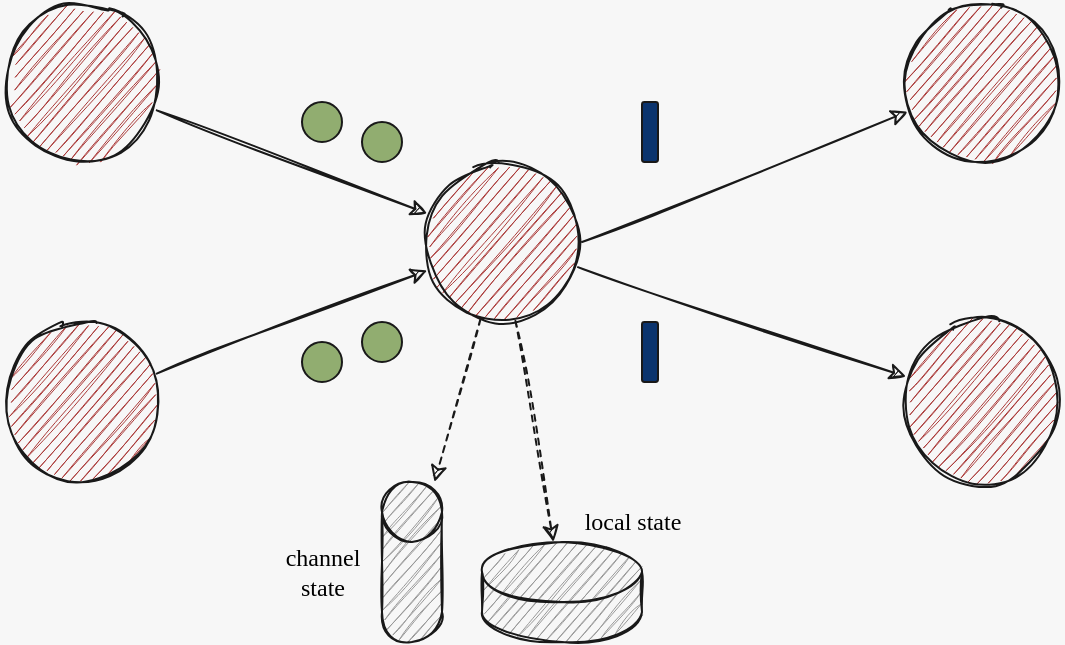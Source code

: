 <mxfile compressed="false" version="20.3.0" type="device" pages="13">
  <diagram id="37LAQ9BNg_TJUMDorTKF" name="snapshot-start">
    <mxGraphModel dx="1018" dy="741" grid="1" gridSize="10" guides="1" tooltips="1" connect="1" arrows="1" fold="1" page="1" pageScale="1" pageWidth="827" pageHeight="1169" background="#F7F7F7" math="0" shadow="0">
      <root>
        <mxCell id="0" />
        <mxCell id="1" parent="0" />
        <mxCell id="-xo4ny32gRnFOEiUmSDV-8" style="edgeStyle=none;sketch=1;html=1;exitX=1;exitY=0.5;exitDx=0;exitDy=0;fontFamily=Courier New;fontSize=12;fontColor=default;strokeColor=#191919;" parent="1" source="nq8f1BoYWm2XuJRg291Y-2" target="-xo4ny32gRnFOEiUmSDV-4" edge="1">
          <mxGeometry relative="1" as="geometry" />
        </mxCell>
        <mxCell id="-xo4ny32gRnFOEiUmSDV-10" style="edgeStyle=none;sketch=1;html=1;fontFamily=Courier New;fontSize=12;fontColor=default;strokeColor=#191919;" parent="1" source="nq8f1BoYWm2XuJRg291Y-2" target="-xo4ny32gRnFOEiUmSDV-9" edge="1">
          <mxGeometry relative="1" as="geometry" />
        </mxCell>
        <mxCell id="-xo4ny32gRnFOEiUmSDV-25" style="edgeStyle=none;shape=connector;rounded=1;sketch=1;html=1;labelBackgroundColor=default;fontFamily=Comic Sans MS;fontSize=12;fontColor=default;endArrow=classic;strokeColor=#191919;dashed=1;" parent="1" source="nq8f1BoYWm2XuJRg291Y-2" target="-xo4ny32gRnFOEiUmSDV-23" edge="1">
          <mxGeometry relative="1" as="geometry" />
        </mxCell>
        <mxCell id="-xo4ny32gRnFOEiUmSDV-26" style="edgeStyle=none;shape=connector;rounded=1;sketch=1;html=1;dashed=1;labelBackgroundColor=default;fontFamily=Comic Sans MS;fontSize=12;fontColor=default;endArrow=classic;strokeColor=#191919;" parent="1" source="nq8f1BoYWm2XuJRg291Y-2" target="-xo4ny32gRnFOEiUmSDV-24" edge="1">
          <mxGeometry relative="1" as="geometry" />
        </mxCell>
        <mxCell id="nq8f1BoYWm2XuJRg291Y-2" value="" style="ellipse;whiteSpace=wrap;html=1;aspect=fixed;fontFamily=Courier New;sketch=1;fillColor=#AB3B3A;strokeColor=#191919;gradientColor=none;" parent="1" vertex="1">
          <mxGeometry x="380" y="380" width="80" height="80" as="geometry" />
        </mxCell>
        <mxCell id="-xo4ny32gRnFOEiUmSDV-7" style="edgeStyle=none;sketch=1;html=1;fontFamily=Courier New;fontSize=12;fontColor=default;strokeColor=#191919;" parent="1" source="-xo4ny32gRnFOEiUmSDV-3" target="nq8f1BoYWm2XuJRg291Y-2" edge="1">
          <mxGeometry relative="1" as="geometry" />
        </mxCell>
        <mxCell id="-xo4ny32gRnFOEiUmSDV-3" value="" style="ellipse;whiteSpace=wrap;html=1;aspect=fixed;sketch=1;fontFamily=Courier New;fontSize=12;fontColor=default;strokeColor=#191919;fillColor=#AB3B3A;" parent="1" vertex="1">
          <mxGeometry x="170" y="300" width="80" height="80" as="geometry" />
        </mxCell>
        <mxCell id="-xo4ny32gRnFOEiUmSDV-4" value="" style="ellipse;whiteSpace=wrap;html=1;aspect=fixed;sketch=1;fontFamily=Courier New;fontSize=12;fontColor=default;strokeColor=#191919;fillColor=#AB3B3A;" parent="1" vertex="1">
          <mxGeometry x="620" y="300" width="80" height="80" as="geometry" />
        </mxCell>
        <mxCell id="-xo4ny32gRnFOEiUmSDV-6" style="edgeStyle=none;html=1;fontFamily=Courier New;fontSize=12;fontColor=default;sketch=1;strokeColor=#191919;" parent="1" source="-xo4ny32gRnFOEiUmSDV-5" target="nq8f1BoYWm2XuJRg291Y-2" edge="1">
          <mxGeometry relative="1" as="geometry" />
        </mxCell>
        <mxCell id="-xo4ny32gRnFOEiUmSDV-5" value="" style="ellipse;whiteSpace=wrap;html=1;aspect=fixed;sketch=1;fontFamily=Courier New;fontSize=12;fontColor=default;strokeColor=#191919;fillColor=#AB3B3A;" parent="1" vertex="1">
          <mxGeometry x="170" y="460" width="80" height="80" as="geometry" />
        </mxCell>
        <mxCell id="-xo4ny32gRnFOEiUmSDV-9" value="" style="ellipse;whiteSpace=wrap;html=1;aspect=fixed;fontFamily=Courier New;sketch=1;fillColor=#AB3B3A;strokeColor=#191919;" parent="1" vertex="1">
          <mxGeometry x="620" y="460" width="80" height="80" as="geometry" />
        </mxCell>
        <mxCell id="-xo4ny32gRnFOEiUmSDV-11" value="" style="rounded=1;whiteSpace=wrap;html=1;sketch=0;fontFamily=Comic Sans MS;fontSize=12;fontColor=default;strokeColor=#191919;fillColor=#0B346E;" parent="1" vertex="1">
          <mxGeometry x="490" y="350" width="8" height="30" as="geometry" />
        </mxCell>
        <mxCell id="-xo4ny32gRnFOEiUmSDV-14" value="" style="rounded=1;whiteSpace=wrap;html=1;sketch=0;fontFamily=Comic Sans MS;fontSize=12;fontColor=default;strokeColor=#191919;fillColor=#0B346E;" parent="1" vertex="1">
          <mxGeometry x="490" y="460" width="8" height="30" as="geometry" />
        </mxCell>
        <mxCell id="-xo4ny32gRnFOEiUmSDV-16" value="" style="ellipse;whiteSpace=wrap;html=1;aspect=fixed;sketch=0;fontFamily=Comic Sans MS;fontSize=12;fontColor=default;strokeColor=#191919;fillColor=#91AD70;" parent="1" vertex="1">
          <mxGeometry x="350" y="460" width="20" height="20" as="geometry" />
        </mxCell>
        <mxCell id="-xo4ny32gRnFOEiUmSDV-17" value="" style="ellipse;whiteSpace=wrap;html=1;aspect=fixed;sketch=0;fontFamily=Comic Sans MS;fontSize=12;fontColor=default;strokeColor=#191919;fillColor=#91AD70;" parent="1" vertex="1">
          <mxGeometry x="320" y="470" width="20" height="20" as="geometry" />
        </mxCell>
        <mxCell id="-xo4ny32gRnFOEiUmSDV-18" value="" style="ellipse;whiteSpace=wrap;html=1;aspect=fixed;sketch=0;fontFamily=Comic Sans MS;fontSize=12;fontColor=default;strokeColor=#191919;fillColor=#91AD70;" parent="1" vertex="1">
          <mxGeometry x="350" y="360" width="20" height="20" as="geometry" />
        </mxCell>
        <mxCell id="-xo4ny32gRnFOEiUmSDV-19" value="" style="ellipse;whiteSpace=wrap;html=1;aspect=fixed;sketch=0;fontFamily=Comic Sans MS;fontSize=12;fontColor=default;strokeColor=#191919;fillColor=#91AD70;" parent="1" vertex="1">
          <mxGeometry x="320" y="350" width="20" height="20" as="geometry" />
        </mxCell>
        <mxCell id="-xo4ny32gRnFOEiUmSDV-23" value="" style="shape=cylinder3;whiteSpace=wrap;html=1;boundedLbl=1;backgroundOutline=1;size=15;sketch=1;fontFamily=Comic Sans MS;fontSize=12;fontColor=default;strokeColor=#191919;fillColor=#999999;" parent="1" vertex="1">
          <mxGeometry x="410" y="570" width="80" height="50" as="geometry" />
        </mxCell>
        <mxCell id="-xo4ny32gRnFOEiUmSDV-24" value="" style="shape=cylinder3;whiteSpace=wrap;html=1;boundedLbl=1;backgroundOutline=1;size=15;sketch=1;fontFamily=Comic Sans MS;fontSize=12;fontColor=default;strokeColor=#191919;fillColor=#999999;" parent="1" vertex="1">
          <mxGeometry x="360" y="540" width="30" height="80" as="geometry" />
        </mxCell>
        <mxCell id="-xo4ny32gRnFOEiUmSDV-27" value="local state" style="text;html=1;align=center;verticalAlign=middle;resizable=0;points=[];autosize=1;strokeColor=none;fillColor=none;fontSize=12;fontFamily=Comic Sans MS;fontColor=default;" parent="1" vertex="1">
          <mxGeometry x="450" y="550" width="70" height="20" as="geometry" />
        </mxCell>
        <mxCell id="-xo4ny32gRnFOEiUmSDV-28" value="channel&lt;br&gt;state" style="text;html=1;align=center;verticalAlign=middle;resizable=0;points=[];autosize=1;strokeColor=none;fillColor=none;fontSize=12;fontFamily=Comic Sans MS;fontColor=default;" parent="1" vertex="1">
          <mxGeometry x="300" y="570" width="60" height="30" as="geometry" />
        </mxCell>
      </root>
    </mxGraphModel>
  </diagram>
  <diagram name="snapshot-process" id="skmJPEFA3HDTHSWJ5OpV">
    <mxGraphModel dx="1154" dy="423" grid="1" gridSize="10" guides="1" tooltips="1" connect="1" arrows="1" fold="1" page="1" pageScale="1" pageWidth="827" pageHeight="1169" background="#F7F7F7" math="0" shadow="0">
      <root>
        <mxCell id="aaCZQEJidDEfNACpEcf0-0" />
        <mxCell id="aaCZQEJidDEfNACpEcf0-1" parent="aaCZQEJidDEfNACpEcf0-0" />
        <mxCell id="aaCZQEJidDEfNACpEcf0-2" style="edgeStyle=none;sketch=1;html=1;exitX=1;exitY=0.5;exitDx=0;exitDy=0;fontFamily=Courier New;fontSize=12;fontColor=default;strokeColor=#191919;" edge="1" parent="aaCZQEJidDEfNACpEcf0-1" source="aaCZQEJidDEfNACpEcf0-6" target="aaCZQEJidDEfNACpEcf0-9">
          <mxGeometry relative="1" as="geometry" />
        </mxCell>
        <mxCell id="aaCZQEJidDEfNACpEcf0-3" style="edgeStyle=none;sketch=1;html=1;fontFamily=Courier New;fontSize=12;fontColor=default;strokeColor=#191919;" edge="1" parent="aaCZQEJidDEfNACpEcf0-1" source="aaCZQEJidDEfNACpEcf0-6" target="aaCZQEJidDEfNACpEcf0-12">
          <mxGeometry relative="1" as="geometry" />
        </mxCell>
        <mxCell id="aaCZQEJidDEfNACpEcf0-4" style="edgeStyle=none;shape=connector;rounded=1;sketch=1;html=1;labelBackgroundColor=default;fontFamily=Comic Sans MS;fontSize=12;fontColor=default;endArrow=classic;strokeColor=#191919;dashed=1;" edge="1" parent="aaCZQEJidDEfNACpEcf0-1" source="aaCZQEJidDEfNACpEcf0-6" target="aaCZQEJidDEfNACpEcf0-19">
          <mxGeometry relative="1" as="geometry" />
        </mxCell>
        <mxCell id="aaCZQEJidDEfNACpEcf0-5" style="edgeStyle=none;shape=connector;rounded=1;sketch=1;html=1;dashed=1;labelBackgroundColor=default;fontFamily=Comic Sans MS;fontSize=12;fontColor=default;endArrow=classic;strokeColor=#191919;" edge="1" parent="aaCZQEJidDEfNACpEcf0-1" source="aaCZQEJidDEfNACpEcf0-6" target="aaCZQEJidDEfNACpEcf0-20">
          <mxGeometry relative="1" as="geometry" />
        </mxCell>
        <mxCell id="aaCZQEJidDEfNACpEcf0-6" value="" style="ellipse;whiteSpace=wrap;html=1;aspect=fixed;fontFamily=Courier New;sketch=1;fillColor=#AB3B3A;strokeColor=#191919;gradientColor=none;" vertex="1" parent="aaCZQEJidDEfNACpEcf0-1">
          <mxGeometry x="380" y="380" width="80" height="80" as="geometry" />
        </mxCell>
        <mxCell id="aaCZQEJidDEfNACpEcf0-7" style="edgeStyle=none;sketch=1;html=1;fontFamily=Courier New;fontSize=12;fontColor=default;strokeColor=#191919;" edge="1" parent="aaCZQEJidDEfNACpEcf0-1" source="aaCZQEJidDEfNACpEcf0-8" target="aaCZQEJidDEfNACpEcf0-6">
          <mxGeometry relative="1" as="geometry" />
        </mxCell>
        <mxCell id="aaCZQEJidDEfNACpEcf0-8" value="" style="ellipse;whiteSpace=wrap;html=1;aspect=fixed;sketch=1;fontFamily=Courier New;fontSize=12;fontColor=default;strokeColor=#191919;fillColor=#AB3B3A;" vertex="1" parent="aaCZQEJidDEfNACpEcf0-1">
          <mxGeometry x="170" y="300" width="80" height="80" as="geometry" />
        </mxCell>
        <mxCell id="aaCZQEJidDEfNACpEcf0-9" value="" style="ellipse;whiteSpace=wrap;html=1;aspect=fixed;sketch=1;fontFamily=Courier New;fontSize=12;fontColor=default;strokeColor=#191919;fillColor=#AB3B3A;" vertex="1" parent="aaCZQEJidDEfNACpEcf0-1">
          <mxGeometry x="620" y="300" width="80" height="80" as="geometry" />
        </mxCell>
        <mxCell id="aaCZQEJidDEfNACpEcf0-10" style="edgeStyle=none;html=1;fontFamily=Courier New;fontSize=12;fontColor=default;sketch=1;strokeColor=#191919;" edge="1" parent="aaCZQEJidDEfNACpEcf0-1" source="aaCZQEJidDEfNACpEcf0-11" target="aaCZQEJidDEfNACpEcf0-6">
          <mxGeometry relative="1" as="geometry" />
        </mxCell>
        <mxCell id="aaCZQEJidDEfNACpEcf0-11" value="" style="ellipse;whiteSpace=wrap;html=1;aspect=fixed;sketch=1;fontFamily=Courier New;fontSize=12;fontColor=default;strokeColor=#191919;fillColor=#AB3B3A;" vertex="1" parent="aaCZQEJidDEfNACpEcf0-1">
          <mxGeometry x="170" y="460" width="80" height="80" as="geometry" />
        </mxCell>
        <mxCell id="aaCZQEJidDEfNACpEcf0-12" value="" style="ellipse;whiteSpace=wrap;html=1;aspect=fixed;fontFamily=Courier New;sketch=1;fillColor=#AB3B3A;strokeColor=#191919;" vertex="1" parent="aaCZQEJidDEfNACpEcf0-1">
          <mxGeometry x="620" y="460" width="80" height="80" as="geometry" />
        </mxCell>
        <mxCell id="aaCZQEJidDEfNACpEcf0-13" value="" style="rounded=1;whiteSpace=wrap;html=1;sketch=0;fontFamily=Comic Sans MS;fontSize=12;fontColor=default;strokeColor=#191919;fillColor=#0B346E;" vertex="1" parent="aaCZQEJidDEfNACpEcf0-1">
          <mxGeometry x="372" y="360" width="8" height="30" as="geometry" />
        </mxCell>
        <mxCell id="aaCZQEJidDEfNACpEcf0-14" value="" style="rounded=1;whiteSpace=wrap;html=1;sketch=0;fontFamily=Comic Sans MS;fontSize=12;fontColor=default;strokeColor=#191919;fillColor=#0B346E;" vertex="1" parent="aaCZQEJidDEfNACpEcf0-1">
          <mxGeometry x="300" y="470" width="8" height="30" as="geometry" />
        </mxCell>
        <mxCell id="aaCZQEJidDEfNACpEcf0-15" value="" style="ellipse;whiteSpace=wrap;html=1;aspect=fixed;sketch=0;fontFamily=Comic Sans MS;fontSize=12;fontColor=default;strokeColor=#191919;fillColor=#91AD70;" vertex="1" parent="aaCZQEJidDEfNACpEcf0-1">
          <mxGeometry x="350" y="460" width="20" height="20" as="geometry" />
        </mxCell>
        <mxCell id="aaCZQEJidDEfNACpEcf0-16" value="" style="ellipse;whiteSpace=wrap;html=1;aspect=fixed;sketch=0;fontFamily=Comic Sans MS;fontSize=12;fontColor=default;strokeColor=#191919;fillColor=#91AD70;" vertex="1" parent="aaCZQEJidDEfNACpEcf0-1">
          <mxGeometry x="320" y="470" width="20" height="20" as="geometry" />
        </mxCell>
        <mxCell id="aaCZQEJidDEfNACpEcf0-17" value="" style="ellipse;whiteSpace=wrap;html=1;aspect=fixed;sketch=0;fontFamily=Comic Sans MS;fontSize=12;fontColor=default;strokeColor=#191919;fillColor=#FF5856;" vertex="1" parent="aaCZQEJidDEfNACpEcf0-1">
          <mxGeometry x="340" y="360" width="20" height="20" as="geometry" />
        </mxCell>
        <mxCell id="aaCZQEJidDEfNACpEcf0-18" value="" style="ellipse;whiteSpace=wrap;html=1;aspect=fixed;sketch=0;fontFamily=Comic Sans MS;fontSize=12;fontColor=default;strokeColor=#191919;fillColor=#FF5856;" vertex="1" parent="aaCZQEJidDEfNACpEcf0-1">
          <mxGeometry x="308" y="350" width="20" height="20" as="geometry" />
        </mxCell>
        <mxCell id="aaCZQEJidDEfNACpEcf0-19" value="" style="shape=cylinder3;whiteSpace=wrap;html=1;boundedLbl=1;backgroundOutline=1;size=15;sketch=1;fontFamily=Comic Sans MS;fontSize=12;fontColor=default;strokeColor=#191919;fillColor=#999999;" vertex="1" parent="aaCZQEJidDEfNACpEcf0-1">
          <mxGeometry x="410" y="570" width="80" height="50" as="geometry" />
        </mxCell>
        <mxCell id="aaCZQEJidDEfNACpEcf0-20" value="" style="shape=cylinder3;whiteSpace=wrap;html=1;boundedLbl=1;backgroundOutline=1;size=15;sketch=1;fontFamily=Comic Sans MS;fontSize=12;fontColor=default;strokeColor=#191919;fillColor=#999999;" vertex="1" parent="aaCZQEJidDEfNACpEcf0-1">
          <mxGeometry x="360" y="540" width="30" height="80" as="geometry" />
        </mxCell>
        <mxCell id="aaCZQEJidDEfNACpEcf0-21" value="local state" style="text;html=1;align=center;verticalAlign=middle;resizable=0;points=[];autosize=1;strokeColor=none;fillColor=none;fontSize=12;fontFamily=Comic Sans MS;fontColor=default;" vertex="1" parent="aaCZQEJidDEfNACpEcf0-1">
          <mxGeometry x="450" y="550" width="70" height="20" as="geometry" />
        </mxCell>
        <mxCell id="aaCZQEJidDEfNACpEcf0-22" value="channel&lt;br&gt;state" style="text;html=1;align=center;verticalAlign=middle;resizable=0;points=[];autosize=1;strokeColor=none;fillColor=none;fontSize=12;fontFamily=Comic Sans MS;fontColor=default;" vertex="1" parent="aaCZQEJidDEfNACpEcf0-1">
          <mxGeometry x="300" y="570" width="60" height="30" as="geometry" />
        </mxCell>
        <mxCell id="IOq1AVE56T7E4zeAtUvy-0" value="" style="ellipse;whiteSpace=wrap;html=1;aspect=fixed;sketch=0;fontFamily=Comic Sans MS;fontSize=12;fontColor=default;strokeColor=#191919;fillColor=#FF5856;" vertex="1" parent="aaCZQEJidDEfNACpEcf0-1">
          <mxGeometry x="270" y="480" width="20" height="20" as="geometry" />
        </mxCell>
        <mxCell id="IOq1AVE56T7E4zeAtUvy-1" value="" style="ellipse;whiteSpace=wrap;html=1;aspect=fixed;sketch=0;fontFamily=Comic Sans MS;fontSize=12;fontColor=default;strokeColor=#191919;fillColor=#FF5856;" vertex="1" parent="aaCZQEJidDEfNACpEcf0-1">
          <mxGeometry x="280" y="340" width="20" height="20" as="geometry" />
        </mxCell>
      </root>
    </mxGraphModel>
  </diagram>
  <diagram name="global-failover" id="_qiDhqM-qUna08jHm_ON">
    <mxGraphModel dx="2020" dy="741" grid="1" gridSize="10" guides="1" tooltips="1" connect="1" arrows="1" fold="1" page="1" pageScale="1" pageWidth="827" pageHeight="1169" background="#BABABA" math="0" shadow="0">
      <root>
        <mxCell id="1RCwwEw4baRS6m4Dlsip-0" />
        <mxCell id="1RCwwEw4baRS6m4Dlsip-1" parent="1RCwwEw4baRS6m4Dlsip-0" />
        <mxCell id="S8jc46dbg0APy0pcGh99-7" value="" style="rounded=1;whiteSpace=wrap;html=1;shadow=0;sketch=0;fontFamily=Comic Sans MS;fontSize=12;fontColor=#FFFFFF;strokeColor=#191919;fillColor=#F7F7F7;gradientColor=none;" vertex="1" parent="1RCwwEw4baRS6m4Dlsip-1">
          <mxGeometry x="120" y="250" width="630" height="350" as="geometry" />
        </mxCell>
        <mxCell id="1RCwwEw4baRS6m4Dlsip-2" style="edgeStyle=none;sketch=1;html=1;exitX=1;exitY=0.5;exitDx=0;exitDy=0;fontFamily=Courier New;fontSize=12;fontColor=default;strokeColor=#191919;" edge="1" parent="1RCwwEw4baRS6m4Dlsip-1" source="1RCwwEw4baRS6m4Dlsip-6" target="1RCwwEw4baRS6m4Dlsip-9">
          <mxGeometry relative="1" as="geometry" />
        </mxCell>
        <mxCell id="1RCwwEw4baRS6m4Dlsip-6" value="" style="ellipse;whiteSpace=wrap;html=1;aspect=fixed;fontFamily=Courier New;sketch=1;fillColor=#AB3B3A;strokeColor=#191919;gradientColor=none;" vertex="1" parent="1RCwwEw4baRS6m4Dlsip-1">
          <mxGeometry x="390" y="300" width="80" height="80" as="geometry" />
        </mxCell>
        <mxCell id="1RCwwEw4baRS6m4Dlsip-7" style="edgeStyle=none;sketch=1;html=1;fontFamily=Courier New;fontSize=12;fontColor=default;strokeColor=#191919;" edge="1" parent="1RCwwEw4baRS6m4Dlsip-1" source="1RCwwEw4baRS6m4Dlsip-8" target="1RCwwEw4baRS6m4Dlsip-6">
          <mxGeometry relative="1" as="geometry" />
        </mxCell>
        <mxCell id="1RCwwEw4baRS6m4Dlsip-8" value="" style="ellipse;whiteSpace=wrap;html=1;aspect=fixed;sketch=1;fontFamily=Courier New;fontSize=12;fontColor=default;strokeColor=#191919;fillColor=#AB3B3A;" vertex="1" parent="1RCwwEw4baRS6m4Dlsip-1">
          <mxGeometry x="170" y="300" width="80" height="80" as="geometry" />
        </mxCell>
        <mxCell id="1RCwwEw4baRS6m4Dlsip-9" value="" style="ellipse;whiteSpace=wrap;html=1;aspect=fixed;sketch=1;fontFamily=Courier New;fontSize=12;fontColor=default;strokeColor=#191919;fillColor=#97D077;" vertex="1" parent="1RCwwEw4baRS6m4Dlsip-1">
          <mxGeometry x="620" y="300" width="80" height="80" as="geometry" />
        </mxCell>
        <mxCell id="S8jc46dbg0APy0pcGh99-3" style="edgeStyle=none;shape=connector;rounded=1;sketch=1;html=1;labelBackgroundColor=default;fontFamily=Comic Sans MS;fontSize=12;fontColor=#FFFFFF;endArrow=classic;strokeColor=#191919;" edge="1" parent="1RCwwEw4baRS6m4Dlsip-1" source="1RCwwEw4baRS6m4Dlsip-11" target="S8jc46dbg0APy0pcGh99-0">
          <mxGeometry relative="1" as="geometry" />
        </mxCell>
        <mxCell id="1RCwwEw4baRS6m4Dlsip-11" value="" style="ellipse;whiteSpace=wrap;html=1;aspect=fixed;sketch=1;fontFamily=Courier New;fontSize=12;fontColor=default;strokeColor=#191919;fillColor=#97D077;" vertex="1" parent="1RCwwEw4baRS6m4Dlsip-1">
          <mxGeometry x="170" y="410" width="80" height="80" as="geometry" />
        </mxCell>
        <mxCell id="1RCwwEw4baRS6m4Dlsip-12" value="" style="ellipse;whiteSpace=wrap;html=1;aspect=fixed;fontFamily=Courier New;sketch=1;fillColor=#97D077;strokeColor=#191919;" vertex="1" parent="1RCwwEw4baRS6m4Dlsip-1">
          <mxGeometry x="620" y="410" width="80" height="80" as="geometry" />
        </mxCell>
        <mxCell id="S8jc46dbg0APy0pcGh99-4" style="edgeStyle=none;shape=connector;rounded=1;sketch=1;html=1;labelBackgroundColor=default;fontFamily=Comic Sans MS;fontSize=12;fontColor=#FFFFFF;endArrow=classic;strokeColor=#191919;" edge="1" parent="1RCwwEw4baRS6m4Dlsip-1" source="S8jc46dbg0APy0pcGh99-0" target="1RCwwEw4baRS6m4Dlsip-12">
          <mxGeometry relative="1" as="geometry" />
        </mxCell>
        <mxCell id="S8jc46dbg0APy0pcGh99-0" value="" style="ellipse;whiteSpace=wrap;html=1;aspect=fixed;fontFamily=Courier New;sketch=1;fillColor=#97D077;strokeColor=#191919;gradientColor=none;" vertex="1" parent="1RCwwEw4baRS6m4Dlsip-1">
          <mxGeometry x="390" y="410" width="80" height="80" as="geometry" />
        </mxCell>
        <mxCell id="S8jc46dbg0APy0pcGh99-2" style="edgeStyle=none;shape=connector;rounded=1;sketch=1;html=1;entryX=0.013;entryY=0.7;entryDx=0;entryDy=0;entryPerimeter=0;labelBackgroundColor=default;fontFamily=Comic Sans MS;fontSize=12;fontColor=#FFFFFF;endArrow=classic;strokeColor=#191919;" edge="1" parent="1RCwwEw4baRS6m4Dlsip-1" source="S8jc46dbg0APy0pcGh99-1" target="S8jc46dbg0APy0pcGh99-0">
          <mxGeometry relative="1" as="geometry" />
        </mxCell>
        <mxCell id="S8jc46dbg0APy0pcGh99-1" value="" style="ellipse;whiteSpace=wrap;html=1;aspect=fixed;fontFamily=Courier New;sketch=1;fillColor=#97D077;strokeColor=#191919;gradientColor=none;" vertex="1" parent="1RCwwEw4baRS6m4Dlsip-1">
          <mxGeometry x="170" y="510" width="80" height="80" as="geometry" />
        </mxCell>
        <mxCell id="S8jc46dbg0APy0pcGh99-5" value="" style="verticalLabelPosition=bottom;verticalAlign=top;html=1;shape=mxgraph.basic.x;shadow=0;sketch=0;fontFamily=Comic Sans MS;fontSize=12;fontColor=#FFFFFF;strokeColor=none;fillColor=#CC0000;gradientColor=none;" vertex="1" parent="1RCwwEw4baRS6m4Dlsip-1">
          <mxGeometry x="405" y="320" width="50" height="40" as="geometry" />
        </mxCell>
        <mxCell id="S8jc46dbg0APy0pcGh99-9" value="" style="rounded=1;whiteSpace=wrap;html=1;shadow=0;sketch=0;fontFamily=Comic Sans MS;fontSize=12;fontColor=#FFFFFF;strokeColor=#191919;fillColor=#F7F7F7;gradientColor=none;" vertex="1" parent="1RCwwEw4baRS6m4Dlsip-1">
          <mxGeometry x="920" y="250" width="630" height="350" as="geometry" />
        </mxCell>
        <mxCell id="S8jc46dbg0APy0pcGh99-10" style="edgeStyle=none;sketch=1;html=1;exitX=1;exitY=0.5;exitDx=0;exitDy=0;fontFamily=Courier New;fontSize=12;fontColor=default;strokeColor=#191919;" edge="1" parent="1RCwwEw4baRS6m4Dlsip-1" source="S8jc46dbg0APy0pcGh99-11" target="S8jc46dbg0APy0pcGh99-14">
          <mxGeometry relative="1" as="geometry" />
        </mxCell>
        <mxCell id="S8jc46dbg0APy0pcGh99-11" value="" style="ellipse;whiteSpace=wrap;html=1;aspect=fixed;fontFamily=Courier New;sketch=1;fillColor=#CFA547;strokeColor=#191919;gradientColor=none;" vertex="1" parent="1RCwwEw4baRS6m4Dlsip-1">
          <mxGeometry x="1190" y="300" width="80" height="80" as="geometry" />
        </mxCell>
        <mxCell id="S8jc46dbg0APy0pcGh99-12" style="edgeStyle=none;sketch=1;html=1;fontFamily=Courier New;fontSize=12;fontColor=default;strokeColor=#191919;" edge="1" parent="1RCwwEw4baRS6m4Dlsip-1" source="S8jc46dbg0APy0pcGh99-13" target="S8jc46dbg0APy0pcGh99-11">
          <mxGeometry relative="1" as="geometry" />
        </mxCell>
        <mxCell id="S8jc46dbg0APy0pcGh99-13" value="" style="ellipse;whiteSpace=wrap;html=1;aspect=fixed;sketch=1;fontFamily=Courier New;fontSize=12;fontColor=default;strokeColor=#191919;fillColor=#CFA547;gradientColor=none;" vertex="1" parent="1RCwwEw4baRS6m4Dlsip-1">
          <mxGeometry x="970" y="300" width="80" height="80" as="geometry" />
        </mxCell>
        <mxCell id="S8jc46dbg0APy0pcGh99-14" value="" style="ellipse;whiteSpace=wrap;html=1;aspect=fixed;sketch=1;fontFamily=Courier New;fontSize=12;fontColor=default;strokeColor=#191919;fillColor=#CFA547;gradientColor=none;" vertex="1" parent="1RCwwEw4baRS6m4Dlsip-1">
          <mxGeometry x="1420" y="300" width="80" height="80" as="geometry" />
        </mxCell>
        <mxCell id="S8jc46dbg0APy0pcGh99-15" style="edgeStyle=none;shape=connector;rounded=1;sketch=1;html=1;labelBackgroundColor=default;fontFamily=Comic Sans MS;fontSize=12;fontColor=#FFFFFF;endArrow=classic;strokeColor=#191919;" edge="1" parent="1RCwwEw4baRS6m4Dlsip-1" source="S8jc46dbg0APy0pcGh99-16" target="S8jc46dbg0APy0pcGh99-19">
          <mxGeometry relative="1" as="geometry" />
        </mxCell>
        <mxCell id="S8jc46dbg0APy0pcGh99-16" value="" style="ellipse;whiteSpace=wrap;html=1;aspect=fixed;sketch=1;fontFamily=Courier New;fontSize=12;fontColor=default;strokeColor=#191919;fillColor=#CFA547;gradientColor=none;" vertex="1" parent="1RCwwEw4baRS6m4Dlsip-1">
          <mxGeometry x="970" y="410" width="80" height="80" as="geometry" />
        </mxCell>
        <mxCell id="S8jc46dbg0APy0pcGh99-17" value="" style="ellipse;whiteSpace=wrap;html=1;aspect=fixed;fontFamily=Courier New;sketch=1;fillColor=#CFA547;strokeColor=#191919;gradientColor=none;" vertex="1" parent="1RCwwEw4baRS6m4Dlsip-1">
          <mxGeometry x="1420" y="410" width="80" height="80" as="geometry" />
        </mxCell>
        <mxCell id="S8jc46dbg0APy0pcGh99-18" style="edgeStyle=none;shape=connector;rounded=1;sketch=1;html=1;labelBackgroundColor=default;fontFamily=Comic Sans MS;fontSize=12;fontColor=#FFFFFF;endArrow=classic;strokeColor=#191919;" edge="1" parent="1RCwwEw4baRS6m4Dlsip-1" source="S8jc46dbg0APy0pcGh99-19" target="S8jc46dbg0APy0pcGh99-17">
          <mxGeometry relative="1" as="geometry" />
        </mxCell>
        <mxCell id="S8jc46dbg0APy0pcGh99-19" value="" style="ellipse;whiteSpace=wrap;html=1;aspect=fixed;fontFamily=Courier New;sketch=1;fillColor=#CFA547;strokeColor=#191919;gradientColor=none;" vertex="1" parent="1RCwwEw4baRS6m4Dlsip-1">
          <mxGeometry x="1190" y="410" width="80" height="80" as="geometry" />
        </mxCell>
        <mxCell id="S8jc46dbg0APy0pcGh99-20" style="edgeStyle=none;shape=connector;rounded=1;sketch=1;html=1;entryX=0.013;entryY=0.7;entryDx=0;entryDy=0;entryPerimeter=0;labelBackgroundColor=default;fontFamily=Comic Sans MS;fontSize=12;fontColor=#FFFFFF;endArrow=classic;strokeColor=#191919;" edge="1" parent="1RCwwEw4baRS6m4Dlsip-1" source="S8jc46dbg0APy0pcGh99-21" target="S8jc46dbg0APy0pcGh99-19">
          <mxGeometry relative="1" as="geometry" />
        </mxCell>
        <mxCell id="S8jc46dbg0APy0pcGh99-21" value="" style="ellipse;whiteSpace=wrap;html=1;aspect=fixed;fontFamily=Courier New;sketch=1;fillColor=#CFA547;strokeColor=#191919;gradientColor=none;" vertex="1" parent="1RCwwEw4baRS6m4Dlsip-1">
          <mxGeometry x="970" y="510" width="80" height="80" as="geometry" />
        </mxCell>
        <mxCell id="S8jc46dbg0APy0pcGh99-23" value="" style="html=1;shadow=0;dashed=0;align=center;verticalAlign=middle;shape=mxgraph.arrows2.jumpInArrow;dy=15;dx=38;arrowHead=55;sketch=1;fontFamily=Comic Sans MS;fontSize=12;fontColor=#FFFFFF;strokeColor=#F7F7F7;fillColor=default;gradientColor=none;fillStyle=zigzag;" vertex="1" parent="1RCwwEw4baRS6m4Dlsip-1">
          <mxGeometry x="760" y="392.5" width="140" height="65" as="geometry" />
        </mxCell>
      </root>
    </mxGraphModel>
  </diagram>
  <diagram name="pipeline-failover" id="Qbc4w5gLCjobPHze3FuA">
    <mxGraphModel dx="2020" dy="741" grid="1" gridSize="10" guides="1" tooltips="1" connect="1" arrows="1" fold="1" page="1" pageScale="1" pageWidth="827" pageHeight="1169" background="#BABABA" math="0" shadow="0">
      <root>
        <mxCell id="fh_4CyJjVvoNSXTCMCag-0" />
        <mxCell id="fh_4CyJjVvoNSXTCMCag-1" parent="fh_4CyJjVvoNSXTCMCag-0" />
        <mxCell id="fh_4CyJjVvoNSXTCMCag-2" value="" style="rounded=1;whiteSpace=wrap;html=1;shadow=0;sketch=0;fontFamily=Comic Sans MS;fontSize=12;fontColor=#FFFFFF;strokeColor=#191919;fillColor=#F7F7F7;gradientColor=none;" vertex="1" parent="fh_4CyJjVvoNSXTCMCag-1">
          <mxGeometry x="120" y="250" width="630" height="350" as="geometry" />
        </mxCell>
        <mxCell id="fh_4CyJjVvoNSXTCMCag-3" style="edgeStyle=none;sketch=1;html=1;exitX=1;exitY=0.5;exitDx=0;exitDy=0;fontFamily=Courier New;fontSize=12;fontColor=default;strokeColor=#191919;" edge="1" parent="fh_4CyJjVvoNSXTCMCag-1" source="fh_4CyJjVvoNSXTCMCag-4" target="fh_4CyJjVvoNSXTCMCag-7">
          <mxGeometry relative="1" as="geometry" />
        </mxCell>
        <mxCell id="fh_4CyJjVvoNSXTCMCag-4" value="" style="ellipse;whiteSpace=wrap;html=1;aspect=fixed;fontFamily=Courier New;sketch=1;fillColor=#AB3B3A;strokeColor=#191919;gradientColor=none;" vertex="1" parent="fh_4CyJjVvoNSXTCMCag-1">
          <mxGeometry x="390" y="300" width="80" height="80" as="geometry" />
        </mxCell>
        <mxCell id="fh_4CyJjVvoNSXTCMCag-5" style="edgeStyle=none;sketch=1;html=1;fontFamily=Courier New;fontSize=12;fontColor=default;strokeColor=#191919;" edge="1" parent="fh_4CyJjVvoNSXTCMCag-1" source="fh_4CyJjVvoNSXTCMCag-6" target="fh_4CyJjVvoNSXTCMCag-4">
          <mxGeometry relative="1" as="geometry" />
        </mxCell>
        <mxCell id="fh_4CyJjVvoNSXTCMCag-6" value="" style="ellipse;whiteSpace=wrap;html=1;aspect=fixed;sketch=1;fontFamily=Courier New;fontSize=12;fontColor=default;strokeColor=#191919;fillColor=#AB3B3A;" vertex="1" parent="fh_4CyJjVvoNSXTCMCag-1">
          <mxGeometry x="170" y="300" width="80" height="80" as="geometry" />
        </mxCell>
        <mxCell id="fh_4CyJjVvoNSXTCMCag-7" value="" style="ellipse;whiteSpace=wrap;html=1;aspect=fixed;sketch=1;fontFamily=Courier New;fontSize=12;fontColor=default;strokeColor=#191919;fillColor=#97D077;" vertex="1" parent="fh_4CyJjVvoNSXTCMCag-1">
          <mxGeometry x="620" y="300" width="80" height="80" as="geometry" />
        </mxCell>
        <mxCell id="fh_4CyJjVvoNSXTCMCag-8" style="edgeStyle=none;shape=connector;rounded=1;sketch=1;html=1;labelBackgroundColor=default;fontFamily=Comic Sans MS;fontSize=12;fontColor=#FFFFFF;endArrow=classic;strokeColor=#191919;" edge="1" parent="fh_4CyJjVvoNSXTCMCag-1" source="fh_4CyJjVvoNSXTCMCag-9" target="fh_4CyJjVvoNSXTCMCag-12">
          <mxGeometry relative="1" as="geometry" />
        </mxCell>
        <mxCell id="fh_4CyJjVvoNSXTCMCag-9" value="" style="ellipse;whiteSpace=wrap;html=1;aspect=fixed;sketch=1;fontFamily=Courier New;fontSize=12;fontColor=default;strokeColor=#191919;fillColor=#97D077;" vertex="1" parent="fh_4CyJjVvoNSXTCMCag-1">
          <mxGeometry x="170" y="410" width="80" height="80" as="geometry" />
        </mxCell>
        <mxCell id="fh_4CyJjVvoNSXTCMCag-10" value="" style="ellipse;whiteSpace=wrap;html=1;aspect=fixed;fontFamily=Courier New;sketch=1;fillColor=#97D077;strokeColor=#191919;" vertex="1" parent="fh_4CyJjVvoNSXTCMCag-1">
          <mxGeometry x="620" y="410" width="80" height="80" as="geometry" />
        </mxCell>
        <mxCell id="fh_4CyJjVvoNSXTCMCag-11" style="edgeStyle=none;shape=connector;rounded=1;sketch=1;html=1;labelBackgroundColor=default;fontFamily=Comic Sans MS;fontSize=12;fontColor=#FFFFFF;endArrow=classic;strokeColor=#191919;" edge="1" parent="fh_4CyJjVvoNSXTCMCag-1" source="fh_4CyJjVvoNSXTCMCag-12" target="fh_4CyJjVvoNSXTCMCag-10">
          <mxGeometry relative="1" as="geometry" />
        </mxCell>
        <mxCell id="fh_4CyJjVvoNSXTCMCag-12" value="" style="ellipse;whiteSpace=wrap;html=1;aspect=fixed;fontFamily=Courier New;sketch=1;fillColor=#97D077;strokeColor=#191919;gradientColor=none;" vertex="1" parent="fh_4CyJjVvoNSXTCMCag-1">
          <mxGeometry x="390" y="410" width="80" height="80" as="geometry" />
        </mxCell>
        <mxCell id="fh_4CyJjVvoNSXTCMCag-13" style="edgeStyle=none;shape=connector;rounded=1;sketch=1;html=1;entryX=0.013;entryY=0.7;entryDx=0;entryDy=0;entryPerimeter=0;labelBackgroundColor=default;fontFamily=Comic Sans MS;fontSize=12;fontColor=#FFFFFF;endArrow=classic;strokeColor=#191919;" edge="1" parent="fh_4CyJjVvoNSXTCMCag-1" source="fh_4CyJjVvoNSXTCMCag-14" target="fh_4CyJjVvoNSXTCMCag-12">
          <mxGeometry relative="1" as="geometry" />
        </mxCell>
        <mxCell id="fh_4CyJjVvoNSXTCMCag-14" value="" style="ellipse;whiteSpace=wrap;html=1;aspect=fixed;fontFamily=Courier New;sketch=1;fillColor=#97D077;strokeColor=#191919;gradientColor=none;" vertex="1" parent="fh_4CyJjVvoNSXTCMCag-1">
          <mxGeometry x="170" y="510" width="80" height="80" as="geometry" />
        </mxCell>
        <mxCell id="fh_4CyJjVvoNSXTCMCag-15" value="" style="verticalLabelPosition=bottom;verticalAlign=top;html=1;shape=mxgraph.basic.x;shadow=0;sketch=0;fontFamily=Comic Sans MS;fontSize=12;fontColor=#FFFFFF;strokeColor=none;fillColor=#CC0000;gradientColor=none;" vertex="1" parent="fh_4CyJjVvoNSXTCMCag-1">
          <mxGeometry x="405" y="320" width="50" height="40" as="geometry" />
        </mxCell>
        <mxCell id="fh_4CyJjVvoNSXTCMCag-16" value="" style="rounded=1;whiteSpace=wrap;html=1;shadow=0;sketch=0;fontFamily=Comic Sans MS;fontSize=12;fontColor=#FFFFFF;strokeColor=#191919;fillColor=#F7F7F7;gradientColor=none;" vertex="1" parent="fh_4CyJjVvoNSXTCMCag-1">
          <mxGeometry x="920" y="250" width="630" height="350" as="geometry" />
        </mxCell>
        <mxCell id="fh_4CyJjVvoNSXTCMCag-17" style="edgeStyle=none;sketch=1;html=1;exitX=1;exitY=0.5;exitDx=0;exitDy=0;fontFamily=Courier New;fontSize=12;fontColor=default;strokeColor=#191919;" edge="1" parent="fh_4CyJjVvoNSXTCMCag-1" source="fh_4CyJjVvoNSXTCMCag-18" target="fh_4CyJjVvoNSXTCMCag-21">
          <mxGeometry relative="1" as="geometry" />
        </mxCell>
        <mxCell id="fh_4CyJjVvoNSXTCMCag-18" value="" style="ellipse;whiteSpace=wrap;html=1;aspect=fixed;fontFamily=Courier New;sketch=1;fillColor=#CFA547;strokeColor=#191919;gradientColor=none;" vertex="1" parent="fh_4CyJjVvoNSXTCMCag-1">
          <mxGeometry x="1190" y="300" width="80" height="80" as="geometry" />
        </mxCell>
        <mxCell id="fh_4CyJjVvoNSXTCMCag-19" style="edgeStyle=none;sketch=1;html=1;fontFamily=Courier New;fontSize=12;fontColor=default;strokeColor=#191919;" edge="1" parent="fh_4CyJjVvoNSXTCMCag-1" source="fh_4CyJjVvoNSXTCMCag-20" target="fh_4CyJjVvoNSXTCMCag-18">
          <mxGeometry relative="1" as="geometry" />
        </mxCell>
        <mxCell id="fh_4CyJjVvoNSXTCMCag-20" value="" style="ellipse;whiteSpace=wrap;html=1;aspect=fixed;sketch=1;fontFamily=Courier New;fontSize=12;fontColor=default;strokeColor=#191919;fillColor=#CFA547;gradientColor=none;" vertex="1" parent="fh_4CyJjVvoNSXTCMCag-1">
          <mxGeometry x="970" y="300" width="80" height="80" as="geometry" />
        </mxCell>
        <mxCell id="fh_4CyJjVvoNSXTCMCag-21" value="" style="ellipse;whiteSpace=wrap;html=1;aspect=fixed;sketch=1;fontFamily=Courier New;fontSize=12;fontColor=default;strokeColor=#191919;fillColor=#CFA547;gradientColor=none;" vertex="1" parent="fh_4CyJjVvoNSXTCMCag-1">
          <mxGeometry x="1420" y="300" width="80" height="80" as="geometry" />
        </mxCell>
        <mxCell id="fh_4CyJjVvoNSXTCMCag-22" style="edgeStyle=none;shape=connector;rounded=1;sketch=1;html=1;labelBackgroundColor=default;fontFamily=Comic Sans MS;fontSize=12;fontColor=#FFFFFF;endArrow=classic;strokeColor=#191919;" edge="1" parent="fh_4CyJjVvoNSXTCMCag-1" source="fh_4CyJjVvoNSXTCMCag-23" target="fh_4CyJjVvoNSXTCMCag-26">
          <mxGeometry relative="1" as="geometry" />
        </mxCell>
        <mxCell id="fh_4CyJjVvoNSXTCMCag-23" value="" style="ellipse;whiteSpace=wrap;html=1;aspect=fixed;sketch=1;fontFamily=Courier New;fontSize=12;fontColor=default;strokeColor=#191919;fillColor=#97D077;gradientColor=none;" vertex="1" parent="fh_4CyJjVvoNSXTCMCag-1">
          <mxGeometry x="970" y="410" width="80" height="80" as="geometry" />
        </mxCell>
        <mxCell id="fh_4CyJjVvoNSXTCMCag-24" value="" style="ellipse;whiteSpace=wrap;html=1;aspect=fixed;fontFamily=Courier New;sketch=1;fillColor=#97D077;strokeColor=#191919;gradientColor=none;" vertex="1" parent="fh_4CyJjVvoNSXTCMCag-1">
          <mxGeometry x="1420" y="410" width="80" height="80" as="geometry" />
        </mxCell>
        <mxCell id="fh_4CyJjVvoNSXTCMCag-25" style="edgeStyle=none;shape=connector;rounded=1;sketch=1;html=1;labelBackgroundColor=default;fontFamily=Comic Sans MS;fontSize=12;fontColor=#FFFFFF;endArrow=classic;strokeColor=#191919;" edge="1" parent="fh_4CyJjVvoNSXTCMCag-1" source="fh_4CyJjVvoNSXTCMCag-26" target="fh_4CyJjVvoNSXTCMCag-24">
          <mxGeometry relative="1" as="geometry" />
        </mxCell>
        <mxCell id="fh_4CyJjVvoNSXTCMCag-26" value="" style="ellipse;whiteSpace=wrap;html=1;aspect=fixed;fontFamily=Courier New;sketch=1;fillColor=#97D077;strokeColor=#191919;gradientColor=none;" vertex="1" parent="fh_4CyJjVvoNSXTCMCag-1">
          <mxGeometry x="1190" y="410" width="80" height="80" as="geometry" />
        </mxCell>
        <mxCell id="fh_4CyJjVvoNSXTCMCag-27" style="edgeStyle=none;shape=connector;rounded=1;sketch=1;html=1;entryX=0.013;entryY=0.7;entryDx=0;entryDy=0;entryPerimeter=0;labelBackgroundColor=default;fontFamily=Comic Sans MS;fontSize=12;fontColor=#FFFFFF;endArrow=classic;strokeColor=#191919;" edge="1" parent="fh_4CyJjVvoNSXTCMCag-1" source="fh_4CyJjVvoNSXTCMCag-28" target="fh_4CyJjVvoNSXTCMCag-26">
          <mxGeometry relative="1" as="geometry" />
        </mxCell>
        <mxCell id="fh_4CyJjVvoNSXTCMCag-28" value="" style="ellipse;whiteSpace=wrap;html=1;aspect=fixed;fontFamily=Courier New;sketch=1;fillColor=#97D077;strokeColor=#191919;gradientColor=none;" vertex="1" parent="fh_4CyJjVvoNSXTCMCag-1">
          <mxGeometry x="970" y="510" width="80" height="80" as="geometry" />
        </mxCell>
        <mxCell id="fh_4CyJjVvoNSXTCMCag-29" value="" style="html=1;shadow=0;dashed=0;align=center;verticalAlign=middle;shape=mxgraph.arrows2.jumpInArrow;dy=15;dx=38;arrowHead=55;sketch=1;fontFamily=Comic Sans MS;fontSize=12;fontColor=#FFFFFF;strokeColor=#F7F7F7;fillColor=default;gradientColor=none;fillStyle=zigzag;" vertex="1" parent="fh_4CyJjVvoNSXTCMCag-1">
          <mxGeometry x="760" y="392.5" width="140" height="65" as="geometry" />
        </mxCell>
      </root>
    </mxGraphModel>
  </diagram>
  <diagram name="regional-failover" id="w7QmZBc7c6wXtUEBDtdZ">
    <mxGraphModel dx="2020" dy="741" grid="1" gridSize="10" guides="1" tooltips="1" connect="1" arrows="1" fold="1" page="1" pageScale="1" pageWidth="827" pageHeight="1169" background="#BABABA" math="0" shadow="0">
      <root>
        <mxCell id="b1dYM10b6l9EIQI_J79S-0" />
        <mxCell id="b1dYM10b6l9EIQI_J79S-1" parent="b1dYM10b6l9EIQI_J79S-0" />
        <mxCell id="b1dYM10b6l9EIQI_J79S-2" value="" style="rounded=1;whiteSpace=wrap;html=1;shadow=0;sketch=0;fontFamily=Comic Sans MS;fontSize=12;fontColor=#FFFFFF;strokeColor=#191919;fillColor=#F7F7F7;gradientColor=none;" vertex="1" parent="b1dYM10b6l9EIQI_J79S-1">
          <mxGeometry x="120" y="250" width="630" height="350" as="geometry" />
        </mxCell>
        <mxCell id="b1dYM10b6l9EIQI_J79S-3" style="edgeStyle=none;sketch=1;html=1;exitX=1;exitY=0.5;exitDx=0;exitDy=0;fontFamily=Courier New;fontSize=12;fontColor=default;strokeColor=#191919;" edge="1" parent="b1dYM10b6l9EIQI_J79S-1" source="b1dYM10b6l9EIQI_J79S-4" target="b1dYM10b6l9EIQI_J79S-7">
          <mxGeometry relative="1" as="geometry" />
        </mxCell>
        <mxCell id="b1dYM10b6l9EIQI_J79S-4" value="" style="ellipse;whiteSpace=wrap;html=1;aspect=fixed;fontFamily=Courier New;sketch=1;fillColor=#AB3B3A;strokeColor=#191919;gradientColor=none;" vertex="1" parent="b1dYM10b6l9EIQI_J79S-1">
          <mxGeometry x="390" y="300" width="80" height="80" as="geometry" />
        </mxCell>
        <mxCell id="b1dYM10b6l9EIQI_J79S-5" style="edgeStyle=none;sketch=1;html=1;fontFamily=Courier New;fontSize=12;fontColor=default;strokeColor=#191919;" edge="1" parent="b1dYM10b6l9EIQI_J79S-1" source="b1dYM10b6l9EIQI_J79S-6" target="b1dYM10b6l9EIQI_J79S-4">
          <mxGeometry relative="1" as="geometry" />
        </mxCell>
        <mxCell id="b1dYM10b6l9EIQI_J79S-6" value="" style="ellipse;whiteSpace=wrap;html=1;aspect=fixed;sketch=1;fontFamily=Courier New;fontSize=12;fontColor=default;strokeColor=#191919;fillColor=#AB3B3A;" vertex="1" parent="b1dYM10b6l9EIQI_J79S-1">
          <mxGeometry x="170" y="300" width="80" height="80" as="geometry" />
        </mxCell>
        <mxCell id="b1dYM10b6l9EIQI_J79S-7" value="" style="ellipse;whiteSpace=wrap;html=1;aspect=fixed;sketch=1;fontFamily=Courier New;fontSize=12;fontColor=default;strokeColor=#191919;fillColor=#97D077;" vertex="1" parent="b1dYM10b6l9EIQI_J79S-1">
          <mxGeometry x="630" y="410" width="80" height="80" as="geometry" />
        </mxCell>
        <mxCell id="b1dYM10b6l9EIQI_J79S-8" style="edgeStyle=none;shape=connector;rounded=1;sketch=1;html=1;labelBackgroundColor=default;fontFamily=Comic Sans MS;fontSize=12;fontColor=#FFFFFF;endArrow=classic;strokeColor=#191919;" edge="1" parent="b1dYM10b6l9EIQI_J79S-1" source="b1dYM10b6l9EIQI_J79S-9" target="b1dYM10b6l9EIQI_J79S-12">
          <mxGeometry relative="1" as="geometry" />
        </mxCell>
        <mxCell id="b1dYM10b6l9EIQI_J79S-9" value="" style="ellipse;whiteSpace=wrap;html=1;aspect=fixed;sketch=1;fontFamily=Courier New;fontSize=12;fontColor=default;strokeColor=#191919;fillColor=#97D077;" vertex="1" parent="b1dYM10b6l9EIQI_J79S-1">
          <mxGeometry x="170" y="410" width="80" height="80" as="geometry" />
        </mxCell>
        <mxCell id="b1dYM10b6l9EIQI_J79S-11" style="edgeStyle=none;shape=connector;rounded=1;sketch=1;html=1;labelBackgroundColor=default;fontFamily=Comic Sans MS;fontSize=12;fontColor=#FFFFFF;endArrow=classic;strokeColor=#191919;" edge="1" parent="b1dYM10b6l9EIQI_J79S-1" source="b1dYM10b6l9EIQI_J79S-12" target="b1dYM10b6l9EIQI_J79S-7">
          <mxGeometry relative="1" as="geometry">
            <mxPoint x="620" y="450" as="targetPoint" />
          </mxGeometry>
        </mxCell>
        <mxCell id="b1dYM10b6l9EIQI_J79S-12" value="" style="ellipse;whiteSpace=wrap;html=1;aspect=fixed;fontFamily=Courier New;sketch=1;fillColor=#97D077;strokeColor=#191919;gradientColor=none;" vertex="1" parent="b1dYM10b6l9EIQI_J79S-1">
          <mxGeometry x="390" y="410" width="80" height="80" as="geometry" />
        </mxCell>
        <mxCell id="b1dYM10b6l9EIQI_J79S-13" style="edgeStyle=none;shape=connector;rounded=1;sketch=1;html=1;entryX=0.013;entryY=0.7;entryDx=0;entryDy=0;entryPerimeter=0;labelBackgroundColor=default;fontFamily=Comic Sans MS;fontSize=12;fontColor=#FFFFFF;endArrow=classic;strokeColor=#191919;" edge="1" parent="b1dYM10b6l9EIQI_J79S-1" source="b1dYM10b6l9EIQI_J79S-14" target="b1dYM10b6l9EIQI_J79S-12">
          <mxGeometry relative="1" as="geometry" />
        </mxCell>
        <mxCell id="b1dYM10b6l9EIQI_J79S-14" value="" style="ellipse;whiteSpace=wrap;html=1;aspect=fixed;fontFamily=Courier New;sketch=1;fillColor=#97D077;strokeColor=#191919;gradientColor=none;" vertex="1" parent="b1dYM10b6l9EIQI_J79S-1">
          <mxGeometry x="170" y="510" width="80" height="80" as="geometry" />
        </mxCell>
        <mxCell id="b1dYM10b6l9EIQI_J79S-15" value="" style="verticalLabelPosition=bottom;verticalAlign=top;html=1;shape=mxgraph.basic.x;shadow=0;sketch=0;fontFamily=Comic Sans MS;fontSize=12;fontColor=#FFFFFF;strokeColor=none;fillColor=#CC0000;gradientColor=none;" vertex="1" parent="b1dYM10b6l9EIQI_J79S-1">
          <mxGeometry x="405" y="320" width="50" height="40" as="geometry" />
        </mxCell>
        <mxCell id="b1dYM10b6l9EIQI_J79S-16" value="" style="rounded=1;whiteSpace=wrap;html=1;shadow=0;sketch=0;fontFamily=Comic Sans MS;fontSize=12;fontColor=#FFFFFF;strokeColor=#191919;fillColor=#F7F7F7;gradientColor=none;" vertex="1" parent="b1dYM10b6l9EIQI_J79S-1">
          <mxGeometry x="920" y="250" width="630" height="350" as="geometry" />
        </mxCell>
        <mxCell id="ebzCv8fFZpmS69u_FaVD-0" style="edgeStyle=none;shape=connector;rounded=1;sketch=0;html=1;labelBackgroundColor=default;fontFamily=Comic Sans MS;fontSize=12;fontColor=#FFFFFF;endArrow=classic;strokeColor=#191919;fillColor=#8A8A8A;" edge="1" parent="b1dYM10b6l9EIQI_J79S-1" source="b1dYM10b6l9EIQI_J79S-18" target="b1dYM10b6l9EIQI_J79S-24">
          <mxGeometry relative="1" as="geometry" />
        </mxCell>
        <mxCell id="b1dYM10b6l9EIQI_J79S-18" value="" style="ellipse;whiteSpace=wrap;html=1;aspect=fixed;fontFamily=Courier New;sketch=1;fillColor=#CFA547;strokeColor=#191919;gradientColor=none;" vertex="1" parent="b1dYM10b6l9EIQI_J79S-1">
          <mxGeometry x="1190" y="300" width="80" height="80" as="geometry" />
        </mxCell>
        <mxCell id="b1dYM10b6l9EIQI_J79S-19" style="edgeStyle=none;sketch=1;html=1;fontFamily=Courier New;fontSize=12;fontColor=default;strokeColor=#191919;" edge="1" parent="b1dYM10b6l9EIQI_J79S-1" source="b1dYM10b6l9EIQI_J79S-20" target="b1dYM10b6l9EIQI_J79S-18">
          <mxGeometry relative="1" as="geometry" />
        </mxCell>
        <mxCell id="b1dYM10b6l9EIQI_J79S-20" value="" style="ellipse;whiteSpace=wrap;html=1;aspect=fixed;sketch=1;fontFamily=Courier New;fontSize=12;fontColor=default;strokeColor=#191919;fillColor=#CFA547;gradientColor=none;" vertex="1" parent="b1dYM10b6l9EIQI_J79S-1">
          <mxGeometry x="970" y="300" width="80" height="80" as="geometry" />
        </mxCell>
        <mxCell id="b1dYM10b6l9EIQI_J79S-22" style="edgeStyle=none;shape=connector;rounded=1;sketch=1;html=1;labelBackgroundColor=default;fontFamily=Comic Sans MS;fontSize=12;fontColor=#FFFFFF;endArrow=classic;strokeColor=#191919;" edge="1" parent="b1dYM10b6l9EIQI_J79S-1" source="b1dYM10b6l9EIQI_J79S-23" target="b1dYM10b6l9EIQI_J79S-26">
          <mxGeometry relative="1" as="geometry" />
        </mxCell>
        <mxCell id="b1dYM10b6l9EIQI_J79S-23" value="" style="ellipse;whiteSpace=wrap;html=1;aspect=fixed;sketch=1;fontFamily=Courier New;fontSize=12;fontColor=default;strokeColor=#191919;fillColor=#97D077;gradientColor=none;" vertex="1" parent="b1dYM10b6l9EIQI_J79S-1">
          <mxGeometry x="970" y="410" width="80" height="80" as="geometry" />
        </mxCell>
        <mxCell id="b1dYM10b6l9EIQI_J79S-24" value="" style="ellipse;whiteSpace=wrap;html=1;aspect=fixed;fontFamily=Courier New;sketch=1;fillColor=#97D077;strokeColor=#191919;gradientColor=none;" vertex="1" parent="b1dYM10b6l9EIQI_J79S-1">
          <mxGeometry x="1420" y="410" width="80" height="80" as="geometry" />
        </mxCell>
        <mxCell id="b1dYM10b6l9EIQI_J79S-25" style="edgeStyle=none;shape=connector;rounded=1;sketch=1;html=1;labelBackgroundColor=default;fontFamily=Comic Sans MS;fontSize=12;fontColor=#FFFFFF;endArrow=classic;strokeColor=#191919;" edge="1" parent="b1dYM10b6l9EIQI_J79S-1" source="b1dYM10b6l9EIQI_J79S-26" target="b1dYM10b6l9EIQI_J79S-24">
          <mxGeometry relative="1" as="geometry" />
        </mxCell>
        <mxCell id="b1dYM10b6l9EIQI_J79S-26" value="" style="ellipse;whiteSpace=wrap;html=1;aspect=fixed;fontFamily=Courier New;sketch=1;fillColor=#97D077;strokeColor=#191919;gradientColor=none;" vertex="1" parent="b1dYM10b6l9EIQI_J79S-1">
          <mxGeometry x="1190" y="410" width="80" height="80" as="geometry" />
        </mxCell>
        <mxCell id="b1dYM10b6l9EIQI_J79S-27" style="edgeStyle=none;shape=connector;rounded=1;sketch=1;html=1;entryX=0.013;entryY=0.7;entryDx=0;entryDy=0;entryPerimeter=0;labelBackgroundColor=default;fontFamily=Comic Sans MS;fontSize=12;fontColor=#FFFFFF;endArrow=classic;strokeColor=#191919;" edge="1" parent="b1dYM10b6l9EIQI_J79S-1" source="b1dYM10b6l9EIQI_J79S-28" target="b1dYM10b6l9EIQI_J79S-26">
          <mxGeometry relative="1" as="geometry" />
        </mxCell>
        <mxCell id="b1dYM10b6l9EIQI_J79S-28" value="" style="ellipse;whiteSpace=wrap;html=1;aspect=fixed;fontFamily=Courier New;sketch=1;fillColor=#97D077;strokeColor=#191919;gradientColor=none;" vertex="1" parent="b1dYM10b6l9EIQI_J79S-1">
          <mxGeometry x="970" y="510" width="80" height="80" as="geometry" />
        </mxCell>
        <mxCell id="b1dYM10b6l9EIQI_J79S-29" value="" style="html=1;shadow=0;dashed=0;align=center;verticalAlign=middle;shape=mxgraph.arrows2.jumpInArrow;dy=15;dx=38;arrowHead=55;sketch=1;fontFamily=Comic Sans MS;fontSize=12;fontColor=#FFFFFF;strokeColor=#F7F7F7;fillColor=default;gradientColor=none;fillStyle=zigzag;" vertex="1" parent="b1dYM10b6l9EIQI_J79S-1">
          <mxGeometry x="760" y="392.5" width="140" height="65" as="geometry" />
        </mxCell>
      </root>
    </mxGraphModel>
  </diagram>
  <diagram name="checkpoint-plan" id="KWmo3r-bjlOv5aj4jDnv">
    <mxGraphModel dx="1154" dy="423" grid="1" gridSize="10" guides="1" tooltips="1" connect="1" arrows="1" fold="1" page="1" pageScale="1" pageWidth="827" pageHeight="1169" background="#F7F7F7" math="0" shadow="0">
      <root>
        <mxCell id="tuqjQEYQpG2J4sIXG0gw-0" />
        <mxCell id="tuqjQEYQpG2J4sIXG0gw-1" parent="tuqjQEYQpG2J4sIXG0gw-0" />
        <mxCell id="eo-meaS15ovLhIf2zz-x-4" value="" style="rounded=1;whiteSpace=wrap;html=1;shadow=0;sketch=0;fillStyle=zigzag;fontFamily=Comic Sans MS;fontSize=18;fontColor=#FFFFFF;strokeColor=#F7F7F7;fillColor=#F7F7F7;gradientColor=none;" vertex="1" parent="tuqjQEYQpG2J4sIXG0gw-1">
          <mxGeometry x="150" y="230" width="540" height="180" as="geometry" />
        </mxCell>
        <mxCell id="eo-meaS15ovLhIf2zz-x-6" style="edgeStyle=none;shape=connector;rounded=1;sketch=0;html=1;entryX=0;entryY=0.5;entryDx=0;entryDy=0;labelBackgroundColor=default;fontFamily=Comic Sans MS;fontSize=18;fontColor=#FFFFFF;endArrow=classic;strokeColor=#191919;fillColor=#8A8A8A;" edge="1" parent="tuqjQEYQpG2J4sIXG0gw-1" source="tuqjQEYQpG2J4sIXG0gw-6" target="eo-meaS15ovLhIf2zz-x-5">
          <mxGeometry relative="1" as="geometry" />
        </mxCell>
        <mxCell id="tuqjQEYQpG2J4sIXG0gw-6" value="" style="ellipse;whiteSpace=wrap;html=1;aspect=fixed;fontFamily=Courier New;sketch=1;fillColor=#AB3B3A;strokeColor=#191919;gradientColor=none;" vertex="1" parent="tuqjQEYQpG2J4sIXG0gw-1">
          <mxGeometry x="360" y="300" width="80" height="80" as="geometry" />
        </mxCell>
        <mxCell id="tuqjQEYQpG2J4sIXG0gw-7" style="edgeStyle=none;sketch=1;html=1;fontFamily=Courier New;fontSize=12;fontColor=default;strokeColor=#191919;" edge="1" parent="tuqjQEYQpG2J4sIXG0gw-1" source="tuqjQEYQpG2J4sIXG0gw-8" target="tuqjQEYQpG2J4sIXG0gw-6">
          <mxGeometry relative="1" as="geometry" />
        </mxCell>
        <mxCell id="tuqjQEYQpG2J4sIXG0gw-8" value="" style="ellipse;whiteSpace=wrap;html=1;aspect=fixed;sketch=1;fontFamily=Courier New;fontSize=12;fontColor=default;strokeColor=#191919;fillColor=#AB3B3A;" vertex="1" parent="tuqjQEYQpG2J4sIXG0gw-1">
          <mxGeometry x="170" y="300" width="80" height="80" as="geometry" />
        </mxCell>
        <mxCell id="eo-meaS15ovLhIf2zz-x-0" value="Source" style="text;html=1;align=center;verticalAlign=middle;resizable=0;points=[];autosize=1;strokeColor=none;fillColor=none;fontSize=12;fontFamily=Comic Sans MS;fontColor=default;" vertex="1" parent="tuqjQEYQpG2J4sIXG0gw-1">
          <mxGeometry x="180" y="270" width="50" height="20" as="geometry" />
        </mxCell>
        <mxCell id="eo-meaS15ovLhIf2zz-x-1" value="Sink" style="text;html=1;align=center;verticalAlign=middle;resizable=0;points=[];autosize=1;strokeColor=none;fillColor=none;fontSize=12;fontFamily=Comic Sans MS;fontColor=default;" vertex="1" parent="tuqjQEYQpG2J4sIXG0gw-1">
          <mxGeometry x="560" y="270" width="40" height="20" as="geometry" />
        </mxCell>
        <mxCell id="eo-meaS15ovLhIf2zz-x-2" value="DAG" style="text;html=1;align=center;verticalAlign=middle;resizable=0;points=[];autosize=1;strokeColor=none;fillColor=none;fontSize=18;fontFamily=Comic Sans MS;fontColor=default;" vertex="1" parent="tuqjQEYQpG2J4sIXG0gw-1">
          <mxGeometry x="290" y="235" width="50" height="30" as="geometry" />
        </mxCell>
        <mxCell id="eo-meaS15ovLhIf2zz-x-3" value="parallelism = 2" style="text;html=1;align=center;verticalAlign=middle;resizable=0;points=[];autosize=1;strokeColor=none;fillColor=none;fontSize=12;fontFamily=Comic Sans MS;fontColor=default;" vertex="1" parent="tuqjQEYQpG2J4sIXG0gw-1">
          <mxGeometry x="430" y="240" width="100" height="20" as="geometry" />
        </mxCell>
        <mxCell id="eo-meaS15ovLhIf2zz-x-5" value="" style="ellipse;whiteSpace=wrap;html=1;aspect=fixed;fontFamily=Courier New;sketch=1;fillColor=#97D077;strokeColor=#191919;gradientColor=none;" vertex="1" parent="tuqjQEYQpG2J4sIXG0gw-1">
          <mxGeometry x="540" y="300" width="80" height="80" as="geometry" />
        </mxCell>
        <mxCell id="eo-meaS15ovLhIf2zz-x-7" value="Transform" style="text;html=1;align=center;verticalAlign=middle;resizable=0;points=[];autosize=1;strokeColor=none;fillColor=none;fontSize=12;fontFamily=Comic Sans MS;fontColor=default;" vertex="1" parent="tuqjQEYQpG2J4sIXG0gw-1">
          <mxGeometry x="360" y="270" width="80" height="20" as="geometry" />
        </mxCell>
        <mxCell id="eo-meaS15ovLhIf2zz-x-21" value="" style="rounded=1;whiteSpace=wrap;html=1;shadow=0;sketch=0;fillStyle=zigzag;fontFamily=Comic Sans MS;fontSize=18;fontColor=#FFFFFF;strokeColor=#F7F7F7;fillColor=#F7F7F7;gradientColor=none;" vertex="1" parent="tuqjQEYQpG2J4sIXG0gw-1">
          <mxGeometry x="150" y="450" width="540" height="180" as="geometry" />
        </mxCell>
        <mxCell id="eo-meaS15ovLhIf2zz-x-23" value="" style="ellipse;whiteSpace=wrap;html=1;aspect=fixed;fontFamily=Courier New;sketch=1;fillColor=#97D077;strokeColor=#191919;gradientColor=none;" vertex="1" parent="tuqjQEYQpG2J4sIXG0gw-1">
          <mxGeometry x="310" y="520" width="80" height="80" as="geometry" />
        </mxCell>
        <mxCell id="eo-meaS15ovLhIf2zz-x-24" style="edgeStyle=none;sketch=1;html=1;fontFamily=Courier New;fontSize=12;fontColor=default;strokeColor=#191919;" edge="1" parent="tuqjQEYQpG2J4sIXG0gw-1" source="eo-meaS15ovLhIf2zz-x-25" target="eo-meaS15ovLhIf2zz-x-23">
          <mxGeometry relative="1" as="geometry" />
        </mxCell>
        <mxCell id="eo-meaS15ovLhIf2zz-x-25" value="" style="ellipse;whiteSpace=wrap;html=1;aspect=fixed;sketch=1;fontFamily=Courier New;fontSize=12;fontColor=default;strokeColor=#191919;fillColor=#AB3B3A;" vertex="1" parent="tuqjQEYQpG2J4sIXG0gw-1">
          <mxGeometry x="164" y="520" width="80" height="80" as="geometry" />
        </mxCell>
        <mxCell id="eo-meaS15ovLhIf2zz-x-26" value="Source-&amp;gt;transform(1/2)" style="text;html=1;align=center;verticalAlign=middle;resizable=0;points=[];autosize=1;strokeColor=none;fillColor=none;fontSize=12;fontFamily=Comic Sans MS;fontColor=default;" vertex="1" parent="tuqjQEYQpG2J4sIXG0gw-1">
          <mxGeometry x="144" y="490" width="150" height="20" as="geometry" />
        </mxCell>
        <mxCell id="eo-meaS15ovLhIf2zz-x-28" value="Execution Graph" style="text;html=1;align=center;verticalAlign=middle;resizable=0;points=[];autosize=1;strokeColor=none;fillColor=none;fontSize=18;fontFamily=Comic Sans MS;fontColor=default;" vertex="1" parent="tuqjQEYQpG2J4sIXG0gw-1">
          <mxGeometry x="284" y="455" width="150" height="30" as="geometry" />
        </mxCell>
        <mxCell id="eo-meaS15ovLhIf2zz-x-31" value="Sink(1/2)" style="text;html=1;align=center;verticalAlign=middle;resizable=0;points=[];autosize=1;strokeColor=none;fillColor=none;fontSize=12;fontFamily=Comic Sans MS;fontColor=default;" vertex="1" parent="tuqjQEYQpG2J4sIXG0gw-1">
          <mxGeometry x="315" y="490" width="70" height="20" as="geometry" />
        </mxCell>
        <mxCell id="eo-meaS15ovLhIf2zz-x-32" value="" style="ellipse;whiteSpace=wrap;html=1;aspect=fixed;fontFamily=Courier New;sketch=1;fillColor=#97D077;strokeColor=#191919;gradientColor=none;" vertex="1" parent="tuqjQEYQpG2J4sIXG0gw-1">
          <mxGeometry x="580" y="520" width="80" height="80" as="geometry" />
        </mxCell>
        <mxCell id="eo-meaS15ovLhIf2zz-x-33" style="edgeStyle=none;sketch=1;html=1;fontFamily=Courier New;fontSize=12;fontColor=default;strokeColor=#191919;" edge="1" parent="tuqjQEYQpG2J4sIXG0gw-1" source="eo-meaS15ovLhIf2zz-x-34" target="eo-meaS15ovLhIf2zz-x-32">
          <mxGeometry relative="1" as="geometry" />
        </mxCell>
        <mxCell id="eo-meaS15ovLhIf2zz-x-34" value="" style="ellipse;whiteSpace=wrap;html=1;aspect=fixed;sketch=1;fontFamily=Courier New;fontSize=12;fontColor=default;strokeColor=#191919;fillColor=#AB3B3A;" vertex="1" parent="tuqjQEYQpG2J4sIXG0gw-1">
          <mxGeometry x="434" y="520" width="80" height="80" as="geometry" />
        </mxCell>
        <mxCell id="eo-meaS15ovLhIf2zz-x-35" value="Source-&amp;gt;transform(2/2)" style="text;html=1;align=center;verticalAlign=middle;resizable=0;points=[];autosize=1;strokeColor=none;fillColor=none;fontSize=12;fontFamily=Comic Sans MS;fontColor=default;" vertex="1" parent="tuqjQEYQpG2J4sIXG0gw-1">
          <mxGeometry x="414" y="490" width="150" height="20" as="geometry" />
        </mxCell>
        <mxCell id="eo-meaS15ovLhIf2zz-x-36" value="Sink(2/2)" style="text;html=1;align=center;verticalAlign=middle;resizable=0;points=[];autosize=1;strokeColor=none;fillColor=none;fontSize=12;fontFamily=Comic Sans MS;fontColor=default;" vertex="1" parent="tuqjQEYQpG2J4sIXG0gw-1">
          <mxGeometry x="585" y="490" width="70" height="20" as="geometry" />
        </mxCell>
      </root>
    </mxGraphModel>
  </diagram>
  <diagram name="checkpoint-trigger" id="lEbWdU1Uc5yvX6TxmTbU">
    <mxGraphModel dx="1393" dy="511" grid="1" gridSize="10" guides="1" tooltips="1" connect="1" arrows="1" fold="1" page="1" pageScale="1" pageWidth="827" pageHeight="1169" background="#F7F7F7" math="0" shadow="0">
      <root>
        <mxCell id="z8dMFSzRsL-T5Ml1vyRs-0" />
        <mxCell id="z8dMFSzRsL-T5Ml1vyRs-1" parent="z8dMFSzRsL-T5Ml1vyRs-0" />
        <mxCell id="_cJl3y3NduzwpVwNJ86n-13" value="" style="rounded=1;whiteSpace=wrap;html=1;shadow=0;glass=0;sketch=1;fillStyle=solid;fontFamily=Comic Sans MS;fontSize=12;fontColor=#000000;strokeColor=none;fillColor=#F7F7F7;gradientColor=none;" vertex="1" parent="z8dMFSzRsL-T5Ml1vyRs-1">
          <mxGeometry x="53" y="282.5" width="747" height="395" as="geometry" />
        </mxCell>
        <mxCell id="z8dMFSzRsL-T5Ml1vyRs-2" style="edgeStyle=none;sketch=1;html=1;exitX=1;exitY=0.5;exitDx=0;exitDy=0;fontFamily=Courier New;fontSize=12;fontColor=default;strokeColor=#191919;" edge="1" parent="z8dMFSzRsL-T5Ml1vyRs-1" source="z8dMFSzRsL-T5Ml1vyRs-6" target="z8dMFSzRsL-T5Ml1vyRs-9">
          <mxGeometry relative="1" as="geometry" />
        </mxCell>
        <mxCell id="z8dMFSzRsL-T5Ml1vyRs-3" style="edgeStyle=none;sketch=1;html=1;fontFamily=Courier New;fontSize=12;fontColor=default;strokeColor=#191919;" edge="1" parent="z8dMFSzRsL-T5Ml1vyRs-1" source="z8dMFSzRsL-T5Ml1vyRs-6" target="z8dMFSzRsL-T5Ml1vyRs-12">
          <mxGeometry relative="1" as="geometry" />
        </mxCell>
        <mxCell id="z8dMFSzRsL-T5Ml1vyRs-6" value="" style="ellipse;whiteSpace=wrap;html=1;aspect=fixed;fontFamily=Courier New;sketch=1;fillColor=#AB3B3A;strokeColor=#191919;gradientColor=none;" vertex="1" parent="z8dMFSzRsL-T5Ml1vyRs-1">
          <mxGeometry x="470" y="380" width="80" height="80" as="geometry" />
        </mxCell>
        <mxCell id="z8dMFSzRsL-T5Ml1vyRs-7" style="edgeStyle=none;sketch=1;html=1;fontFamily=Courier New;fontSize=12;fontColor=default;strokeColor=#191919;" edge="1" parent="z8dMFSzRsL-T5Ml1vyRs-1" source="z8dMFSzRsL-T5Ml1vyRs-8" target="z8dMFSzRsL-T5Ml1vyRs-6">
          <mxGeometry relative="1" as="geometry" />
        </mxCell>
        <mxCell id="_cJl3y3NduzwpVwNJ86n-9" style="edgeStyle=none;shape=connector;rounded=1;sketch=1;html=1;dashed=1;labelBackgroundColor=default;fontFamily=Comic Sans MS;fontSize=12;fontColor=#000000;endArrow=classic;strokeColor=#191919;fillColor=#8A8A8A;" edge="1" parent="z8dMFSzRsL-T5Ml1vyRs-1" source="z8dMFSzRsL-T5Ml1vyRs-8" target="z8dMFSzRsL-T5Ml1vyRs-19">
          <mxGeometry relative="1" as="geometry">
            <Array as="points">
              <mxPoint x="340" y="430" />
              <mxPoint x="350" y="470" />
              <mxPoint x="350" y="510" />
              <mxPoint x="340" y="560" />
            </Array>
          </mxGeometry>
        </mxCell>
        <mxCell id="OLt4NjA7hRRrORzDkDcO-1" style="edgeStyle=none;shape=connector;rounded=1;sketch=1;html=1;exitX=0;exitY=0;exitDx=0;exitDy=0;dashed=1;labelBackgroundColor=default;fontFamily=Comic Sans MS;fontSize=12;fontColor=#000000;endArrow=classic;strokeColor=#191919;fillColor=#8A8A8A;" edge="1" parent="z8dMFSzRsL-T5Ml1vyRs-1" source="z8dMFSzRsL-T5Ml1vyRs-8" target="_cJl3y3NduzwpVwNJ86n-0">
          <mxGeometry relative="1" as="geometry" />
        </mxCell>
        <mxCell id="z8dMFSzRsL-T5Ml1vyRs-8" value="" style="ellipse;whiteSpace=wrap;html=1;aspect=fixed;sketch=1;fontFamily=Courier New;fontSize=12;fontColor=default;strokeColor=#191919;fillColor=#AB3B3A;" vertex="1" parent="z8dMFSzRsL-T5Ml1vyRs-1">
          <mxGeometry x="260" y="300" width="80" height="80" as="geometry" />
        </mxCell>
        <mxCell id="z8dMFSzRsL-T5Ml1vyRs-9" value="" style="ellipse;whiteSpace=wrap;html=1;aspect=fixed;sketch=1;fontFamily=Courier New;fontSize=12;fontColor=default;strokeColor=#191919;fillColor=#AB3B3A;" vertex="1" parent="z8dMFSzRsL-T5Ml1vyRs-1">
          <mxGeometry x="710" y="300" width="80" height="80" as="geometry" />
        </mxCell>
        <mxCell id="z8dMFSzRsL-T5Ml1vyRs-10" style="edgeStyle=none;html=1;fontFamily=Courier New;fontSize=12;fontColor=default;sketch=1;strokeColor=#191919;" edge="1" parent="z8dMFSzRsL-T5Ml1vyRs-1" source="z8dMFSzRsL-T5Ml1vyRs-11" target="z8dMFSzRsL-T5Ml1vyRs-6">
          <mxGeometry relative="1" as="geometry" />
        </mxCell>
        <mxCell id="_cJl3y3NduzwpVwNJ86n-8" style="edgeStyle=none;shape=connector;rounded=1;sketch=1;html=1;dashed=1;labelBackgroundColor=default;fontFamily=Comic Sans MS;fontSize=12;fontColor=#000000;endArrow=classic;strokeColor=#191919;fillColor=#8A8A8A;" edge="1" parent="z8dMFSzRsL-T5Ml1vyRs-1" source="z8dMFSzRsL-T5Ml1vyRs-11" target="z8dMFSzRsL-T5Ml1vyRs-19">
          <mxGeometry relative="1" as="geometry" />
        </mxCell>
        <mxCell id="OLt4NjA7hRRrORzDkDcO-4" style="edgeStyle=none;shape=connector;rounded=1;sketch=1;html=1;entryX=0.75;entryY=1;entryDx=0;entryDy=0;dashed=1;labelBackgroundColor=default;fontFamily=Comic Sans MS;fontSize=12;fontColor=#000000;endArrow=classic;strokeColor=#191919;fillColor=#8A8A8A;" edge="1" parent="z8dMFSzRsL-T5Ml1vyRs-1" source="z8dMFSzRsL-T5Ml1vyRs-11" target="_cJl3y3NduzwpVwNJ86n-0">
          <mxGeometry relative="1" as="geometry" />
        </mxCell>
        <mxCell id="z8dMFSzRsL-T5Ml1vyRs-11" value="" style="ellipse;whiteSpace=wrap;html=1;aspect=fixed;sketch=1;fontFamily=Courier New;fontSize=12;fontColor=default;strokeColor=#191919;fillColor=#AB3B3A;" vertex="1" parent="z8dMFSzRsL-T5Ml1vyRs-1">
          <mxGeometry x="260" y="460" width="80" height="80" as="geometry" />
        </mxCell>
        <mxCell id="z8dMFSzRsL-T5Ml1vyRs-12" value="" style="ellipse;whiteSpace=wrap;html=1;aspect=fixed;fontFamily=Courier New;sketch=1;fillColor=#AB3B3A;strokeColor=#191919;" vertex="1" parent="z8dMFSzRsL-T5Ml1vyRs-1">
          <mxGeometry x="710" y="460" width="80" height="80" as="geometry" />
        </mxCell>
        <mxCell id="z8dMFSzRsL-T5Ml1vyRs-13" value="" style="rounded=1;whiteSpace=wrap;html=1;sketch=0;fontFamily=Comic Sans MS;fontSize=12;fontColor=default;strokeColor=#191919;fillColor=#0B346E;" vertex="1" parent="z8dMFSzRsL-T5Ml1vyRs-1">
          <mxGeometry x="352" y="325" width="8" height="30" as="geometry" />
        </mxCell>
        <mxCell id="z8dMFSzRsL-T5Ml1vyRs-14" value="" style="rounded=1;whiteSpace=wrap;html=1;sketch=0;fontFamily=Comic Sans MS;fontSize=12;fontColor=default;strokeColor=#191919;fillColor=#0B346E;" vertex="1" parent="z8dMFSzRsL-T5Ml1vyRs-1">
          <mxGeometry x="360" y="485" width="8" height="30" as="geometry" />
        </mxCell>
        <mxCell id="z8dMFSzRsL-T5Ml1vyRs-15" value="" style="ellipse;whiteSpace=wrap;html=1;aspect=fixed;sketch=0;fontFamily=Comic Sans MS;fontSize=12;fontColor=default;strokeColor=#191919;fillColor=#91AD70;" vertex="1" parent="z8dMFSzRsL-T5Ml1vyRs-1">
          <mxGeometry x="440" y="460" width="20" height="20" as="geometry" />
        </mxCell>
        <mxCell id="z8dMFSzRsL-T5Ml1vyRs-16" value="" style="ellipse;whiteSpace=wrap;html=1;aspect=fixed;sketch=0;fontFamily=Comic Sans MS;fontSize=12;fontColor=default;strokeColor=#191919;fillColor=#91AD70;" vertex="1" parent="z8dMFSzRsL-T5Ml1vyRs-1">
          <mxGeometry x="410" y="470" width="20" height="20" as="geometry" />
        </mxCell>
        <mxCell id="z8dMFSzRsL-T5Ml1vyRs-17" value="" style="ellipse;whiteSpace=wrap;html=1;aspect=fixed;sketch=0;fontFamily=Comic Sans MS;fontSize=12;fontColor=default;strokeColor=#191919;fillColor=#91AD70;" vertex="1" parent="z8dMFSzRsL-T5Ml1vyRs-1">
          <mxGeometry x="430" y="360" width="20" height="20" as="geometry" />
        </mxCell>
        <mxCell id="z8dMFSzRsL-T5Ml1vyRs-18" value="" style="ellipse;whiteSpace=wrap;html=1;aspect=fixed;sketch=0;fontFamily=Comic Sans MS;fontSize=12;fontColor=default;strokeColor=#191919;fillColor=#91AD70;" vertex="1" parent="z8dMFSzRsL-T5Ml1vyRs-1">
          <mxGeometry x="398" y="350" width="20" height="20" as="geometry" />
        </mxCell>
        <mxCell id="z8dMFSzRsL-T5Ml1vyRs-19" value="" style="shape=cylinder3;whiteSpace=wrap;html=1;boundedLbl=1;backgroundOutline=1;size=15;sketch=1;fontFamily=Comic Sans MS;fontSize=12;fontColor=default;strokeColor=#191919;fillColor=#999999;" vertex="1" parent="z8dMFSzRsL-T5Ml1vyRs-1">
          <mxGeometry x="260" y="620" width="80" height="50" as="geometry" />
        </mxCell>
        <mxCell id="z8dMFSzRsL-T5Ml1vyRs-21" value="local state" style="text;html=1;align=center;verticalAlign=middle;resizable=0;points=[];autosize=1;strokeColor=none;fillColor=none;fontSize=12;fontFamily=Comic Sans MS;fontColor=default;" vertex="1" parent="z8dMFSzRsL-T5Ml1vyRs-1">
          <mxGeometry x="180" y="635" width="70" height="20" as="geometry" />
        </mxCell>
        <mxCell id="z8dMFSzRsL-T5Ml1vyRs-23" value="" style="ellipse;whiteSpace=wrap;html=1;aspect=fixed;sketch=0;fontFamily=Comic Sans MS;fontSize=12;fontColor=default;strokeColor=#191919;fillColor=#91AD70;" vertex="1" parent="z8dMFSzRsL-T5Ml1vyRs-1">
          <mxGeometry x="378" y="480" width="20" height="20" as="geometry" />
        </mxCell>
        <mxCell id="z8dMFSzRsL-T5Ml1vyRs-24" value="" style="ellipse;whiteSpace=wrap;html=1;aspect=fixed;sketch=0;fontFamily=Comic Sans MS;fontSize=12;fontColor=default;strokeColor=#191919;fillColor=#91AD70;" vertex="1" parent="z8dMFSzRsL-T5Ml1vyRs-1">
          <mxGeometry x="370" y="340" width="20" height="20" as="geometry" />
        </mxCell>
        <mxCell id="_cJl3y3NduzwpVwNJ86n-4" style="edgeStyle=none;shape=connector;rounded=1;sketch=1;html=1;labelBackgroundColor=default;fontFamily=Comic Sans MS;fontSize=12;fontColor=#000000;endArrow=classic;strokeColor=#191919;fillColor=#8A8A8A;entryX=0.047;entryY=0.707;entryDx=0;entryDy=0;entryPerimeter=0;dashed=1;" edge="1" parent="z8dMFSzRsL-T5Ml1vyRs-1" source="_cJl3y3NduzwpVwNJ86n-0" target="z8dMFSzRsL-T5Ml1vyRs-8">
          <mxGeometry relative="1" as="geometry">
            <mxPoint x="330" y="320" as="targetPoint" />
          </mxGeometry>
        </mxCell>
        <mxCell id="_cJl3y3NduzwpVwNJ86n-5" style="edgeStyle=none;shape=connector;rounded=1;sketch=1;html=1;labelBackgroundColor=default;fontFamily=Comic Sans MS;fontSize=12;fontColor=#000000;endArrow=classic;strokeColor=#191919;fillColor=#8A8A8A;dashed=1;" edge="1" parent="z8dMFSzRsL-T5Ml1vyRs-1" source="_cJl3y3NduzwpVwNJ86n-0" target="z8dMFSzRsL-T5Ml1vyRs-11">
          <mxGeometry relative="1" as="geometry" />
        </mxCell>
        <mxCell id="_cJl3y3NduzwpVwNJ86n-0" value="Coordinator" style="rounded=1;whiteSpace=wrap;html=1;shadow=0;sketch=1;fillStyle=solid;fontFamily=Comic Sans MS;fontSize=12;fontColor=#000000;strokeColor=default;fillColor=#FFD966;gradientColor=none;labelPosition=center;verticalLabelPosition=bottom;align=center;verticalAlign=top;glass=0;" vertex="1" parent="z8dMFSzRsL-T5Ml1vyRs-1">
          <mxGeometry x="60" y="410" width="105" height="40" as="geometry" />
        </mxCell>
        <mxCell id="_cJl3y3NduzwpVwNJ86n-6" value="1. trigger" style="text;html=1;align=center;verticalAlign=middle;resizable=0;points=[];autosize=1;strokeColor=none;fillColor=none;fontSize=12;fontFamily=Comic Sans MS;fontColor=#000000;" vertex="1" parent="z8dMFSzRsL-T5Ml1vyRs-1">
          <mxGeometry x="185" y="440" width="70" height="20" as="geometry" />
        </mxCell>
        <mxCell id="_cJl3y3NduzwpVwNJ86n-7" value="1. trigger" style="text;html=1;align=center;verticalAlign=middle;resizable=0;points=[];autosize=1;strokeColor=none;fillColor=none;fontSize=12;fontFamily=Comic Sans MS;fontColor=#000000;" vertex="1" parent="z8dMFSzRsL-T5Ml1vyRs-1">
          <mxGeometry x="190" y="390" width="70" height="20" as="geometry" />
        </mxCell>
        <mxCell id="_cJl3y3NduzwpVwNJ86n-11" value="barrier" style="text;html=1;align=center;verticalAlign=middle;resizable=0;points=[];autosize=1;strokeColor=none;fillColor=none;fontSize=12;fontFamily=Comic Sans MS;fontColor=#000000;" vertex="1" parent="z8dMFSzRsL-T5Ml1vyRs-1">
          <mxGeometry x="330" y="300" width="60" height="20" as="geometry" />
        </mxCell>
        <mxCell id="_cJl3y3NduzwpVwNJ86n-12" value="3. barrier" style="text;html=1;align=center;verticalAlign=middle;resizable=0;points=[];autosize=1;strokeColor=none;fillColor=none;fontSize=12;fontFamily=Comic Sans MS;fontColor=#000000;" vertex="1" parent="z8dMFSzRsL-T5Ml1vyRs-1">
          <mxGeometry x="345" y="520" width="70" height="20" as="geometry" />
        </mxCell>
        <mxCell id="OLt4NjA7hRRrORzDkDcO-2" value="4. ack" style="text;html=1;align=center;verticalAlign=middle;resizable=0;points=[];autosize=1;strokeColor=none;fillColor=none;fontSize=12;fontFamily=Comic Sans MS;fontColor=default;" vertex="1" parent="z8dMFSzRsL-T5Ml1vyRs-1">
          <mxGeometry x="180" y="340" width="50" height="20" as="geometry" />
        </mxCell>
        <mxCell id="OLt4NjA7hRRrORzDkDcO-3" value="4. ack" style="text;html=1;align=center;verticalAlign=middle;resizable=0;points=[];autosize=1;strokeColor=none;fillColor=none;fontSize=12;fontFamily=Comic Sans MS;fontColor=default;" vertex="1" parent="z8dMFSzRsL-T5Ml1vyRs-1">
          <mxGeometry x="160" y="470" width="50" height="20" as="geometry" />
        </mxCell>
        <mxCell id="OLt4NjA7hRRrORzDkDcO-5" value="2. snapshot&lt;br&gt;state" style="text;html=1;align=center;verticalAlign=middle;resizable=0;points=[];autosize=1;strokeColor=none;fillColor=none;fontSize=12;fontFamily=Comic Sans MS;fontColor=default;" vertex="1" parent="z8dMFSzRsL-T5Ml1vyRs-1">
          <mxGeometry x="225" y="555" width="80" height="30" as="geometry" />
        </mxCell>
      </root>
    </mxGraphModel>
  </diagram>
  <diagram name="barrier-flow" id="bMEsWHNd7fJEScXfc-y9">
    <mxGraphModel dx="1393" dy="511" grid="1" gridSize="10" guides="1" tooltips="1" connect="1" arrows="1" fold="1" page="1" pageScale="1" pageWidth="827" pageHeight="1169" background="#F7F7F7" math="0" shadow="0">
      <root>
        <mxCell id="ZGOJ0alONtd4aDRyWNGy-0" />
        <mxCell id="ZGOJ0alONtd4aDRyWNGy-1" parent="ZGOJ0alONtd4aDRyWNGy-0" />
        <mxCell id="ZGOJ0alONtd4aDRyWNGy-2" value="" style="rounded=1;whiteSpace=wrap;html=1;shadow=0;glass=0;sketch=1;fillStyle=solid;fontFamily=Comic Sans MS;fontSize=12;fontColor=#000000;strokeColor=none;fillColor=#F7F7F7;gradientColor=none;" vertex="1" parent="ZGOJ0alONtd4aDRyWNGy-1">
          <mxGeometry x="53" y="282.5" width="747" height="395" as="geometry" />
        </mxCell>
        <mxCell id="ZGOJ0alONtd4aDRyWNGy-3" style="edgeStyle=none;sketch=1;html=1;exitX=1;exitY=0.5;exitDx=0;exitDy=0;fontFamily=Courier New;fontSize=12;fontColor=default;strokeColor=#191919;" edge="1" parent="ZGOJ0alONtd4aDRyWNGy-1" source="ZGOJ0alONtd4aDRyWNGy-5" target="ZGOJ0alONtd4aDRyWNGy-10">
          <mxGeometry relative="1" as="geometry" />
        </mxCell>
        <mxCell id="ZGOJ0alONtd4aDRyWNGy-4" style="edgeStyle=none;sketch=1;html=1;fontFamily=Courier New;fontSize=12;fontColor=default;strokeColor=#191919;" edge="1" parent="ZGOJ0alONtd4aDRyWNGy-1" source="ZGOJ0alONtd4aDRyWNGy-5" target="ZGOJ0alONtd4aDRyWNGy-15">
          <mxGeometry relative="1" as="geometry" />
        </mxCell>
        <mxCell id="ZGOJ0alONtd4aDRyWNGy-5" value="" style="ellipse;whiteSpace=wrap;html=1;aspect=fixed;fontFamily=Courier New;sketch=1;fillColor=#AB3B3A;strokeColor=#191919;gradientColor=none;" vertex="1" parent="ZGOJ0alONtd4aDRyWNGy-1">
          <mxGeometry x="470" y="380" width="80" height="80" as="geometry" />
        </mxCell>
        <mxCell id="ZGOJ0alONtd4aDRyWNGy-6" style="edgeStyle=none;sketch=1;html=1;fontFamily=Courier New;fontSize=12;fontColor=default;strokeColor=#191919;" edge="1" parent="ZGOJ0alONtd4aDRyWNGy-1" source="ZGOJ0alONtd4aDRyWNGy-9" target="ZGOJ0alONtd4aDRyWNGy-5">
          <mxGeometry relative="1" as="geometry" />
        </mxCell>
        <mxCell id="ZGOJ0alONtd4aDRyWNGy-8" style="edgeStyle=none;shape=connector;rounded=1;sketch=1;html=1;dashed=1;labelBackgroundColor=default;fontFamily=Comic Sans MS;fontSize=12;fontColor=#000000;endArrow=classic;strokeColor=#191919;fillColor=#8A8A8A;" edge="1" parent="ZGOJ0alONtd4aDRyWNGy-1" source="ZGOJ0alONtd4aDRyWNGy-5" target="ZGOJ0alONtd4aDRyWNGy-28">
          <mxGeometry relative="1" as="geometry" />
        </mxCell>
        <mxCell id="ZGOJ0alONtd4aDRyWNGy-9" value="" style="ellipse;whiteSpace=wrap;html=1;aspect=fixed;sketch=1;fontFamily=Courier New;fontSize=12;fontColor=default;strokeColor=#191919;fillColor=#AB3B3A;" vertex="1" parent="ZGOJ0alONtd4aDRyWNGy-1">
          <mxGeometry x="260" y="300" width="80" height="80" as="geometry" />
        </mxCell>
        <mxCell id="ZGOJ0alONtd4aDRyWNGy-10" value="" style="ellipse;whiteSpace=wrap;html=1;aspect=fixed;sketch=1;fontFamily=Courier New;fontSize=12;fontColor=default;strokeColor=#191919;fillColor=#AB3B3A;" vertex="1" parent="ZGOJ0alONtd4aDRyWNGy-1">
          <mxGeometry x="710" y="300" width="80" height="80" as="geometry" />
        </mxCell>
        <mxCell id="ZGOJ0alONtd4aDRyWNGy-11" style="edgeStyle=none;html=1;fontFamily=Courier New;fontSize=12;fontColor=default;sketch=1;strokeColor=#191919;" edge="1" parent="ZGOJ0alONtd4aDRyWNGy-1" source="ZGOJ0alONtd4aDRyWNGy-14" target="ZGOJ0alONtd4aDRyWNGy-5">
          <mxGeometry relative="1" as="geometry" />
        </mxCell>
        <mxCell id="ZGOJ0alONtd4aDRyWNGy-12" style="edgeStyle=none;shape=connector;rounded=1;sketch=1;html=1;dashed=1;labelBackgroundColor=default;fontFamily=Comic Sans MS;fontSize=12;fontColor=#000000;endArrow=classic;strokeColor=#191919;fillColor=#8A8A8A;exitX=0.376;exitY=0.983;exitDx=0;exitDy=0;exitPerimeter=0;" edge="1" parent="ZGOJ0alONtd4aDRyWNGy-1" source="ZGOJ0alONtd4aDRyWNGy-5" target="ZGOJ0alONtd4aDRyWNGy-22">
          <mxGeometry relative="1" as="geometry" />
        </mxCell>
        <mxCell id="ZGOJ0alONtd4aDRyWNGy-14" value="" style="ellipse;whiteSpace=wrap;html=1;aspect=fixed;sketch=1;fontFamily=Courier New;fontSize=12;fontColor=default;strokeColor=#191919;fillColor=#AB3B3A;" vertex="1" parent="ZGOJ0alONtd4aDRyWNGy-1">
          <mxGeometry x="260" y="460" width="80" height="80" as="geometry" />
        </mxCell>
        <mxCell id="ZGOJ0alONtd4aDRyWNGy-15" value="" style="ellipse;whiteSpace=wrap;html=1;aspect=fixed;fontFamily=Courier New;sketch=1;fillColor=#AB3B3A;strokeColor=#191919;" vertex="1" parent="ZGOJ0alONtd4aDRyWNGy-1">
          <mxGeometry x="710" y="460" width="80" height="80" as="geometry" />
        </mxCell>
        <mxCell id="ZGOJ0alONtd4aDRyWNGy-18" value="" style="ellipse;whiteSpace=wrap;html=1;aspect=fixed;sketch=0;fontFamily=Comic Sans MS;fontSize=12;fontColor=default;strokeColor=#191919;fillColor=#FF5856;" vertex="1" parent="ZGOJ0alONtd4aDRyWNGy-1">
          <mxGeometry x="440" y="460" width="20" height="20" as="geometry" />
        </mxCell>
        <mxCell id="ZGOJ0alONtd4aDRyWNGy-19" value="" style="ellipse;whiteSpace=wrap;html=1;aspect=fixed;sketch=0;fontFamily=Comic Sans MS;fontSize=12;fontColor=default;strokeColor=#191919;fillColor=#FF5856;" vertex="1" parent="ZGOJ0alONtd4aDRyWNGy-1">
          <mxGeometry x="410" y="470" width="20" height="20" as="geometry" />
        </mxCell>
        <mxCell id="ZGOJ0alONtd4aDRyWNGy-20" value="" style="ellipse;whiteSpace=wrap;html=1;aspect=fixed;sketch=0;fontFamily=Comic Sans MS;fontSize=12;fontColor=default;strokeColor=#191919;fillColor=#FF5856;" vertex="1" parent="ZGOJ0alONtd4aDRyWNGy-1">
          <mxGeometry x="430" y="360" width="20" height="20" as="geometry" />
        </mxCell>
        <mxCell id="ZGOJ0alONtd4aDRyWNGy-21" value="" style="ellipse;whiteSpace=wrap;html=1;aspect=fixed;sketch=0;fontFamily=Comic Sans MS;fontSize=12;fontColor=default;strokeColor=#191919;fillColor=#FF5856;" vertex="1" parent="ZGOJ0alONtd4aDRyWNGy-1">
          <mxGeometry x="398" y="350" width="20" height="20" as="geometry" />
        </mxCell>
        <mxCell id="ZGOJ0alONtd4aDRyWNGy-22" value="" style="shape=cylinder3;whiteSpace=wrap;html=1;boundedLbl=1;backgroundOutline=1;size=15;sketch=1;fontFamily=Comic Sans MS;fontSize=12;fontColor=default;strokeColor=#191919;fillColor=#999999;" vertex="1" parent="ZGOJ0alONtd4aDRyWNGy-1">
          <mxGeometry x="260" y="620" width="80" height="50" as="geometry" />
        </mxCell>
        <mxCell id="ZGOJ0alONtd4aDRyWNGy-23" value="local state" style="text;html=1;align=center;verticalAlign=middle;resizable=0;points=[];autosize=1;strokeColor=none;fillColor=none;fontSize=12;fontFamily=Comic Sans MS;fontColor=default;" vertex="1" parent="ZGOJ0alONtd4aDRyWNGy-1">
          <mxGeometry x="180" y="635" width="70" height="20" as="geometry" />
        </mxCell>
        <mxCell id="ZGOJ0alONtd4aDRyWNGy-24" value="" style="ellipse;whiteSpace=wrap;html=1;aspect=fixed;sketch=0;fontFamily=Comic Sans MS;fontSize=12;fontColor=default;strokeColor=#191919;fillColor=#FF5856;" vertex="1" parent="ZGOJ0alONtd4aDRyWNGy-1">
          <mxGeometry x="378" y="480" width="20" height="20" as="geometry" />
        </mxCell>
        <mxCell id="ZGOJ0alONtd4aDRyWNGy-25" value="" style="ellipse;whiteSpace=wrap;html=1;aspect=fixed;sketch=0;fontFamily=Comic Sans MS;fontSize=12;fontColor=default;strokeColor=#191919;fillColor=#FF5856;" vertex="1" parent="ZGOJ0alONtd4aDRyWNGy-1">
          <mxGeometry x="370" y="340" width="20" height="20" as="geometry" />
        </mxCell>
        <mxCell id="ZGOJ0alONtd4aDRyWNGy-28" value="Coordinator" style="rounded=1;whiteSpace=wrap;html=1;shadow=0;sketch=1;fillStyle=solid;fontFamily=Comic Sans MS;fontSize=12;fontColor=#000000;strokeColor=default;fillColor=#FFD966;gradientColor=none;labelPosition=center;verticalLabelPosition=bottom;align=center;verticalAlign=top;glass=0;" vertex="1" parent="ZGOJ0alONtd4aDRyWNGy-1">
          <mxGeometry x="60" y="410" width="105" height="40" as="geometry" />
        </mxCell>
        <mxCell id="ZGOJ0alONtd4aDRyWNGy-33" value="3. ack" style="text;html=1;align=center;verticalAlign=middle;resizable=0;points=[];autosize=1;strokeColor=none;fillColor=none;fontSize=12;fontFamily=Comic Sans MS;fontColor=default;" vertex="1" parent="ZGOJ0alONtd4aDRyWNGy-1">
          <mxGeometry x="280" y="400" width="50" height="20" as="geometry" />
        </mxCell>
        <mxCell id="ZGOJ0alONtd4aDRyWNGy-35" value="1. snapshot&lt;br&gt;state" style="text;html=1;align=center;verticalAlign=middle;resizable=0;points=[];autosize=1;strokeColor=none;fillColor=none;fontSize=12;fontFamily=Comic Sans MS;fontColor=default;" vertex="1" parent="ZGOJ0alONtd4aDRyWNGy-1">
          <mxGeometry x="378" y="570" width="80" height="30" as="geometry" />
        </mxCell>
        <mxCell id="_lvT4MIRPmPrUw3ozMZP-1" value="" style="rounded=1;whiteSpace=wrap;html=1;sketch=0;fontFamily=Comic Sans MS;fontSize=12;fontColor=default;strokeColor=#191919;fillColor=#0B346E;" vertex="1" parent="ZGOJ0alONtd4aDRyWNGy-1">
          <mxGeometry x="585" y="365" width="8" height="30" as="geometry" />
        </mxCell>
        <mxCell id="_lvT4MIRPmPrUw3ozMZP-2" value="" style="ellipse;whiteSpace=wrap;html=1;aspect=fixed;sketch=0;fontFamily=Comic Sans MS;fontSize=12;fontColor=default;strokeColor=#191919;fillColor=#91AD70;" vertex="1" parent="ZGOJ0alONtd4aDRyWNGy-1">
          <mxGeometry x="665" y="340" width="20" height="20" as="geometry" />
        </mxCell>
        <mxCell id="_lvT4MIRPmPrUw3ozMZP-3" value="" style="ellipse;whiteSpace=wrap;html=1;aspect=fixed;sketch=0;fontFamily=Comic Sans MS;fontSize=12;fontColor=default;strokeColor=#191919;fillColor=#91AD70;" vertex="1" parent="ZGOJ0alONtd4aDRyWNGy-1">
          <mxGeometry x="635" y="350" width="20" height="20" as="geometry" />
        </mxCell>
        <mxCell id="_lvT4MIRPmPrUw3ozMZP-4" value="" style="ellipse;whiteSpace=wrap;html=1;aspect=fixed;sketch=0;fontFamily=Comic Sans MS;fontSize=12;fontColor=default;strokeColor=#191919;fillColor=#91AD70;" vertex="1" parent="ZGOJ0alONtd4aDRyWNGy-1">
          <mxGeometry x="603" y="360" width="20" height="20" as="geometry" />
        </mxCell>
        <mxCell id="_lvT4MIRPmPrUw3ozMZP-9" value="" style="rounded=1;whiteSpace=wrap;html=1;sketch=0;fontFamily=Comic Sans MS;fontSize=12;fontColor=default;strokeColor=#191919;fillColor=#0B346E;" vertex="1" parent="ZGOJ0alONtd4aDRyWNGy-1">
          <mxGeometry x="585" y="450" width="8" height="30" as="geometry" />
        </mxCell>
        <mxCell id="_lvT4MIRPmPrUw3ozMZP-10" value="" style="ellipse;whiteSpace=wrap;html=1;aspect=fixed;sketch=0;fontFamily=Comic Sans MS;fontSize=12;fontColor=default;strokeColor=#191919;fillColor=#91AD70;" vertex="1" parent="ZGOJ0alONtd4aDRyWNGy-1">
          <mxGeometry x="663" y="485" width="20" height="20" as="geometry" />
        </mxCell>
        <mxCell id="_lvT4MIRPmPrUw3ozMZP-11" value="" style="ellipse;whiteSpace=wrap;html=1;aspect=fixed;sketch=0;fontFamily=Comic Sans MS;fontSize=12;fontColor=default;strokeColor=#191919;fillColor=#91AD70;" vertex="1" parent="ZGOJ0alONtd4aDRyWNGy-1">
          <mxGeometry x="631" y="475" width="20" height="20" as="geometry" />
        </mxCell>
        <mxCell id="_lvT4MIRPmPrUw3ozMZP-12" value="" style="ellipse;whiteSpace=wrap;html=1;aspect=fixed;sketch=0;fontFamily=Comic Sans MS;fontSize=12;fontColor=default;strokeColor=#191919;fillColor=#91AD70;" vertex="1" parent="ZGOJ0alONtd4aDRyWNGy-1">
          <mxGeometry x="603" y="465" width="20" height="20" as="geometry" />
        </mxCell>
        <mxCell id="K7Ip5dFrqvzM44lIcVIc-0" value="2. barrier" style="text;html=1;align=center;verticalAlign=middle;resizable=0;points=[];autosize=1;strokeColor=none;fillColor=none;fontSize=12;fontFamily=Comic Sans MS;fontColor=#000000;" vertex="1" parent="ZGOJ0alONtd4aDRyWNGy-1">
          <mxGeometry x="550" y="485" width="70" height="20" as="geometry" />
        </mxCell>
      </root>
    </mxGraphModel>
  </diagram>
  <diagram name="aligned-barrier" id="oTw-7Ul5ehEbM5qSY4JX">
    <mxGraphModel dx="2032" dy="836" grid="1" gridSize="10" guides="1" tooltips="1" connect="1" arrows="1" fold="1" page="1" pageScale="1" pageWidth="827" pageHeight="1169" background="#F7F7F7" math="0" shadow="0">
      <root>
        <mxCell id="Y6QZPPLbHlARqHuprMb9-0" />
        <mxCell id="Y6QZPPLbHlARqHuprMb9-1" parent="Y6QZPPLbHlARqHuprMb9-0" />
        <mxCell id="Y6QZPPLbHlARqHuprMb9-2" value="" style="rounded=1;whiteSpace=wrap;html=1;shadow=0;glass=0;sketch=1;fillStyle=solid;fontFamily=Comic Sans MS;fontSize=12;fontColor=#000000;strokeColor=none;fillColor=#F7F7F7;gradientColor=none;" parent="Y6QZPPLbHlARqHuprMb9-1" vertex="1">
          <mxGeometry x="300" y="335" width="690" height="190" as="geometry" />
        </mxCell>
        <mxCell id="Y6QZPPLbHlARqHuprMb9-4" style="edgeStyle=none;sketch=1;html=1;fontFamily=Courier New;fontSize=12;fontColor=default;strokeColor=#191919;" parent="Y6QZPPLbHlARqHuprMb9-1" source="Y6QZPPLbHlARqHuprMb9-5" edge="1">
          <mxGeometry relative="1" as="geometry">
            <mxPoint x="630" y="460" as="targetPoint" />
          </mxGeometry>
        </mxCell>
        <mxCell id="0zx1_aGFOUt4KG0QzoVV-4" style="edgeStyle=none;shape=connector;rounded=1;sketch=1;html=1;labelBackgroundColor=default;fontFamily=Comic Sans MS;fontSize=12;fontColor=#000000;endArrow=classic;strokeColor=#191919;fillColor=#8A8A8A;" parent="Y6QZPPLbHlARqHuprMb9-1" source="Y6QZPPLbHlARqHuprMb9-5" edge="1">
          <mxGeometry relative="1" as="geometry">
            <mxPoint x="630" y="380" as="targetPoint" />
          </mxGeometry>
        </mxCell>
        <mxCell id="Y6QZPPLbHlARqHuprMb9-5" value="" style="ellipse;whiteSpace=wrap;html=1;aspect=fixed;fontFamily=Courier New;sketch=1;fillColor=#AB3B3A;strokeColor=#191919;gradientColor=none;" parent="Y6QZPPLbHlARqHuprMb9-1" vertex="1">
          <mxGeometry x="470" y="380" width="80" height="80" as="geometry" />
        </mxCell>
        <mxCell id="Y6QZPPLbHlARqHuprMb9-6" style="edgeStyle=none;sketch=1;html=1;fontFamily=Courier New;fontSize=12;fontColor=default;strokeColor=#191919;" parent="Y6QZPPLbHlARqHuprMb9-1" target="Y6QZPPLbHlARqHuprMb9-5" edge="1">
          <mxGeometry relative="1" as="geometry">
            <mxPoint x="337.376" y="354.248" as="sourcePoint" />
          </mxGeometry>
        </mxCell>
        <mxCell id="Y6QZPPLbHlARqHuprMb9-10" style="edgeStyle=none;html=1;fontFamily=Courier New;fontSize=12;fontColor=default;sketch=1;strokeColor=#191919;" parent="Y6QZPPLbHlARqHuprMb9-1" target="Y6QZPPLbHlARqHuprMb9-5" edge="1">
          <mxGeometry relative="1" as="geometry">
            <mxPoint x="337.376" y="485.752" as="sourcePoint" />
          </mxGeometry>
        </mxCell>
        <mxCell id="Y6QZPPLbHlARqHuprMb9-14" value="b" style="ellipse;whiteSpace=wrap;html=1;aspect=fixed;sketch=0;fontFamily=Comic Sans MS;fontSize=12;fontColor=default;strokeColor=#191919;fillColor=#91AD70;" parent="Y6QZPPLbHlARqHuprMb9-1" vertex="1">
          <mxGeometry x="440" y="460" width="20" height="20" as="geometry" />
        </mxCell>
        <mxCell id="Y6QZPPLbHlARqHuprMb9-15" value="4" style="ellipse;whiteSpace=wrap;html=1;aspect=fixed;sketch=0;fontFamily=Comic Sans MS;fontSize=12;fontColor=default;strokeColor=#191919;fillColor=#91AD70;" parent="Y6QZPPLbHlARqHuprMb9-1" vertex="1">
          <mxGeometry x="410" y="470" width="20" height="20" as="geometry" />
        </mxCell>
        <mxCell id="Y6QZPPLbHlARqHuprMb9-16" value="3" style="ellipse;whiteSpace=wrap;html=1;aspect=fixed;sketch=0;fontFamily=Comic Sans MS;fontSize=12;fontColor=default;strokeColor=#191919;fillColor=#FF5856;" parent="Y6QZPPLbHlARqHuprMb9-1" vertex="1">
          <mxGeometry x="430" y="360" width="20" height="20" as="geometry" />
        </mxCell>
        <mxCell id="Y6QZPPLbHlARqHuprMb9-17" value="e" style="ellipse;whiteSpace=wrap;html=1;aspect=fixed;sketch=0;fontFamily=Comic Sans MS;fontSize=12;fontColor=default;strokeColor=#191919;fillColor=#FF5856;" parent="Y6QZPPLbHlARqHuprMb9-1" vertex="1">
          <mxGeometry x="398" y="350" width="20" height="20" as="geometry" />
        </mxCell>
        <mxCell id="Y6QZPPLbHlARqHuprMb9-20" value="c" style="ellipse;whiteSpace=wrap;html=1;aspect=fixed;sketch=0;fontFamily=Comic Sans MS;fontSize=12;fontColor=default;strokeColor=#191919;fillColor=#FF5856;" parent="Y6QZPPLbHlARqHuprMb9-1" vertex="1">
          <mxGeometry x="360" y="485" width="20" height="20" as="geometry" />
        </mxCell>
        <mxCell id="Y6QZPPLbHlARqHuprMb9-21" value="5" style="ellipse;whiteSpace=wrap;html=1;aspect=fixed;sketch=0;fontFamily=Comic Sans MS;fontSize=12;fontColor=default;strokeColor=#191919;fillColor=#FF5856;" parent="Y6QZPPLbHlARqHuprMb9-1" vertex="1">
          <mxGeometry x="370" y="340" width="20" height="20" as="geometry" />
        </mxCell>
        <mxCell id="Y6QZPPLbHlARqHuprMb9-25" value="" style="rounded=1;whiteSpace=wrap;html=1;sketch=0;fontFamily=Comic Sans MS;fontSize=12;fontColor=default;strokeColor=#191919;fillColor=#0B346E;" parent="Y6QZPPLbHlARqHuprMb9-1" vertex="1">
          <mxGeometry x="460" y="365" width="8" height="30" as="geometry" />
        </mxCell>
        <mxCell id="Y6QZPPLbHlARqHuprMb9-28" value="1" style="ellipse;whiteSpace=wrap;html=1;aspect=fixed;sketch=0;fontFamily=Comic Sans MS;fontSize=12;fontColor=default;strokeColor=#191919;fillColor=#91AD70;" parent="Y6QZPPLbHlARqHuprMb9-1" vertex="1">
          <mxGeometry x="560" y="375" width="20" height="20" as="geometry" />
        </mxCell>
        <mxCell id="Y6QZPPLbHlARqHuprMb9-29" value="" style="rounded=1;whiteSpace=wrap;html=1;sketch=0;fontFamily=Comic Sans MS;fontSize=12;fontColor=default;strokeColor=#191919;fillColor=#0B346E;" parent="Y6QZPPLbHlARqHuprMb9-1" vertex="1">
          <mxGeometry x="390" y="475" width="8" height="30" as="geometry" />
        </mxCell>
        <mxCell id="Y6QZPPLbHlARqHuprMb9-32" value="a" style="ellipse;whiteSpace=wrap;html=1;aspect=fixed;sketch=0;fontFamily=Comic Sans MS;fontSize=12;fontColor=default;strokeColor=#191919;fillColor=#91AD70;" parent="Y6QZPPLbHlARqHuprMb9-1" vertex="1">
          <mxGeometry x="565" y="450" width="20" height="20" as="geometry" />
        </mxCell>
        <mxCell id="0zx1_aGFOUt4KG0QzoVV-1" style="edgeStyle=none;shape=connector;rounded=1;sketch=1;html=1;dashed=1;labelBackgroundColor=default;fontFamily=Comic Sans MS;fontSize=12;fontColor=#000000;endArrow=classic;strokeColor=#191919;fillColor=#8A8A8A;" parent="Y6QZPPLbHlARqHuprMb9-1" source="Y6QZPPLbHlARqHuprMb9-33" target="Y6QZPPLbHlARqHuprMb9-25" edge="1">
          <mxGeometry relative="1" as="geometry" />
        </mxCell>
        <mxCell id="0zx1_aGFOUt4KG0QzoVV-2" style="edgeStyle=none;shape=connector;rounded=1;sketch=1;html=1;dashed=1;labelBackgroundColor=default;fontFamily=Comic Sans MS;fontSize=12;fontColor=#000000;endArrow=classic;strokeColor=#191919;fillColor=#8A8A8A;" parent="Y6QZPPLbHlARqHuprMb9-1" source="Y6QZPPLbHlARqHuprMb9-33" target="Y6QZPPLbHlARqHuprMb9-29" edge="1">
          <mxGeometry relative="1" as="geometry" />
        </mxCell>
        <mxCell id="Y6QZPPLbHlARqHuprMb9-33" value="barrier n" style="text;html=1;align=center;verticalAlign=middle;resizable=0;points=[];autosize=1;strokeColor=none;fillColor=none;fontSize=12;fontFamily=Comic Sans MS;fontColor=#000000;" parent="Y6QZPPLbHlARqHuprMb9-1" vertex="1">
          <mxGeometry x="348" y="410" width="70" height="20" as="geometry" />
        </mxCell>
        <mxCell id="0zx1_aGFOUt4KG0QzoVV-0" value="2" style="ellipse;whiteSpace=wrap;html=1;aspect=fixed;sketch=0;fontFamily=Comic Sans MS;fontSize=12;fontColor=default;strokeColor=#191919;fillColor=#91AD70;" parent="Y6QZPPLbHlARqHuprMb9-1" vertex="1">
          <mxGeometry x="585" y="365" width="20" height="20" as="geometry" />
        </mxCell>
        <mxCell id="0zx1_aGFOUt4KG0QzoVV-5" style="edgeStyle=none;sketch=1;html=1;fontFamily=Courier New;fontSize=12;fontColor=default;strokeColor=#191919;" parent="Y6QZPPLbHlARqHuprMb9-1" source="0zx1_aGFOUt4KG0QzoVV-7" edge="1">
          <mxGeometry relative="1" as="geometry">
            <mxPoint x="942.62" y="470" as="targetPoint" />
          </mxGeometry>
        </mxCell>
        <mxCell id="0zx1_aGFOUt4KG0QzoVV-6" style="edgeStyle=none;shape=connector;rounded=1;sketch=1;html=1;labelBackgroundColor=default;fontFamily=Comic Sans MS;fontSize=12;fontColor=#000000;endArrow=classic;strokeColor=#191919;fillColor=#8A8A8A;" parent="Y6QZPPLbHlARqHuprMb9-1" source="0zx1_aGFOUt4KG0QzoVV-7" edge="1">
          <mxGeometry relative="1" as="geometry">
            <mxPoint x="970" y="380" as="targetPoint" />
          </mxGeometry>
        </mxCell>
        <mxCell id="0zx1_aGFOUt4KG0QzoVV-7" value="" style="ellipse;whiteSpace=wrap;html=1;aspect=fixed;fontFamily=Courier New;sketch=1;fillColor=#AB3B3A;strokeColor=#191919;gradientColor=none;" parent="Y6QZPPLbHlARqHuprMb9-1" vertex="1">
          <mxGeometry x="782.62" y="390" width="80" height="80" as="geometry" />
        </mxCell>
        <mxCell id="0zx1_aGFOUt4KG0QzoVV-8" style="edgeStyle=none;sketch=1;html=1;fontFamily=Courier New;fontSize=12;fontColor=default;strokeColor=#191919;" parent="Y6QZPPLbHlARqHuprMb9-1" target="0zx1_aGFOUt4KG0QzoVV-7" edge="1">
          <mxGeometry relative="1" as="geometry">
            <mxPoint x="649.996" y="364.248" as="sourcePoint" />
          </mxGeometry>
        </mxCell>
        <mxCell id="0zx1_aGFOUt4KG0QzoVV-9" style="edgeStyle=none;html=1;fontFamily=Courier New;fontSize=12;fontColor=default;sketch=1;strokeColor=#191919;" parent="Y6QZPPLbHlARqHuprMb9-1" target="0zx1_aGFOUt4KG0QzoVV-7" edge="1">
          <mxGeometry relative="1" as="geometry">
            <mxPoint x="649.996" y="495.752" as="sourcePoint" />
          </mxGeometry>
        </mxCell>
        <mxCell id="0zx1_aGFOUt4KG0QzoVV-10" value="b" style="ellipse;whiteSpace=wrap;html=1;aspect=fixed;sketch=0;fontFamily=Comic Sans MS;fontSize=12;fontColor=default;strokeColor=#191919;fillColor=#91AD70;" parent="Y6QZPPLbHlARqHuprMb9-1" vertex="1">
          <mxGeometry x="882.62" y="460" width="20" height="20" as="geometry" />
        </mxCell>
        <mxCell id="0zx1_aGFOUt4KG0QzoVV-11" value="4" style="ellipse;whiteSpace=wrap;html=1;aspect=fixed;sketch=0;fontFamily=Comic Sans MS;fontSize=12;fontColor=default;strokeColor=#191919;fillColor=#91AD70;" parent="Y6QZPPLbHlARqHuprMb9-1" vertex="1">
          <mxGeometry x="877.62" y="385" width="20" height="20" as="geometry" />
        </mxCell>
        <mxCell id="0zx1_aGFOUt4KG0QzoVV-12" value="3" style="ellipse;whiteSpace=wrap;html=1;aspect=fixed;sketch=0;fontFamily=Comic Sans MS;fontSize=12;fontColor=default;strokeColor=#191919;fillColor=#FF5856;" parent="Y6QZPPLbHlARqHuprMb9-1" vertex="1">
          <mxGeometry x="742.62" y="370" width="20" height="20" as="geometry" />
        </mxCell>
        <mxCell id="0zx1_aGFOUt4KG0QzoVV-13" value="e" style="ellipse;whiteSpace=wrap;html=1;aspect=fixed;sketch=0;fontFamily=Comic Sans MS;fontSize=12;fontColor=default;strokeColor=#191919;fillColor=#FF5856;" parent="Y6QZPPLbHlARqHuprMb9-1" vertex="1">
          <mxGeometry x="710.62" y="360" width="20" height="20" as="geometry" />
        </mxCell>
        <mxCell id="0zx1_aGFOUt4KG0QzoVV-14" value="c" style="ellipse;whiteSpace=wrap;html=1;aspect=fixed;sketch=0;fontFamily=Comic Sans MS;fontSize=12;fontColor=default;strokeColor=#191919;fillColor=#FF5856;" parent="Y6QZPPLbHlARqHuprMb9-1" vertex="1">
          <mxGeometry x="750" y="465" width="20" height="20" as="geometry" />
        </mxCell>
        <mxCell id="0zx1_aGFOUt4KG0QzoVV-15" value="5" style="ellipse;whiteSpace=wrap;html=1;aspect=fixed;sketch=0;fontFamily=Comic Sans MS;fontSize=12;fontColor=default;strokeColor=#191919;fillColor=#FF5856;" parent="Y6QZPPLbHlARqHuprMb9-1" vertex="1">
          <mxGeometry x="682.62" y="350" width="20" height="20" as="geometry" />
        </mxCell>
        <mxCell id="0zx1_aGFOUt4KG0QzoVV-16" value="" style="rounded=1;whiteSpace=wrap;html=1;sketch=0;fontFamily=Comic Sans MS;fontSize=12;fontColor=default;strokeColor=#191919;fillColor=#0B346E;" parent="Y6QZPPLbHlARqHuprMb9-1" vertex="1">
          <mxGeometry x="862" y="380" width="8" height="30" as="geometry" />
        </mxCell>
        <mxCell id="0zx1_aGFOUt4KG0QzoVV-17" value="1" style="ellipse;whiteSpace=wrap;html=1;aspect=fixed;sketch=0;fontFamily=Comic Sans MS;fontSize=12;fontColor=default;strokeColor=#191919;fillColor=#91AD70;" parent="Y6QZPPLbHlARqHuprMb9-1" vertex="1">
          <mxGeometry x="907.62" y="375" width="20" height="20" as="geometry" />
        </mxCell>
        <mxCell id="0zx1_aGFOUt4KG0QzoVV-18" value="" style="rounded=1;whiteSpace=wrap;html=1;sketch=0;fontFamily=Comic Sans MS;fontSize=12;fontColor=default;strokeColor=#191919;fillColor=#0B346E;" parent="Y6QZPPLbHlARqHuprMb9-1" vertex="1">
          <mxGeometry x="862.62" y="455" width="8" height="30" as="geometry" />
        </mxCell>
        <mxCell id="0zx1_aGFOUt4KG0QzoVV-19" value="a" style="ellipse;whiteSpace=wrap;html=1;aspect=fixed;sketch=0;fontFamily=Comic Sans MS;fontSize=12;fontColor=default;strokeColor=#191919;fillColor=#91AD70;" parent="Y6QZPPLbHlARqHuprMb9-1" vertex="1">
          <mxGeometry x="907.62" y="465" width="20" height="20" as="geometry" />
        </mxCell>
        <mxCell id="0zx1_aGFOUt4KG0QzoVV-20" style="edgeStyle=none;shape=connector;rounded=1;sketch=1;html=1;dashed=1;labelBackgroundColor=default;fontFamily=Comic Sans MS;fontSize=12;fontColor=#000000;endArrow=classic;strokeColor=#191919;fillColor=#8A8A8A;" parent="Y6QZPPLbHlARqHuprMb9-1" source="0zx1_aGFOUt4KG0QzoVV-22" target="0zx1_aGFOUt4KG0QzoVV-16" edge="1">
          <mxGeometry relative="1" as="geometry" />
        </mxCell>
        <mxCell id="0zx1_aGFOUt4KG0QzoVV-21" style="edgeStyle=none;shape=connector;rounded=1;sketch=1;html=1;dashed=1;labelBackgroundColor=default;fontFamily=Comic Sans MS;fontSize=12;fontColor=#000000;endArrow=classic;strokeColor=#191919;fillColor=#8A8A8A;" parent="Y6QZPPLbHlARqHuprMb9-1" source="0zx1_aGFOUt4KG0QzoVV-22" target="0zx1_aGFOUt4KG0QzoVV-18" edge="1">
          <mxGeometry relative="1" as="geometry" />
        </mxCell>
        <mxCell id="0zx1_aGFOUt4KG0QzoVV-22" value="barrier n" style="text;html=1;align=center;verticalAlign=middle;resizable=0;points=[];autosize=1;strokeColor=none;fillColor=none;fontSize=12;fontFamily=Comic Sans MS;fontColor=#000000;" parent="Y6QZPPLbHlARqHuprMb9-1" vertex="1">
          <mxGeometry x="882.62" y="420" width="70" height="20" as="geometry" />
        </mxCell>
        <mxCell id="0zx1_aGFOUt4KG0QzoVV-23" value="2" style="ellipse;whiteSpace=wrap;html=1;aspect=fixed;sketch=0;fontFamily=Comic Sans MS;fontSize=12;fontColor=default;strokeColor=#191919;fillColor=#91AD70;" parent="Y6QZPPLbHlARqHuprMb9-1" vertex="1">
          <mxGeometry x="932.62" y="365" width="20" height="20" as="geometry" />
        </mxCell>
      </root>
    </mxGraphModel>
  </diagram>
  <diagram name="aligned-barrier-2" id="SraZiWMh-qZg6nodr4_W">
    <mxGraphModel dx="982" dy="404" grid="1" gridSize="10" guides="1" tooltips="1" connect="1" arrows="1" fold="1" page="1" pageScale="1" pageWidth="827" pageHeight="1169" background="#F7F7F7" math="0" shadow="0">
      <root>
        <mxCell id="yFQDgmGWbSTsBL8W6aZ4-0" />
        <mxCell id="yFQDgmGWbSTsBL8W6aZ4-1" parent="yFQDgmGWbSTsBL8W6aZ4-0" />
        <mxCell id="yFQDgmGWbSTsBL8W6aZ4-2" value="" style="rounded=1;whiteSpace=wrap;html=1;shadow=0;glass=0;sketch=1;fillStyle=solid;fontFamily=Comic Sans MS;fontSize=12;fontColor=#000000;strokeColor=none;fillColor=#F7F7F7;gradientColor=none;" vertex="1" parent="yFQDgmGWbSTsBL8W6aZ4-1">
          <mxGeometry x="310" y="335" width="690" height="190" as="geometry" />
        </mxCell>
        <mxCell id="yFQDgmGWbSTsBL8W6aZ4-3" style="edgeStyle=none;sketch=1;html=1;fontFamily=Courier New;fontSize=12;fontColor=default;strokeColor=#191919;" edge="1" parent="yFQDgmGWbSTsBL8W6aZ4-1" source="yFQDgmGWbSTsBL8W6aZ4-5">
          <mxGeometry relative="1" as="geometry">
            <mxPoint x="630" y="460" as="targetPoint" />
          </mxGeometry>
        </mxCell>
        <mxCell id="yFQDgmGWbSTsBL8W6aZ4-4" style="edgeStyle=none;shape=connector;rounded=1;sketch=1;html=1;labelBackgroundColor=default;fontFamily=Comic Sans MS;fontSize=12;fontColor=#000000;endArrow=classic;strokeColor=#191919;fillColor=#8A8A8A;" edge="1" parent="yFQDgmGWbSTsBL8W6aZ4-1" source="yFQDgmGWbSTsBL8W6aZ4-5">
          <mxGeometry relative="1" as="geometry">
            <mxPoint x="630" y="380" as="targetPoint" />
          </mxGeometry>
        </mxCell>
        <mxCell id="yFQDgmGWbSTsBL8W6aZ4-5" value="" style="ellipse;whiteSpace=wrap;html=1;aspect=fixed;fontFamily=Courier New;sketch=1;fillColor=#AB3B3A;strokeColor=#191919;gradientColor=none;" vertex="1" parent="yFQDgmGWbSTsBL8W6aZ4-1">
          <mxGeometry x="470" y="380" width="80" height="80" as="geometry" />
        </mxCell>
        <mxCell id="yFQDgmGWbSTsBL8W6aZ4-6" style="edgeStyle=none;sketch=1;html=1;fontFamily=Courier New;fontSize=12;fontColor=default;strokeColor=#191919;" edge="1" parent="yFQDgmGWbSTsBL8W6aZ4-1" target="yFQDgmGWbSTsBL8W6aZ4-5">
          <mxGeometry relative="1" as="geometry">
            <mxPoint x="337.376" y="354.248" as="sourcePoint" />
          </mxGeometry>
        </mxCell>
        <mxCell id="yFQDgmGWbSTsBL8W6aZ4-7" style="edgeStyle=none;html=1;fontFamily=Courier New;fontSize=12;fontColor=default;sketch=1;strokeColor=#191919;" edge="1" parent="yFQDgmGWbSTsBL8W6aZ4-1" target="yFQDgmGWbSTsBL8W6aZ4-5">
          <mxGeometry relative="1" as="geometry">
            <mxPoint x="337.376" y="485.752" as="sourcePoint" />
          </mxGeometry>
        </mxCell>
        <mxCell id="yFQDgmGWbSTsBL8W6aZ4-8" value="b" style="ellipse;whiteSpace=wrap;html=1;aspect=fixed;sketch=0;fontFamily=Comic Sans MS;fontSize=12;fontColor=default;strokeColor=#191919;fillColor=#91AD70;" vertex="1" parent="yFQDgmGWbSTsBL8W6aZ4-1">
          <mxGeometry x="440" y="460" width="20" height="20" as="geometry" />
        </mxCell>
        <mxCell id="yFQDgmGWbSTsBL8W6aZ4-9" value="4" style="ellipse;whiteSpace=wrap;html=1;aspect=fixed;sketch=0;fontFamily=Comic Sans MS;fontSize=12;fontColor=default;strokeColor=#191919;fillColor=#91AD70;" vertex="1" parent="yFQDgmGWbSTsBL8W6aZ4-1">
          <mxGeometry x="410" y="470" width="20" height="20" as="geometry" />
        </mxCell>
        <mxCell id="yFQDgmGWbSTsBL8W6aZ4-10" value="3" style="ellipse;whiteSpace=wrap;html=1;aspect=fixed;sketch=0;fontFamily=Comic Sans MS;fontSize=12;fontColor=default;strokeColor=#191919;fillColor=#FF5856;" vertex="1" parent="yFQDgmGWbSTsBL8W6aZ4-1">
          <mxGeometry x="430" y="360" width="20" height="20" as="geometry" />
        </mxCell>
        <mxCell id="yFQDgmGWbSTsBL8W6aZ4-11" value="e" style="ellipse;whiteSpace=wrap;html=1;aspect=fixed;sketch=0;fontFamily=Comic Sans MS;fontSize=12;fontColor=default;strokeColor=#191919;fillColor=#FF5856;" vertex="1" parent="yFQDgmGWbSTsBL8W6aZ4-1">
          <mxGeometry x="398" y="350" width="20" height="20" as="geometry" />
        </mxCell>
        <mxCell id="yFQDgmGWbSTsBL8W6aZ4-12" value="c" style="ellipse;whiteSpace=wrap;html=1;aspect=fixed;sketch=0;fontFamily=Comic Sans MS;fontSize=12;fontColor=default;strokeColor=#191919;fillColor=#FF5856;" vertex="1" parent="yFQDgmGWbSTsBL8W6aZ4-1">
          <mxGeometry x="360" y="485" width="20" height="20" as="geometry" />
        </mxCell>
        <mxCell id="yFQDgmGWbSTsBL8W6aZ4-13" value="5" style="ellipse;whiteSpace=wrap;html=1;aspect=fixed;sketch=0;fontFamily=Comic Sans MS;fontSize=12;fontColor=default;strokeColor=#191919;fillColor=#FF5856;" vertex="1" parent="yFQDgmGWbSTsBL8W6aZ4-1">
          <mxGeometry x="370" y="340" width="20" height="20" as="geometry" />
        </mxCell>
        <mxCell id="yFQDgmGWbSTsBL8W6aZ4-14" value="" style="rounded=1;whiteSpace=wrap;html=1;sketch=0;fontFamily=Comic Sans MS;fontSize=12;fontColor=default;strokeColor=#191919;fillColor=#0B346E;" vertex="1" parent="yFQDgmGWbSTsBL8W6aZ4-1">
          <mxGeometry x="460" y="365" width="8" height="30" as="geometry" />
        </mxCell>
        <mxCell id="yFQDgmGWbSTsBL8W6aZ4-15" value="1" style="ellipse;whiteSpace=wrap;html=1;aspect=fixed;sketch=0;fontFamily=Comic Sans MS;fontSize=12;fontColor=default;strokeColor=#191919;fillColor=#91AD70;" vertex="1" parent="yFQDgmGWbSTsBL8W6aZ4-1">
          <mxGeometry x="560" y="375" width="20" height="20" as="geometry" />
        </mxCell>
        <mxCell id="yFQDgmGWbSTsBL8W6aZ4-16" value="" style="rounded=1;whiteSpace=wrap;html=1;sketch=0;fontFamily=Comic Sans MS;fontSize=12;fontColor=default;strokeColor=#191919;fillColor=#0B346E;" vertex="1" parent="yFQDgmGWbSTsBL8W6aZ4-1">
          <mxGeometry x="390" y="475" width="8" height="30" as="geometry" />
        </mxCell>
        <mxCell id="yFQDgmGWbSTsBL8W6aZ4-17" value="a" style="ellipse;whiteSpace=wrap;html=1;aspect=fixed;sketch=0;fontFamily=Comic Sans MS;fontSize=12;fontColor=default;strokeColor=#191919;fillColor=#91AD70;" vertex="1" parent="yFQDgmGWbSTsBL8W6aZ4-1">
          <mxGeometry x="565" y="450" width="20" height="20" as="geometry" />
        </mxCell>
        <mxCell id="yFQDgmGWbSTsBL8W6aZ4-18" style="edgeStyle=none;shape=connector;rounded=1;sketch=1;html=1;dashed=1;labelBackgroundColor=default;fontFamily=Comic Sans MS;fontSize=12;fontColor=#000000;endArrow=classic;strokeColor=#191919;fillColor=#8A8A8A;" edge="1" parent="yFQDgmGWbSTsBL8W6aZ4-1" source="yFQDgmGWbSTsBL8W6aZ4-20" target="yFQDgmGWbSTsBL8W6aZ4-14">
          <mxGeometry relative="1" as="geometry" />
        </mxCell>
        <mxCell id="yFQDgmGWbSTsBL8W6aZ4-19" style="edgeStyle=none;shape=connector;rounded=1;sketch=1;html=1;dashed=1;labelBackgroundColor=default;fontFamily=Comic Sans MS;fontSize=12;fontColor=#000000;endArrow=classic;strokeColor=#191919;fillColor=#8A8A8A;" edge="1" parent="yFQDgmGWbSTsBL8W6aZ4-1" source="yFQDgmGWbSTsBL8W6aZ4-20" target="yFQDgmGWbSTsBL8W6aZ4-16">
          <mxGeometry relative="1" as="geometry" />
        </mxCell>
        <mxCell id="yFQDgmGWbSTsBL8W6aZ4-20" value="barrier n" style="text;html=1;align=center;verticalAlign=middle;resizable=0;points=[];autosize=1;strokeColor=none;fillColor=none;fontSize=12;fontFamily=Comic Sans MS;fontColor=#000000;" vertex="1" parent="yFQDgmGWbSTsBL8W6aZ4-1">
          <mxGeometry x="348" y="410" width="70" height="20" as="geometry" />
        </mxCell>
        <mxCell id="yFQDgmGWbSTsBL8W6aZ4-21" value="2" style="ellipse;whiteSpace=wrap;html=1;aspect=fixed;sketch=0;fontFamily=Comic Sans MS;fontSize=12;fontColor=default;strokeColor=#191919;fillColor=#91AD70;" vertex="1" parent="yFQDgmGWbSTsBL8W6aZ4-1">
          <mxGeometry x="585" y="365" width="20" height="20" as="geometry" />
        </mxCell>
        <mxCell id="yFQDgmGWbSTsBL8W6aZ4-22" style="edgeStyle=none;sketch=1;html=1;fontFamily=Courier New;fontSize=12;fontColor=default;strokeColor=#191919;" edge="1" parent="yFQDgmGWbSTsBL8W6aZ4-1" source="yFQDgmGWbSTsBL8W6aZ4-24">
          <mxGeometry relative="1" as="geometry">
            <mxPoint x="970" y="480" as="targetPoint" />
          </mxGeometry>
        </mxCell>
        <mxCell id="yFQDgmGWbSTsBL8W6aZ4-23" style="edgeStyle=none;shape=connector;rounded=1;sketch=1;html=1;labelBackgroundColor=default;fontFamily=Comic Sans MS;fontSize=12;fontColor=#000000;endArrow=classic;strokeColor=#191919;fillColor=#8A8A8A;" edge="1" parent="yFQDgmGWbSTsBL8W6aZ4-1" source="yFQDgmGWbSTsBL8W6aZ4-24">
          <mxGeometry relative="1" as="geometry">
            <mxPoint x="970" y="380" as="targetPoint" />
          </mxGeometry>
        </mxCell>
        <mxCell id="yFQDgmGWbSTsBL8W6aZ4-24" value="" style="ellipse;whiteSpace=wrap;html=1;aspect=fixed;fontFamily=Courier New;sketch=1;fillColor=#AB3B3A;strokeColor=#191919;gradientColor=none;" vertex="1" parent="yFQDgmGWbSTsBL8W6aZ4-1">
          <mxGeometry x="782.62" y="390" width="80" height="80" as="geometry" />
        </mxCell>
        <mxCell id="yFQDgmGWbSTsBL8W6aZ4-25" style="edgeStyle=none;sketch=1;html=1;fontFamily=Courier New;fontSize=12;fontColor=default;strokeColor=#191919;" edge="1" parent="yFQDgmGWbSTsBL8W6aZ4-1" target="yFQDgmGWbSTsBL8W6aZ4-24">
          <mxGeometry relative="1" as="geometry">
            <mxPoint x="649.996" y="364.248" as="sourcePoint" />
          </mxGeometry>
        </mxCell>
        <mxCell id="yFQDgmGWbSTsBL8W6aZ4-26" style="edgeStyle=none;html=1;fontFamily=Courier New;fontSize=12;fontColor=default;sketch=1;strokeColor=#191919;" edge="1" parent="yFQDgmGWbSTsBL8W6aZ4-1" target="yFQDgmGWbSTsBL8W6aZ4-24">
          <mxGeometry relative="1" as="geometry">
            <mxPoint x="649.996" y="495.752" as="sourcePoint" />
          </mxGeometry>
        </mxCell>
        <mxCell id="yFQDgmGWbSTsBL8W6aZ4-27" value="b" style="ellipse;whiteSpace=wrap;html=1;aspect=fixed;sketch=0;fontFamily=Comic Sans MS;fontSize=12;fontColor=default;strokeColor=#191919;fillColor=#91AD70;" vertex="1" parent="yFQDgmGWbSTsBL8W6aZ4-1">
          <mxGeometry x="907.62" y="475" width="20" height="20" as="geometry" />
        </mxCell>
        <mxCell id="yFQDgmGWbSTsBL8W6aZ4-28" value="4" style="ellipse;whiteSpace=wrap;html=1;aspect=fixed;sketch=0;fontFamily=Comic Sans MS;fontSize=12;fontColor=default;strokeColor=#191919;fillColor=#91AD70;" vertex="1" parent="yFQDgmGWbSTsBL8W6aZ4-1">
          <mxGeometry x="872.62" y="380" width="20" height="20" as="geometry" />
        </mxCell>
        <mxCell id="yFQDgmGWbSTsBL8W6aZ4-29" value="3" style="ellipse;whiteSpace=wrap;html=1;aspect=fixed;sketch=0;fontFamily=Comic Sans MS;fontSize=12;fontColor=default;strokeColor=#191919;fillColor=#FF5856;" vertex="1" parent="yFQDgmGWbSTsBL8W6aZ4-1">
          <mxGeometry x="912.62" y="365" width="20" height="20" as="geometry" />
        </mxCell>
        <mxCell id="yFQDgmGWbSTsBL8W6aZ4-30" value="e" style="ellipse;whiteSpace=wrap;html=1;aspect=fixed;sketch=0;fontFamily=Comic Sans MS;fontSize=12;fontColor=default;strokeColor=#191919;fillColor=#FF5856;" vertex="1" parent="yFQDgmGWbSTsBL8W6aZ4-1">
          <mxGeometry x="882.62" y="465" width="20" height="20" as="geometry" />
        </mxCell>
        <mxCell id="yFQDgmGWbSTsBL8W6aZ4-31" value="c" style="ellipse;whiteSpace=wrap;html=1;aspect=fixed;sketch=0;fontFamily=Comic Sans MS;fontSize=12;fontColor=default;strokeColor=#191919;fillColor=#FF5856;" vertex="1" parent="yFQDgmGWbSTsBL8W6aZ4-1">
          <mxGeometry x="750" y="465" width="20" height="20" as="geometry" />
        </mxCell>
        <mxCell id="yFQDgmGWbSTsBL8W6aZ4-32" value="5" style="ellipse;whiteSpace=wrap;html=1;aspect=fixed;sketch=0;fontFamily=Comic Sans MS;fontSize=12;fontColor=default;strokeColor=#191919;fillColor=#FF5856;" vertex="1" parent="yFQDgmGWbSTsBL8W6aZ4-1">
          <mxGeometry x="892.62" y="375" width="20" height="20" as="geometry" />
        </mxCell>
        <mxCell id="yFQDgmGWbSTsBL8W6aZ4-33" value="" style="rounded=1;whiteSpace=wrap;html=1;sketch=0;fontFamily=Comic Sans MS;fontSize=12;fontColor=default;strokeColor=#191919;fillColor=#0B346E;" vertex="1" parent="yFQDgmGWbSTsBL8W6aZ4-1">
          <mxGeometry x="862" y="380" width="8" height="30" as="geometry" />
        </mxCell>
        <mxCell id="yFQDgmGWbSTsBL8W6aZ4-34" value="1" style="ellipse;whiteSpace=wrap;html=1;aspect=fixed;sketch=0;fontFamily=Comic Sans MS;fontSize=12;fontColor=default;strokeColor=#191919;fillColor=#91AD70;" vertex="1" parent="yFQDgmGWbSTsBL8W6aZ4-1">
          <mxGeometry x="940" y="355" width="20" height="20" as="geometry" />
        </mxCell>
        <mxCell id="yFQDgmGWbSTsBL8W6aZ4-35" value="" style="rounded=1;whiteSpace=wrap;html=1;sketch=0;fontFamily=Comic Sans MS;fontSize=12;fontColor=default;strokeColor=#191919;fillColor=#0B346E;" vertex="1" parent="yFQDgmGWbSTsBL8W6aZ4-1">
          <mxGeometry x="862.62" y="455" width="8" height="30" as="geometry" />
        </mxCell>
        <mxCell id="yFQDgmGWbSTsBL8W6aZ4-36" value="a" style="ellipse;whiteSpace=wrap;html=1;aspect=fixed;sketch=0;fontFamily=Comic Sans MS;fontSize=12;fontColor=default;strokeColor=#191919;fillColor=#91AD70;" vertex="1" parent="yFQDgmGWbSTsBL8W6aZ4-1">
          <mxGeometry x="932.62" y="485" width="20" height="20" as="geometry" />
        </mxCell>
        <mxCell id="yFQDgmGWbSTsBL8W6aZ4-37" style="edgeStyle=none;shape=connector;rounded=1;sketch=1;html=1;dashed=1;labelBackgroundColor=default;fontFamily=Comic Sans MS;fontSize=12;fontColor=#000000;endArrow=classic;strokeColor=#191919;fillColor=#8A8A8A;" edge="1" parent="yFQDgmGWbSTsBL8W6aZ4-1" source="yFQDgmGWbSTsBL8W6aZ4-39" target="yFQDgmGWbSTsBL8W6aZ4-33">
          <mxGeometry relative="1" as="geometry" />
        </mxCell>
        <mxCell id="yFQDgmGWbSTsBL8W6aZ4-38" style="edgeStyle=none;shape=connector;rounded=1;sketch=1;html=1;dashed=1;labelBackgroundColor=default;fontFamily=Comic Sans MS;fontSize=12;fontColor=#000000;endArrow=classic;strokeColor=#191919;fillColor=#8A8A8A;" edge="1" parent="yFQDgmGWbSTsBL8W6aZ4-1" source="yFQDgmGWbSTsBL8W6aZ4-39" target="yFQDgmGWbSTsBL8W6aZ4-35">
          <mxGeometry relative="1" as="geometry" />
        </mxCell>
        <mxCell id="yFQDgmGWbSTsBL8W6aZ4-39" value="barrier n" style="text;html=1;align=center;verticalAlign=middle;resizable=0;points=[];autosize=1;strokeColor=none;fillColor=none;fontSize=12;fontFamily=Comic Sans MS;fontColor=#000000;" vertex="1" parent="yFQDgmGWbSTsBL8W6aZ4-1">
          <mxGeometry x="882.62" y="420" width="70" height="20" as="geometry" />
        </mxCell>
        <mxCell id="yFQDgmGWbSTsBL8W6aZ4-40" value="2" style="ellipse;whiteSpace=wrap;html=1;aspect=fixed;sketch=0;fontFamily=Comic Sans MS;fontSize=12;fontColor=default;strokeColor=#191919;fillColor=#91AD70;" vertex="1" parent="yFQDgmGWbSTsBL8W6aZ4-1">
          <mxGeometry x="960" y="350" width="20" height="20" as="geometry" />
        </mxCell>
      </root>
    </mxGraphModel>
  </diagram>
  <diagram name="unaligned-barrier" id="QDwL4JHaYzBKrfSEO5JR">
    <mxGraphModel dx="1018" dy="741" grid="1" gridSize="10" guides="1" tooltips="1" connect="1" arrows="1" fold="1" page="1" pageScale="1" pageWidth="827" pageHeight="1169" background="#F7F7F7" math="0" shadow="0">
      <root>
        <mxCell id="KkK2Ma7h_1oUfaNBg57I-0" />
        <mxCell id="KkK2Ma7h_1oUfaNBg57I-1" parent="KkK2Ma7h_1oUfaNBg57I-0" />
        <mxCell id="D0JN_QlkIYzetnsvkidi-29" value="" style="rounded=1;whiteSpace=wrap;html=1;shadow=0;glass=0;sketch=1;fillStyle=solid;fontFamily=Comic Sans MS;fontSize=12;fontColor=#000000;strokeColor=default;fillColor=#F7F7F7;gradientColor=none;" parent="KkK2Ma7h_1oUfaNBg57I-1" vertex="1">
          <mxGeometry x="640" y="140" width="350" height="185" as="geometry" />
        </mxCell>
        <mxCell id="KkK2Ma7h_1oUfaNBg57I-2" value="" style="rounded=1;whiteSpace=wrap;html=1;shadow=0;glass=0;sketch=1;fillStyle=solid;fontFamily=Comic Sans MS;fontSize=12;fontColor=#000000;strokeColor=none;fillColor=#F7F7F7;gradientColor=none;" parent="KkK2Ma7h_1oUfaNBg57I-1" vertex="1">
          <mxGeometry x="300" y="335" width="690" height="215" as="geometry" />
        </mxCell>
        <mxCell id="KkK2Ma7h_1oUfaNBg57I-3" style="edgeStyle=none;sketch=1;html=1;fontFamily=Courier New;fontSize=12;fontColor=default;strokeColor=#191919;" parent="KkK2Ma7h_1oUfaNBg57I-1" source="KkK2Ma7h_1oUfaNBg57I-5" edge="1">
          <mxGeometry relative="1" as="geometry">
            <mxPoint x="630" y="460" as="targetPoint" />
          </mxGeometry>
        </mxCell>
        <mxCell id="KkK2Ma7h_1oUfaNBg57I-4" style="edgeStyle=none;shape=connector;rounded=1;sketch=1;html=1;labelBackgroundColor=default;fontFamily=Comic Sans MS;fontSize=12;fontColor=#000000;endArrow=classic;strokeColor=#191919;fillColor=#8A8A8A;" parent="KkK2Ma7h_1oUfaNBg57I-1" source="KkK2Ma7h_1oUfaNBg57I-5" edge="1">
          <mxGeometry relative="1" as="geometry">
            <mxPoint x="630" y="380" as="targetPoint" />
          </mxGeometry>
        </mxCell>
        <mxCell id="KkK2Ma7h_1oUfaNBg57I-5" value="" style="ellipse;whiteSpace=wrap;html=1;aspect=fixed;fontFamily=Courier New;sketch=1;fillColor=#AB3B3A;strokeColor=#191919;gradientColor=none;" parent="KkK2Ma7h_1oUfaNBg57I-1" vertex="1">
          <mxGeometry x="470" y="380" width="80" height="80" as="geometry" />
        </mxCell>
        <mxCell id="KkK2Ma7h_1oUfaNBg57I-6" style="edgeStyle=none;sketch=1;html=1;fontFamily=Courier New;fontSize=12;fontColor=default;strokeColor=#191919;" parent="KkK2Ma7h_1oUfaNBg57I-1" target="KkK2Ma7h_1oUfaNBg57I-5" edge="1">
          <mxGeometry relative="1" as="geometry">
            <mxPoint x="337.376" y="354.248" as="sourcePoint" />
          </mxGeometry>
        </mxCell>
        <mxCell id="KkK2Ma7h_1oUfaNBg57I-7" style="edgeStyle=none;html=1;fontFamily=Courier New;fontSize=12;fontColor=default;sketch=1;strokeColor=#191919;" parent="KkK2Ma7h_1oUfaNBg57I-1" target="KkK2Ma7h_1oUfaNBg57I-5" edge="1">
          <mxGeometry relative="1" as="geometry">
            <mxPoint x="337.376" y="485.752" as="sourcePoint" />
          </mxGeometry>
        </mxCell>
        <mxCell id="KkK2Ma7h_1oUfaNBg57I-8" value="b" style="ellipse;whiteSpace=wrap;html=1;aspect=fixed;sketch=0;fontFamily=Comic Sans MS;fontSize=12;fontColor=default;strokeColor=#191919;fillColor=#91AD70;" parent="KkK2Ma7h_1oUfaNBg57I-1" vertex="1">
          <mxGeometry x="440" y="460" width="20" height="20" as="geometry" />
        </mxCell>
        <mxCell id="KkK2Ma7h_1oUfaNBg57I-9" value="4" style="ellipse;whiteSpace=wrap;html=1;aspect=fixed;sketch=0;fontFamily=Comic Sans MS;fontSize=12;fontColor=default;strokeColor=#191919;fillColor=#91AD70;" parent="KkK2Ma7h_1oUfaNBg57I-1" vertex="1">
          <mxGeometry x="410" y="470" width="20" height="20" as="geometry" />
        </mxCell>
        <mxCell id="KkK2Ma7h_1oUfaNBg57I-10" value="3" style="ellipse;whiteSpace=wrap;html=1;aspect=fixed;sketch=0;fontFamily=Comic Sans MS;fontSize=12;fontColor=default;strokeColor=#191919;fillColor=#FF5856;" parent="KkK2Ma7h_1oUfaNBg57I-1" vertex="1">
          <mxGeometry x="430" y="360" width="20" height="20" as="geometry" />
        </mxCell>
        <mxCell id="KkK2Ma7h_1oUfaNBg57I-11" value="e" style="ellipse;whiteSpace=wrap;html=1;aspect=fixed;sketch=0;fontFamily=Comic Sans MS;fontSize=12;fontColor=default;strokeColor=#191919;fillColor=#FF5856;" parent="KkK2Ma7h_1oUfaNBg57I-1" vertex="1">
          <mxGeometry x="398" y="350" width="20" height="20" as="geometry" />
        </mxCell>
        <mxCell id="KkK2Ma7h_1oUfaNBg57I-12" value="c" style="ellipse;whiteSpace=wrap;html=1;aspect=fixed;sketch=0;fontFamily=Comic Sans MS;fontSize=12;fontColor=default;strokeColor=#191919;fillColor=#FF5856;" parent="KkK2Ma7h_1oUfaNBg57I-1" vertex="1">
          <mxGeometry x="360" y="485" width="20" height="20" as="geometry" />
        </mxCell>
        <mxCell id="KkK2Ma7h_1oUfaNBg57I-13" value="5" style="ellipse;whiteSpace=wrap;html=1;aspect=fixed;sketch=0;fontFamily=Comic Sans MS;fontSize=12;fontColor=default;strokeColor=#191919;fillColor=#FF5856;" parent="KkK2Ma7h_1oUfaNBg57I-1" vertex="1">
          <mxGeometry x="370" y="340" width="20" height="20" as="geometry" />
        </mxCell>
        <mxCell id="KkK2Ma7h_1oUfaNBg57I-14" value="" style="rounded=1;whiteSpace=wrap;html=1;sketch=0;fontFamily=Comic Sans MS;fontSize=12;fontColor=default;strokeColor=#191919;fillColor=#0B346E;" parent="KkK2Ma7h_1oUfaNBg57I-1" vertex="1">
          <mxGeometry x="611" y="350" width="8" height="30" as="geometry" />
        </mxCell>
        <mxCell id="KkK2Ma7h_1oUfaNBg57I-15" value="1" style="ellipse;whiteSpace=wrap;html=1;aspect=fixed;sketch=0;fontFamily=Comic Sans MS;fontSize=12;fontColor=default;strokeColor=#191919;fillColor=#91AD70;" parent="KkK2Ma7h_1oUfaNBg57I-1" vertex="1">
          <mxGeometry x="560" y="375" width="20" height="20" as="geometry" />
        </mxCell>
        <mxCell id="KkK2Ma7h_1oUfaNBg57I-16" value="" style="rounded=1;whiteSpace=wrap;html=1;sketch=0;fontFamily=Comic Sans MS;fontSize=12;fontColor=default;strokeColor=#191919;fillColor=#0B346E;" parent="KkK2Ma7h_1oUfaNBg57I-1" vertex="1">
          <mxGeometry x="602" y="450" width="8" height="30" as="geometry" />
        </mxCell>
        <mxCell id="KkK2Ma7h_1oUfaNBg57I-17" value="a" style="ellipse;whiteSpace=wrap;html=1;aspect=fixed;sketch=0;fontFamily=Comic Sans MS;fontSize=12;fontColor=default;strokeColor=#191919;fillColor=#91AD70;" parent="KkK2Ma7h_1oUfaNBg57I-1" vertex="1">
          <mxGeometry x="570" y="450" width="20" height="20" as="geometry" />
        </mxCell>
        <mxCell id="KkK2Ma7h_1oUfaNBg57I-18" style="edgeStyle=none;shape=connector;rounded=1;sketch=1;html=1;dashed=1;labelBackgroundColor=default;fontFamily=Comic Sans MS;fontSize=12;fontColor=#000000;endArrow=classic;strokeColor=#191919;fillColor=#8A8A8A;" parent="KkK2Ma7h_1oUfaNBg57I-1" source="KkK2Ma7h_1oUfaNBg57I-20" target="KkK2Ma7h_1oUfaNBg57I-14" edge="1">
          <mxGeometry relative="1" as="geometry" />
        </mxCell>
        <mxCell id="KkK2Ma7h_1oUfaNBg57I-19" style="edgeStyle=none;shape=connector;rounded=1;sketch=1;html=1;dashed=1;labelBackgroundColor=default;fontFamily=Comic Sans MS;fontSize=12;fontColor=#000000;endArrow=classic;strokeColor=#191919;fillColor=#8A8A8A;" parent="KkK2Ma7h_1oUfaNBg57I-1" source="KkK2Ma7h_1oUfaNBg57I-20" target="KkK2Ma7h_1oUfaNBg57I-16" edge="1">
          <mxGeometry relative="1" as="geometry" />
        </mxCell>
        <mxCell id="KkK2Ma7h_1oUfaNBg57I-20" value="barrier n" style="text;html=1;align=center;verticalAlign=middle;resizable=0;points=[];autosize=1;strokeColor=none;fillColor=none;fontSize=12;fontFamily=Comic Sans MS;fontColor=#000000;" parent="KkK2Ma7h_1oUfaNBg57I-1" vertex="1">
          <mxGeometry x="580" y="410" width="70" height="20" as="geometry" />
        </mxCell>
        <mxCell id="KkK2Ma7h_1oUfaNBg57I-21" value="2" style="ellipse;whiteSpace=wrap;html=1;aspect=fixed;sketch=0;fontFamily=Comic Sans MS;fontSize=12;fontColor=default;strokeColor=#191919;fillColor=#91AD70;" parent="KkK2Ma7h_1oUfaNBg57I-1" vertex="1">
          <mxGeometry x="585" y="365" width="20" height="20" as="geometry" />
        </mxCell>
        <mxCell id="KkK2Ma7h_1oUfaNBg57I-22" style="edgeStyle=none;sketch=1;html=1;fontFamily=Courier New;fontSize=12;fontColor=default;strokeColor=#191919;" parent="KkK2Ma7h_1oUfaNBg57I-1" source="KkK2Ma7h_1oUfaNBg57I-24" edge="1">
          <mxGeometry relative="1" as="geometry">
            <mxPoint x="942.62" y="470" as="targetPoint" />
          </mxGeometry>
        </mxCell>
        <mxCell id="KkK2Ma7h_1oUfaNBg57I-23" style="edgeStyle=none;shape=connector;rounded=1;sketch=1;html=1;labelBackgroundColor=default;fontFamily=Comic Sans MS;fontSize=12;fontColor=#000000;endArrow=classic;strokeColor=#191919;fillColor=#8A8A8A;" parent="KkK2Ma7h_1oUfaNBg57I-1" source="KkK2Ma7h_1oUfaNBg57I-24" edge="1">
          <mxGeometry relative="1" as="geometry">
            <mxPoint x="970" y="380" as="targetPoint" />
          </mxGeometry>
        </mxCell>
        <mxCell id="KkK2Ma7h_1oUfaNBg57I-24" value="" style="ellipse;whiteSpace=wrap;html=1;aspect=fixed;fontFamily=Courier New;sketch=1;fillColor=#AB3B3A;strokeColor=#191919;gradientColor=none;" parent="KkK2Ma7h_1oUfaNBg57I-1" vertex="1">
          <mxGeometry x="782.62" y="390" width="80" height="80" as="geometry" />
        </mxCell>
        <mxCell id="KkK2Ma7h_1oUfaNBg57I-25" style="edgeStyle=none;sketch=1;html=1;fontFamily=Courier New;fontSize=12;fontColor=default;strokeColor=#191919;" parent="KkK2Ma7h_1oUfaNBg57I-1" target="KkK2Ma7h_1oUfaNBg57I-24" edge="1">
          <mxGeometry relative="1" as="geometry">
            <mxPoint x="649.996" y="364.248" as="sourcePoint" />
          </mxGeometry>
        </mxCell>
        <mxCell id="KkK2Ma7h_1oUfaNBg57I-26" style="edgeStyle=none;html=1;fontFamily=Courier New;fontSize=12;fontColor=default;sketch=1;strokeColor=#191919;" parent="KkK2Ma7h_1oUfaNBg57I-1" target="KkK2Ma7h_1oUfaNBg57I-24" edge="1">
          <mxGeometry relative="1" as="geometry">
            <mxPoint x="649.996" y="495.752" as="sourcePoint" />
          </mxGeometry>
        </mxCell>
        <mxCell id="KkK2Ma7h_1oUfaNBg57I-29" value="3" style="ellipse;whiteSpace=wrap;html=1;aspect=fixed;sketch=0;fontFamily=Comic Sans MS;fontSize=12;fontColor=default;strokeColor=#191919;fillColor=#FF5856;" parent="KkK2Ma7h_1oUfaNBg57I-1" vertex="1">
          <mxGeometry x="742.62" y="370" width="20" height="20" as="geometry" />
        </mxCell>
        <mxCell id="KkK2Ma7h_1oUfaNBg57I-30" value="e" style="ellipse;whiteSpace=wrap;html=1;aspect=fixed;sketch=0;fontFamily=Comic Sans MS;fontSize=12;fontColor=default;strokeColor=#191919;fillColor=#FF5856;" parent="KkK2Ma7h_1oUfaNBg57I-1" vertex="1">
          <mxGeometry x="710.62" y="360" width="20" height="20" as="geometry" />
        </mxCell>
        <mxCell id="KkK2Ma7h_1oUfaNBg57I-32" value="5" style="ellipse;whiteSpace=wrap;html=1;aspect=fixed;sketch=0;fontFamily=Comic Sans MS;fontSize=12;fontColor=default;strokeColor=#191919;fillColor=#FF5856;" parent="KkK2Ma7h_1oUfaNBg57I-1" vertex="1">
          <mxGeometry x="682.62" y="350" width="20" height="20" as="geometry" />
        </mxCell>
        <mxCell id="KkK2Ma7h_1oUfaNBg57I-33" value="" style="rounded=1;whiteSpace=wrap;html=1;sketch=0;fontFamily=Comic Sans MS;fontSize=12;fontColor=default;strokeColor=#191919;fillColor=#0B346E;" parent="KkK2Ma7h_1oUfaNBg57I-1" vertex="1">
          <mxGeometry x="862.62" y="380" width="8" height="30" as="geometry" />
        </mxCell>
        <mxCell id="KkK2Ma7h_1oUfaNBg57I-35" value="" style="rounded=1;whiteSpace=wrap;html=1;sketch=0;fontFamily=Comic Sans MS;fontSize=12;fontColor=default;strokeColor=#191919;fillColor=#0B346E;" parent="KkK2Ma7h_1oUfaNBg57I-1" vertex="1">
          <mxGeometry x="884.62" y="455" width="8" height="30" as="geometry" />
        </mxCell>
        <mxCell id="KkK2Ma7h_1oUfaNBg57I-36" value="a" style="ellipse;whiteSpace=wrap;html=1;aspect=fixed;sketch=0;fontFamily=Comic Sans MS;fontSize=12;fontColor=default;strokeColor=#191919;fillColor=#91AD70;" parent="KkK2Ma7h_1oUfaNBg57I-1" vertex="1">
          <mxGeometry x="907.62" y="465" width="20" height="20" as="geometry" />
        </mxCell>
        <mxCell id="KkK2Ma7h_1oUfaNBg57I-37" style="edgeStyle=none;shape=connector;rounded=1;sketch=1;html=1;dashed=1;labelBackgroundColor=default;fontFamily=Comic Sans MS;fontSize=12;fontColor=#000000;endArrow=classic;strokeColor=#191919;fillColor=#8A8A8A;" parent="KkK2Ma7h_1oUfaNBg57I-1" source="KkK2Ma7h_1oUfaNBg57I-39" target="KkK2Ma7h_1oUfaNBg57I-33" edge="1">
          <mxGeometry relative="1" as="geometry" />
        </mxCell>
        <mxCell id="KkK2Ma7h_1oUfaNBg57I-38" style="edgeStyle=none;shape=connector;rounded=1;sketch=1;html=1;dashed=1;labelBackgroundColor=default;fontFamily=Comic Sans MS;fontSize=12;fontColor=#000000;endArrow=classic;strokeColor=#191919;fillColor=#8A8A8A;" parent="KkK2Ma7h_1oUfaNBg57I-1" source="KkK2Ma7h_1oUfaNBg57I-39" target="KkK2Ma7h_1oUfaNBg57I-35" edge="1">
          <mxGeometry relative="1" as="geometry" />
        </mxCell>
        <mxCell id="KkK2Ma7h_1oUfaNBg57I-39" value="barrier n" style="text;html=1;align=center;verticalAlign=middle;resizable=0;points=[];autosize=1;strokeColor=none;fillColor=none;fontSize=12;fontFamily=Comic Sans MS;fontColor=#000000;" parent="KkK2Ma7h_1oUfaNBg57I-1" vertex="1">
          <mxGeometry x="882.62" y="420" width="70" height="20" as="geometry" />
        </mxCell>
        <mxCell id="D0JN_QlkIYzetnsvkidi-0" value="b" style="ellipse;whiteSpace=wrap;html=1;aspect=fixed;sketch=0;fontFamily=Comic Sans MS;fontSize=12;fontColor=default;strokeColor=#191919;fillColor=#91AD70;" parent="KkK2Ma7h_1oUfaNBg57I-1" vertex="1">
          <mxGeometry x="762.62" y="465" width="20" height="20" as="geometry" />
        </mxCell>
        <mxCell id="D0JN_QlkIYzetnsvkidi-1" value="4" style="ellipse;whiteSpace=wrap;html=1;aspect=fixed;sketch=0;fontFamily=Comic Sans MS;fontSize=12;fontColor=default;strokeColor=#191919;fillColor=#91AD70;" parent="KkK2Ma7h_1oUfaNBg57I-1" vertex="1">
          <mxGeometry x="732.62" y="475" width="20" height="20" as="geometry" />
        </mxCell>
        <mxCell id="D0JN_QlkIYzetnsvkidi-2" value="c" style="ellipse;whiteSpace=wrap;html=1;aspect=fixed;sketch=0;fontFamily=Comic Sans MS;fontSize=12;fontColor=default;strokeColor=#191919;fillColor=#FF5856;" parent="KkK2Ma7h_1oUfaNBg57I-1" vertex="1">
          <mxGeometry x="682.62" y="490" width="20" height="20" as="geometry" />
        </mxCell>
        <mxCell id="D0JN_QlkIYzetnsvkidi-3" value="" style="rounded=1;whiteSpace=wrap;html=1;sketch=0;fontFamily=Comic Sans MS;fontSize=12;fontColor=default;strokeColor=#191919;fillColor=#0B346E;" parent="KkK2Ma7h_1oUfaNBg57I-1" vertex="1">
          <mxGeometry x="712.62" y="480" width="8" height="30" as="geometry" />
        </mxCell>
        <mxCell id="D0JN_QlkIYzetnsvkidi-4" value="1" style="ellipse;whiteSpace=wrap;html=1;aspect=fixed;sketch=0;fontFamily=Comic Sans MS;fontSize=12;fontColor=default;strokeColor=#191919;fillColor=#91AD70;" parent="KkK2Ma7h_1oUfaNBg57I-1" vertex="1">
          <mxGeometry x="882.62" y="380" width="20" height="20" as="geometry" />
        </mxCell>
        <mxCell id="D0JN_QlkIYzetnsvkidi-5" value="2" style="ellipse;whiteSpace=wrap;html=1;aspect=fixed;sketch=0;fontFamily=Comic Sans MS;fontSize=12;fontColor=default;strokeColor=#191919;fillColor=#91AD70;" parent="KkK2Ma7h_1oUfaNBg57I-1" vertex="1">
          <mxGeometry x="917.62" y="365" width="20" height="20" as="geometry" />
        </mxCell>
        <mxCell id="D0JN_QlkIYzetnsvkidi-7" style="edgeStyle=none;sketch=1;html=1;fontFamily=Courier New;fontSize=12;fontColor=default;strokeColor=#191919;" parent="KkK2Ma7h_1oUfaNBg57I-1" source="D0JN_QlkIYzetnsvkidi-9" edge="1">
          <mxGeometry relative="1" as="geometry">
            <mxPoint x="962.62" y="270" as="targetPoint" />
          </mxGeometry>
        </mxCell>
        <mxCell id="D0JN_QlkIYzetnsvkidi-8" style="edgeStyle=none;shape=connector;rounded=1;sketch=1;html=1;labelBackgroundColor=default;fontFamily=Comic Sans MS;fontSize=12;fontColor=#000000;endArrow=classic;strokeColor=#191919;fillColor=#8A8A8A;" parent="KkK2Ma7h_1oUfaNBg57I-1" source="D0JN_QlkIYzetnsvkidi-9" edge="1">
          <mxGeometry relative="1" as="geometry">
            <mxPoint x="962.62" y="190" as="targetPoint" />
          </mxGeometry>
        </mxCell>
        <mxCell id="D0JN_QlkIYzetnsvkidi-9" value="" style="ellipse;whiteSpace=wrap;html=1;aspect=fixed;fontFamily=Courier New;sketch=1;fillColor=#AB3B3A;strokeColor=#191919;gradientColor=none;" parent="KkK2Ma7h_1oUfaNBg57I-1" vertex="1">
          <mxGeometry x="802.62" y="190" width="80" height="80" as="geometry" />
        </mxCell>
        <mxCell id="D0JN_QlkIYzetnsvkidi-10" style="edgeStyle=none;sketch=1;html=1;fontFamily=Courier New;fontSize=12;fontColor=default;strokeColor=#191919;" parent="KkK2Ma7h_1oUfaNBg57I-1" target="D0JN_QlkIYzetnsvkidi-9" edge="1">
          <mxGeometry relative="1" as="geometry">
            <mxPoint x="669.996" y="164.248" as="sourcePoint" />
          </mxGeometry>
        </mxCell>
        <mxCell id="D0JN_QlkIYzetnsvkidi-11" style="edgeStyle=none;html=1;fontFamily=Courier New;fontSize=12;fontColor=default;sketch=1;strokeColor=#191919;" parent="KkK2Ma7h_1oUfaNBg57I-1" target="D0JN_QlkIYzetnsvkidi-9" edge="1">
          <mxGeometry relative="1" as="geometry">
            <mxPoint x="669.996" y="295.752" as="sourcePoint" />
          </mxGeometry>
        </mxCell>
        <mxCell id="D0JN_QlkIYzetnsvkidi-12" value="b" style="ellipse;whiteSpace=wrap;html=1;aspect=fixed;sketch=0;fontFamily=Comic Sans MS;fontSize=12;fontColor=default;strokeColor=#191919;fillColor=#91AD70;" parent="KkK2Ma7h_1oUfaNBg57I-1" vertex="1">
          <mxGeometry x="772.62" y="270" width="20" height="20" as="geometry" />
        </mxCell>
        <mxCell id="D0JN_QlkIYzetnsvkidi-13" value="4" style="ellipse;whiteSpace=wrap;html=1;aspect=fixed;sketch=0;fontFamily=Comic Sans MS;fontSize=12;fontColor=default;strokeColor=#191919;fillColor=#91AD70;" parent="KkK2Ma7h_1oUfaNBg57I-1" vertex="1">
          <mxGeometry x="742.62" y="280" width="20" height="20" as="geometry" />
        </mxCell>
        <mxCell id="D0JN_QlkIYzetnsvkidi-14" value="3" style="ellipse;whiteSpace=wrap;html=1;aspect=fixed;sketch=0;fontFamily=Comic Sans MS;fontSize=12;fontColor=default;strokeColor=#191919;fillColor=#FF5856;" parent="KkK2Ma7h_1oUfaNBg57I-1" vertex="1">
          <mxGeometry x="762.62" y="170" width="20" height="20" as="geometry" />
        </mxCell>
        <mxCell id="D0JN_QlkIYzetnsvkidi-15" value="e" style="ellipse;whiteSpace=wrap;html=1;aspect=fixed;sketch=0;fontFamily=Comic Sans MS;fontSize=12;fontColor=default;strokeColor=#191919;fillColor=#FF5856;" parent="KkK2Ma7h_1oUfaNBg57I-1" vertex="1">
          <mxGeometry x="730.62" y="160" width="20" height="20" as="geometry" />
        </mxCell>
        <mxCell id="D0JN_QlkIYzetnsvkidi-16" value="c" style="ellipse;whiteSpace=wrap;html=1;aspect=fixed;sketch=0;fontFamily=Comic Sans MS;fontSize=12;fontColor=default;strokeColor=#191919;fillColor=#FF5856;" parent="KkK2Ma7h_1oUfaNBg57I-1" vertex="1">
          <mxGeometry x="692.62" y="295" width="20" height="20" as="geometry" />
        </mxCell>
        <mxCell id="D0JN_QlkIYzetnsvkidi-17" value="5" style="ellipse;whiteSpace=wrap;html=1;aspect=fixed;sketch=0;fontFamily=Comic Sans MS;fontSize=12;fontColor=default;strokeColor=#191919;fillColor=#FF5856;" parent="KkK2Ma7h_1oUfaNBg57I-1" vertex="1">
          <mxGeometry x="702.62" y="150" width="20" height="20" as="geometry" />
        </mxCell>
        <mxCell id="D0JN_QlkIYzetnsvkidi-18" value="" style="rounded=1;whiteSpace=wrap;html=1;sketch=0;fontFamily=Comic Sans MS;fontSize=12;fontColor=default;strokeColor=#191919;fillColor=#0B346E;" parent="KkK2Ma7h_1oUfaNBg57I-1" vertex="1">
          <mxGeometry x="792.62" y="175" width="8" height="30" as="geometry" />
        </mxCell>
        <mxCell id="D0JN_QlkIYzetnsvkidi-19" value="1" style="ellipse;whiteSpace=wrap;html=1;aspect=fixed;sketch=0;fontFamily=Comic Sans MS;fontSize=12;fontColor=default;strokeColor=#191919;fillColor=#91AD70;" parent="KkK2Ma7h_1oUfaNBg57I-1" vertex="1">
          <mxGeometry x="892.62" y="185" width="20" height="20" as="geometry" />
        </mxCell>
        <mxCell id="D0JN_QlkIYzetnsvkidi-20" value="" style="rounded=1;whiteSpace=wrap;html=1;sketch=0;fontFamily=Comic Sans MS;fontSize=12;fontColor=default;strokeColor=#191919;fillColor=#0B346E;" parent="KkK2Ma7h_1oUfaNBg57I-1" vertex="1">
          <mxGeometry x="722.62" y="285" width="8" height="30" as="geometry" />
        </mxCell>
        <mxCell id="D0JN_QlkIYzetnsvkidi-21" value="a" style="ellipse;whiteSpace=wrap;html=1;aspect=fixed;sketch=0;fontFamily=Comic Sans MS;fontSize=12;fontColor=default;strokeColor=#191919;fillColor=#91AD70;" parent="KkK2Ma7h_1oUfaNBg57I-1" vertex="1">
          <mxGeometry x="897.62" y="260" width="20" height="20" as="geometry" />
        </mxCell>
        <mxCell id="D0JN_QlkIYzetnsvkidi-22" style="edgeStyle=none;shape=connector;rounded=1;sketch=1;html=1;dashed=1;labelBackgroundColor=default;fontFamily=Comic Sans MS;fontSize=12;fontColor=#000000;endArrow=classic;strokeColor=#191919;fillColor=#8A8A8A;" parent="KkK2Ma7h_1oUfaNBg57I-1" source="D0JN_QlkIYzetnsvkidi-24" target="D0JN_QlkIYzetnsvkidi-18" edge="1">
          <mxGeometry relative="1" as="geometry" />
        </mxCell>
        <mxCell id="D0JN_QlkIYzetnsvkidi-23" style="edgeStyle=none;shape=connector;rounded=1;sketch=1;html=1;dashed=1;labelBackgroundColor=default;fontFamily=Comic Sans MS;fontSize=12;fontColor=#000000;endArrow=classic;strokeColor=#191919;fillColor=#8A8A8A;" parent="KkK2Ma7h_1oUfaNBg57I-1" source="D0JN_QlkIYzetnsvkidi-24" target="D0JN_QlkIYzetnsvkidi-20" edge="1">
          <mxGeometry relative="1" as="geometry" />
        </mxCell>
        <mxCell id="D0JN_QlkIYzetnsvkidi-24" value="barrier n" style="text;html=1;align=center;verticalAlign=middle;resizable=0;points=[];autosize=1;strokeColor=none;fillColor=none;fontSize=12;fontFamily=Comic Sans MS;fontColor=#000000;" parent="KkK2Ma7h_1oUfaNBg57I-1" vertex="1">
          <mxGeometry x="680.62" y="220" width="70" height="20" as="geometry" />
        </mxCell>
        <mxCell id="D0JN_QlkIYzetnsvkidi-25" value="2" style="ellipse;whiteSpace=wrap;html=1;aspect=fixed;sketch=0;fontFamily=Comic Sans MS;fontSize=12;fontColor=default;strokeColor=#191919;fillColor=#91AD70;" parent="KkK2Ma7h_1oUfaNBg57I-1" vertex="1">
          <mxGeometry x="917.62" y="175" width="20" height="20" as="geometry" />
        </mxCell>
        <mxCell id="D0JN_QlkIYzetnsvkidi-26" value="flink unaligned&lt;br&gt;need snapshot input&amp;amp;output-channel message" style="text;html=1;align=center;verticalAlign=middle;resizable=0;points=[];autosize=1;strokeColor=none;fillColor=none;fontSize=12;fontFamily=Comic Sans MS;fontColor=#000000;" parent="KkK2Ma7h_1oUfaNBg57I-1" vertex="1">
          <mxGeometry x="370" y="500" width="280" height="40" as="geometry" />
        </mxCell>
        <mxCell id="D0JN_QlkIYzetnsvkidi-27" value="chandy-lamport unaligned&lt;br&gt;need snapshot input-channel message" style="text;html=1;align=center;verticalAlign=middle;resizable=0;points=[];autosize=1;strokeColor=none;fillColor=none;fontSize=12;fontFamily=Comic Sans MS;fontColor=#000000;" parent="KkK2Ma7h_1oUfaNBg57I-1" vertex="1">
          <mxGeometry x="707.62" y="500" width="230" height="40" as="geometry" />
        </mxCell>
        <mxCell id="D0JN_QlkIYzetnsvkidi-28" value="" style="rounded=1;whiteSpace=wrap;html=1;sketch=0;fontFamily=Comic Sans MS;fontSize=12;fontColor=default;strokeColor=#191919;fillColor=#0B346E;" parent="KkK2Ma7h_1oUfaNBg57I-1" vertex="1">
          <mxGeometry x="390" y="470" width="8" height="30" as="geometry" />
        </mxCell>
      </root>
    </mxGraphModel>
  </diagram>
  <diagram name="unaligned-barrier-2" id="WLdCSBFl809WT0rUqSDO">
    <mxGraphModel dx="582" dy="423" grid="1" gridSize="10" guides="1" tooltips="1" connect="1" arrows="1" fold="1" page="1" pageScale="1" pageWidth="827" pageHeight="1169" background="#F7F7F7" math="0" shadow="0">
      <root>
        <mxCell id="y0fLMUidANqXBLhEb94W-0" />
        <mxCell id="y0fLMUidANqXBLhEb94W-1" parent="y0fLMUidANqXBLhEb94W-0" />
        <mxCell id="y0fLMUidANqXBLhEb94W-3" value="" style="rounded=1;whiteSpace=wrap;html=1;shadow=0;glass=0;sketch=1;fillStyle=solid;fontFamily=Comic Sans MS;fontSize=12;fontColor=#000000;strokeColor=none;fillColor=#F7F7F7;gradientColor=none;" vertex="1" parent="y0fLMUidANqXBLhEb94W-1">
          <mxGeometry x="300" y="335" width="690" height="215" as="geometry" />
        </mxCell>
        <mxCell id="y0fLMUidANqXBLhEb94W-4" style="edgeStyle=none;sketch=1;html=1;fontFamily=Courier New;fontSize=12;fontColor=default;strokeColor=#191919;" edge="1" parent="y0fLMUidANqXBLhEb94W-1" source="y0fLMUidANqXBLhEb94W-6">
          <mxGeometry relative="1" as="geometry">
            <mxPoint x="630" y="460" as="targetPoint" />
          </mxGeometry>
        </mxCell>
        <mxCell id="y0fLMUidANqXBLhEb94W-5" style="edgeStyle=none;shape=connector;rounded=1;sketch=1;html=1;labelBackgroundColor=default;fontFamily=Comic Sans MS;fontSize=12;fontColor=#000000;endArrow=classic;strokeColor=#191919;fillColor=#8A8A8A;" edge="1" parent="y0fLMUidANqXBLhEb94W-1" source="y0fLMUidANqXBLhEb94W-6">
          <mxGeometry relative="1" as="geometry">
            <mxPoint x="630" y="380" as="targetPoint" />
          </mxGeometry>
        </mxCell>
        <mxCell id="y0fLMUidANqXBLhEb94W-6" value="" style="ellipse;whiteSpace=wrap;html=1;aspect=fixed;fontFamily=Courier New;sketch=1;fillColor=#AB3B3A;strokeColor=#191919;gradientColor=none;" vertex="1" parent="y0fLMUidANqXBLhEb94W-1">
          <mxGeometry x="470" y="380" width="80" height="80" as="geometry" />
        </mxCell>
        <mxCell id="y0fLMUidANqXBLhEb94W-7" style="edgeStyle=none;sketch=1;html=1;fontFamily=Courier New;fontSize=12;fontColor=default;strokeColor=#191919;" edge="1" parent="y0fLMUidANqXBLhEb94W-1" target="y0fLMUidANqXBLhEb94W-6">
          <mxGeometry relative="1" as="geometry">
            <mxPoint x="337.376" y="354.248" as="sourcePoint" />
          </mxGeometry>
        </mxCell>
        <mxCell id="y0fLMUidANqXBLhEb94W-8" style="edgeStyle=none;html=1;fontFamily=Courier New;fontSize=12;fontColor=default;sketch=1;strokeColor=#191919;" edge="1" parent="y0fLMUidANqXBLhEb94W-1" target="y0fLMUidANqXBLhEb94W-6">
          <mxGeometry relative="1" as="geometry">
            <mxPoint x="337.376" y="485.752" as="sourcePoint" />
          </mxGeometry>
        </mxCell>
        <mxCell id="y0fLMUidANqXBLhEb94W-9" value="b" style="ellipse;whiteSpace=wrap;html=1;aspect=fixed;sketch=0;fontFamily=Comic Sans MS;fontSize=12;fontColor=default;strokeColor=#191919;fillColor=#91AD70;" vertex="1" parent="y0fLMUidANqXBLhEb94W-1">
          <mxGeometry x="440" y="460" width="20" height="20" as="geometry" />
        </mxCell>
        <mxCell id="y0fLMUidANqXBLhEb94W-10" value="4" style="ellipse;whiteSpace=wrap;html=1;aspect=fixed;sketch=0;fontFamily=Comic Sans MS;fontSize=12;fontColor=default;strokeColor=#191919;fillColor=#91AD70;" vertex="1" parent="y0fLMUidANqXBLhEb94W-1">
          <mxGeometry x="410" y="470" width="20" height="20" as="geometry" />
        </mxCell>
        <mxCell id="y0fLMUidANqXBLhEb94W-11" value="3" style="ellipse;whiteSpace=wrap;html=1;aspect=fixed;sketch=0;fontFamily=Comic Sans MS;fontSize=12;fontColor=default;strokeColor=#191919;fillColor=#FF5856;" vertex="1" parent="y0fLMUidANqXBLhEb94W-1">
          <mxGeometry x="430" y="360" width="20" height="20" as="geometry" />
        </mxCell>
        <mxCell id="y0fLMUidANqXBLhEb94W-12" value="e" style="ellipse;whiteSpace=wrap;html=1;aspect=fixed;sketch=0;fontFamily=Comic Sans MS;fontSize=12;fontColor=default;strokeColor=#191919;fillColor=#FF5856;" vertex="1" parent="y0fLMUidANqXBLhEb94W-1">
          <mxGeometry x="398" y="350" width="20" height="20" as="geometry" />
        </mxCell>
        <mxCell id="y0fLMUidANqXBLhEb94W-13" value="c" style="ellipse;whiteSpace=wrap;html=1;aspect=fixed;sketch=0;fontFamily=Comic Sans MS;fontSize=12;fontColor=default;strokeColor=#191919;fillColor=#FF5856;" vertex="1" parent="y0fLMUidANqXBLhEb94W-1">
          <mxGeometry x="360" y="485" width="20" height="20" as="geometry" />
        </mxCell>
        <mxCell id="y0fLMUidANqXBLhEb94W-14" value="5" style="ellipse;whiteSpace=wrap;html=1;aspect=fixed;sketch=0;fontFamily=Comic Sans MS;fontSize=12;fontColor=default;strokeColor=#191919;fillColor=#FF5856;" vertex="1" parent="y0fLMUidANqXBLhEb94W-1">
          <mxGeometry x="370" y="340" width="20" height="20" as="geometry" />
        </mxCell>
        <mxCell id="y0fLMUidANqXBLhEb94W-15" value="" style="rounded=1;whiteSpace=wrap;html=1;sketch=0;fontFamily=Comic Sans MS;fontSize=12;fontColor=default;strokeColor=#191919;fillColor=#0B346E;" vertex="1" parent="y0fLMUidANqXBLhEb94W-1">
          <mxGeometry x="611" y="350" width="8" height="30" as="geometry" />
        </mxCell>
        <mxCell id="y0fLMUidANqXBLhEb94W-16" value="1" style="ellipse;whiteSpace=wrap;html=1;aspect=fixed;sketch=0;fontFamily=Comic Sans MS;fontSize=12;fontColor=default;strokeColor=#191919;fillColor=#91AD70;" vertex="1" parent="y0fLMUidANqXBLhEb94W-1">
          <mxGeometry x="560" y="375" width="20" height="20" as="geometry" />
        </mxCell>
        <mxCell id="y0fLMUidANqXBLhEb94W-17" value="" style="rounded=1;whiteSpace=wrap;html=1;sketch=0;fontFamily=Comic Sans MS;fontSize=12;fontColor=default;strokeColor=#191919;fillColor=#0B346E;" vertex="1" parent="y0fLMUidANqXBLhEb94W-1">
          <mxGeometry x="602" y="450" width="8" height="30" as="geometry" />
        </mxCell>
        <mxCell id="y0fLMUidANqXBLhEb94W-18" value="a" style="ellipse;whiteSpace=wrap;html=1;aspect=fixed;sketch=0;fontFamily=Comic Sans MS;fontSize=12;fontColor=default;strokeColor=#191919;fillColor=#91AD70;" vertex="1" parent="y0fLMUidANqXBLhEb94W-1">
          <mxGeometry x="570" y="450" width="20" height="20" as="geometry" />
        </mxCell>
        <mxCell id="y0fLMUidANqXBLhEb94W-19" style="edgeStyle=none;shape=connector;rounded=1;sketch=1;html=1;dashed=1;labelBackgroundColor=default;fontFamily=Comic Sans MS;fontSize=12;fontColor=#000000;endArrow=classic;strokeColor=#191919;fillColor=#8A8A8A;" edge="1" parent="y0fLMUidANqXBLhEb94W-1" source="y0fLMUidANqXBLhEb94W-21" target="y0fLMUidANqXBLhEb94W-15">
          <mxGeometry relative="1" as="geometry" />
        </mxCell>
        <mxCell id="y0fLMUidANqXBLhEb94W-20" style="edgeStyle=none;shape=connector;rounded=1;sketch=1;html=1;dashed=1;labelBackgroundColor=default;fontFamily=Comic Sans MS;fontSize=12;fontColor=#000000;endArrow=classic;strokeColor=#191919;fillColor=#8A8A8A;" edge="1" parent="y0fLMUidANqXBLhEb94W-1" source="y0fLMUidANqXBLhEb94W-21" target="y0fLMUidANqXBLhEb94W-17">
          <mxGeometry relative="1" as="geometry" />
        </mxCell>
        <mxCell id="y0fLMUidANqXBLhEb94W-21" value="barrier n" style="text;html=1;align=center;verticalAlign=middle;resizable=0;points=[];autosize=1;strokeColor=none;fillColor=none;fontSize=12;fontFamily=Comic Sans MS;fontColor=#000000;" vertex="1" parent="y0fLMUidANqXBLhEb94W-1">
          <mxGeometry x="580" y="410" width="70" height="20" as="geometry" />
        </mxCell>
        <mxCell id="y0fLMUidANqXBLhEb94W-22" value="2" style="ellipse;whiteSpace=wrap;html=1;aspect=fixed;sketch=0;fontFamily=Comic Sans MS;fontSize=12;fontColor=default;strokeColor=#191919;fillColor=#91AD70;" vertex="1" parent="y0fLMUidANqXBLhEb94W-1">
          <mxGeometry x="585" y="365" width="20" height="20" as="geometry" />
        </mxCell>
        <mxCell id="y0fLMUidANqXBLhEb94W-23" style="edgeStyle=none;sketch=1;html=1;fontFamily=Courier New;fontSize=12;fontColor=default;strokeColor=#191919;" edge="1" parent="y0fLMUidANqXBLhEb94W-1" source="y0fLMUidANqXBLhEb94W-25">
          <mxGeometry relative="1" as="geometry">
            <mxPoint x="942.62" y="470" as="targetPoint" />
          </mxGeometry>
        </mxCell>
        <mxCell id="y0fLMUidANqXBLhEb94W-24" style="edgeStyle=none;shape=connector;rounded=1;sketch=1;html=1;labelBackgroundColor=default;fontFamily=Comic Sans MS;fontSize=12;fontColor=#000000;endArrow=classic;strokeColor=#191919;fillColor=#8A8A8A;" edge="1" parent="y0fLMUidANqXBLhEb94W-1" source="y0fLMUidANqXBLhEb94W-25">
          <mxGeometry relative="1" as="geometry">
            <mxPoint x="970" y="380" as="targetPoint" />
          </mxGeometry>
        </mxCell>
        <mxCell id="y0fLMUidANqXBLhEb94W-25" value="" style="ellipse;whiteSpace=wrap;html=1;aspect=fixed;fontFamily=Courier New;sketch=1;fillColor=#AB3B3A;strokeColor=#191919;gradientColor=none;" vertex="1" parent="y0fLMUidANqXBLhEb94W-1">
          <mxGeometry x="782.62" y="390" width="80" height="80" as="geometry" />
        </mxCell>
        <mxCell id="y0fLMUidANqXBLhEb94W-26" style="edgeStyle=none;sketch=1;html=1;fontFamily=Courier New;fontSize=12;fontColor=default;strokeColor=#191919;" edge="1" parent="y0fLMUidANqXBLhEb94W-1" target="y0fLMUidANqXBLhEb94W-25">
          <mxGeometry relative="1" as="geometry">
            <mxPoint x="649.996" y="364.248" as="sourcePoint" />
          </mxGeometry>
        </mxCell>
        <mxCell id="y0fLMUidANqXBLhEb94W-27" style="edgeStyle=none;html=1;fontFamily=Courier New;fontSize=12;fontColor=default;sketch=1;strokeColor=#191919;" edge="1" parent="y0fLMUidANqXBLhEb94W-1" target="y0fLMUidANqXBLhEb94W-25">
          <mxGeometry relative="1" as="geometry">
            <mxPoint x="649.996" y="495.752" as="sourcePoint" />
          </mxGeometry>
        </mxCell>
        <mxCell id="y0fLMUidANqXBLhEb94W-28" value="3" style="ellipse;whiteSpace=wrap;html=1;aspect=fixed;sketch=0;fontFamily=Comic Sans MS;fontSize=12;fontColor=default;strokeColor=#191919;fillColor=#FF5856;" vertex="1" parent="y0fLMUidANqXBLhEb94W-1">
          <mxGeometry x="742.62" y="370" width="20" height="20" as="geometry" />
        </mxCell>
        <mxCell id="y0fLMUidANqXBLhEb94W-29" value="e" style="ellipse;whiteSpace=wrap;html=1;aspect=fixed;sketch=0;fontFamily=Comic Sans MS;fontSize=12;fontColor=default;strokeColor=#191919;fillColor=#FF5856;" vertex="1" parent="y0fLMUidANqXBLhEb94W-1">
          <mxGeometry x="710.62" y="360" width="20" height="20" as="geometry" />
        </mxCell>
        <mxCell id="y0fLMUidANqXBLhEb94W-30" value="5" style="ellipse;whiteSpace=wrap;html=1;aspect=fixed;sketch=0;fontFamily=Comic Sans MS;fontSize=12;fontColor=default;strokeColor=#191919;fillColor=#FF5856;" vertex="1" parent="y0fLMUidANqXBLhEb94W-1">
          <mxGeometry x="682.62" y="350" width="20" height="20" as="geometry" />
        </mxCell>
        <mxCell id="y0fLMUidANqXBLhEb94W-31" value="" style="rounded=1;whiteSpace=wrap;html=1;sketch=0;fontFamily=Comic Sans MS;fontSize=12;fontColor=default;strokeColor=#191919;fillColor=#0B346E;" vertex="1" parent="y0fLMUidANqXBLhEb94W-1">
          <mxGeometry x="862.62" y="380" width="8" height="30" as="geometry" />
        </mxCell>
        <mxCell id="y0fLMUidANqXBLhEb94W-32" value="" style="rounded=1;whiteSpace=wrap;html=1;sketch=0;fontFamily=Comic Sans MS;fontSize=12;fontColor=default;strokeColor=#191919;fillColor=#0B346E;" vertex="1" parent="y0fLMUidANqXBLhEb94W-1">
          <mxGeometry x="884.62" y="455" width="8" height="30" as="geometry" />
        </mxCell>
        <mxCell id="y0fLMUidANqXBLhEb94W-33" value="a" style="ellipse;whiteSpace=wrap;html=1;aspect=fixed;sketch=0;fontFamily=Comic Sans MS;fontSize=12;fontColor=default;strokeColor=#191919;fillColor=#91AD70;" vertex="1" parent="y0fLMUidANqXBLhEb94W-1">
          <mxGeometry x="907.62" y="465" width="20" height="20" as="geometry" />
        </mxCell>
        <mxCell id="y0fLMUidANqXBLhEb94W-34" style="edgeStyle=none;shape=connector;rounded=1;sketch=1;html=1;dashed=1;labelBackgroundColor=default;fontFamily=Comic Sans MS;fontSize=12;fontColor=#000000;endArrow=classic;strokeColor=#191919;fillColor=#8A8A8A;" edge="1" parent="y0fLMUidANqXBLhEb94W-1" source="y0fLMUidANqXBLhEb94W-36" target="y0fLMUidANqXBLhEb94W-31">
          <mxGeometry relative="1" as="geometry" />
        </mxCell>
        <mxCell id="y0fLMUidANqXBLhEb94W-35" style="edgeStyle=none;shape=connector;rounded=1;sketch=1;html=1;dashed=1;labelBackgroundColor=default;fontFamily=Comic Sans MS;fontSize=12;fontColor=#000000;endArrow=classic;strokeColor=#191919;fillColor=#8A8A8A;" edge="1" parent="y0fLMUidANqXBLhEb94W-1" source="y0fLMUidANqXBLhEb94W-36" target="y0fLMUidANqXBLhEb94W-32">
          <mxGeometry relative="1" as="geometry" />
        </mxCell>
        <mxCell id="y0fLMUidANqXBLhEb94W-36" value="barrier n" style="text;html=1;align=center;verticalAlign=middle;resizable=0;points=[];autosize=1;strokeColor=none;fillColor=none;fontSize=12;fontFamily=Comic Sans MS;fontColor=#000000;" vertex="1" parent="y0fLMUidANqXBLhEb94W-1">
          <mxGeometry x="882.62" y="420" width="70" height="20" as="geometry" />
        </mxCell>
        <mxCell id="y0fLMUidANqXBLhEb94W-37" value="b" style="ellipse;whiteSpace=wrap;html=1;aspect=fixed;sketch=0;fontFamily=Comic Sans MS;fontSize=12;fontColor=default;strokeColor=#191919;fillColor=#91AD70;" vertex="1" parent="y0fLMUidANqXBLhEb94W-1">
          <mxGeometry x="762.62" y="465" width="20" height="20" as="geometry" />
        </mxCell>
        <mxCell id="y0fLMUidANqXBLhEb94W-38" value="4" style="ellipse;whiteSpace=wrap;html=1;aspect=fixed;sketch=0;fontFamily=Comic Sans MS;fontSize=12;fontColor=default;strokeColor=#191919;fillColor=#91AD70;" vertex="1" parent="y0fLMUidANqXBLhEb94W-1">
          <mxGeometry x="732.62" y="475" width="20" height="20" as="geometry" />
        </mxCell>
        <mxCell id="y0fLMUidANqXBLhEb94W-39" value="c" style="ellipse;whiteSpace=wrap;html=1;aspect=fixed;sketch=0;fontFamily=Comic Sans MS;fontSize=12;fontColor=default;strokeColor=#191919;fillColor=#FF5856;" vertex="1" parent="y0fLMUidANqXBLhEb94W-1">
          <mxGeometry x="682.62" y="490" width="20" height="20" as="geometry" />
        </mxCell>
        <mxCell id="y0fLMUidANqXBLhEb94W-40" value="" style="rounded=1;whiteSpace=wrap;html=1;sketch=0;fontFamily=Comic Sans MS;fontSize=12;fontColor=default;strokeColor=#191919;fillColor=#0B346E;" vertex="1" parent="y0fLMUidANqXBLhEb94W-1">
          <mxGeometry x="712.62" y="480" width="8" height="30" as="geometry" />
        </mxCell>
        <mxCell id="y0fLMUidANqXBLhEb94W-41" value="1" style="ellipse;whiteSpace=wrap;html=1;aspect=fixed;sketch=0;fontFamily=Comic Sans MS;fontSize=12;fontColor=default;strokeColor=#191919;fillColor=#91AD70;" vertex="1" parent="y0fLMUidANqXBLhEb94W-1">
          <mxGeometry x="882.62" y="380" width="20" height="20" as="geometry" />
        </mxCell>
        <mxCell id="y0fLMUidANqXBLhEb94W-42" value="2" style="ellipse;whiteSpace=wrap;html=1;aspect=fixed;sketch=0;fontFamily=Comic Sans MS;fontSize=12;fontColor=default;strokeColor=#191919;fillColor=#91AD70;" vertex="1" parent="y0fLMUidANqXBLhEb94W-1">
          <mxGeometry x="917.62" y="365" width="20" height="20" as="geometry" />
        </mxCell>
        <mxCell id="y0fLMUidANqXBLhEb94W-62" value="flink unaligned&lt;br&gt;need snapshot input&amp;amp;output-channel message" style="text;html=1;align=center;verticalAlign=middle;resizable=0;points=[];autosize=1;strokeColor=none;fillColor=none;fontSize=12;fontFamily=Comic Sans MS;fontColor=#000000;" vertex="1" parent="y0fLMUidANqXBLhEb94W-1">
          <mxGeometry x="370" y="500" width="280" height="40" as="geometry" />
        </mxCell>
        <mxCell id="y0fLMUidANqXBLhEb94W-63" value="chandy-lamport unaligned&lt;br&gt;need snapshot input-channel message" style="text;html=1;align=center;verticalAlign=middle;resizable=0;points=[];autosize=1;strokeColor=none;fillColor=none;fontSize=12;fontFamily=Comic Sans MS;fontColor=#000000;" vertex="1" parent="y0fLMUidANqXBLhEb94W-1">
          <mxGeometry x="707.62" y="500" width="230" height="40" as="geometry" />
        </mxCell>
        <mxCell id="y0fLMUidANqXBLhEb94W-64" value="" style="rounded=1;whiteSpace=wrap;html=1;sketch=0;fontFamily=Comic Sans MS;fontSize=12;fontColor=default;strokeColor=#191919;fillColor=#0B346E;" vertex="1" parent="y0fLMUidANqXBLhEb94W-1">
          <mxGeometry x="390" y="470" width="8" height="30" as="geometry" />
        </mxCell>
      </root>
    </mxGraphModel>
  </diagram>
  <diagram name="checkpoint-completed" id="i1qR2KUjV5oYjSIBZe_B">
    <mxGraphModel dx="1018" dy="741" grid="1" gridSize="10" guides="1" tooltips="1" connect="1" arrows="1" fold="1" page="1" pageScale="1" pageWidth="827" pageHeight="1169" background="#F7F7F7" math="0" shadow="0">
      <root>
        <mxCell id="8K48jSGoDDU5jIK1BYFD-0" />
        <mxCell id="8K48jSGoDDU5jIK1BYFD-1" parent="8K48jSGoDDU5jIK1BYFD-0" />
        <mxCell id="8K48jSGoDDU5jIK1BYFD-2" value="" style="rounded=1;whiteSpace=wrap;html=1;shadow=0;glass=0;sketch=1;fillStyle=solid;fontFamily=Comic Sans MS;fontSize=12;fontColor=#000000;strokeColor=none;fillColor=#F7F7F7;gradientColor=none;" parent="8K48jSGoDDU5jIK1BYFD-1" vertex="1">
          <mxGeometry x="53" y="282.5" width="747" height="277.5" as="geometry" />
        </mxCell>
        <mxCell id="8K48jSGoDDU5jIK1BYFD-3" style="edgeStyle=none;sketch=1;html=1;exitX=1;exitY=0.5;exitDx=0;exitDy=0;fontFamily=Courier New;fontSize=12;fontColor=default;strokeColor=#191919;" parent="8K48jSGoDDU5jIK1BYFD-1" source="8K48jSGoDDU5jIK1BYFD-5" target="8K48jSGoDDU5jIK1BYFD-9" edge="1">
          <mxGeometry relative="1" as="geometry" />
        </mxCell>
        <mxCell id="8K48jSGoDDU5jIK1BYFD-4" style="edgeStyle=none;sketch=1;html=1;fontFamily=Courier New;fontSize=12;fontColor=default;strokeColor=#191919;" parent="8K48jSGoDDU5jIK1BYFD-1" source="8K48jSGoDDU5jIK1BYFD-5" target="8K48jSGoDDU5jIK1BYFD-13" edge="1">
          <mxGeometry relative="1" as="geometry" />
        </mxCell>
        <mxCell id="8K48jSGoDDU5jIK1BYFD-5" value="" style="ellipse;whiteSpace=wrap;html=1;aspect=fixed;fontFamily=Courier New;sketch=1;fillColor=#AB3B3A;strokeColor=#191919;gradientColor=none;" parent="8K48jSGoDDU5jIK1BYFD-1" vertex="1">
          <mxGeometry x="470" y="380" width="80" height="80" as="geometry" />
        </mxCell>
        <mxCell id="8K48jSGoDDU5jIK1BYFD-6" style="edgeStyle=none;sketch=1;html=1;fontFamily=Courier New;fontSize=12;fontColor=default;strokeColor=#191919;" parent="8K48jSGoDDU5jIK1BYFD-1" source="8K48jSGoDDU5jIK1BYFD-8" target="8K48jSGoDDU5jIK1BYFD-5" edge="1">
          <mxGeometry relative="1" as="geometry" />
        </mxCell>
        <mxCell id="8K48jSGoDDU5jIK1BYFD-8" value="" style="ellipse;whiteSpace=wrap;html=1;aspect=fixed;sketch=1;fontFamily=Courier New;fontSize=12;fontColor=default;strokeColor=#191919;fillColor=#AB3B3A;" parent="8K48jSGoDDU5jIK1BYFD-1" vertex="1">
          <mxGeometry x="260" y="300" width="80" height="80" as="geometry" />
        </mxCell>
        <mxCell id="8K48jSGoDDU5jIK1BYFD-9" value="" style="ellipse;whiteSpace=wrap;html=1;aspect=fixed;sketch=1;fontFamily=Courier New;fontSize=12;fontColor=default;strokeColor=#191919;fillColor=#AB3B3A;" parent="8K48jSGoDDU5jIK1BYFD-1" vertex="1">
          <mxGeometry x="710" y="300" width="80" height="80" as="geometry" />
        </mxCell>
        <mxCell id="8K48jSGoDDU5jIK1BYFD-10" style="edgeStyle=none;html=1;fontFamily=Courier New;fontSize=12;fontColor=default;sketch=1;strokeColor=#191919;" parent="8K48jSGoDDU5jIK1BYFD-1" source="8K48jSGoDDU5jIK1BYFD-12" target="8K48jSGoDDU5jIK1BYFD-5" edge="1">
          <mxGeometry relative="1" as="geometry" />
        </mxCell>
        <mxCell id="8K48jSGoDDU5jIK1BYFD-12" value="" style="ellipse;whiteSpace=wrap;html=1;aspect=fixed;sketch=1;fontFamily=Courier New;fontSize=12;fontColor=default;strokeColor=#191919;fillColor=#AB3B3A;" parent="8K48jSGoDDU5jIK1BYFD-1" vertex="1">
          <mxGeometry x="260" y="460" width="80" height="80" as="geometry" />
        </mxCell>
        <mxCell id="8K48jSGoDDU5jIK1BYFD-13" value="" style="ellipse;whiteSpace=wrap;html=1;aspect=fixed;fontFamily=Courier New;sketch=1;fillColor=#AB3B3A;strokeColor=#191919;" parent="8K48jSGoDDU5jIK1BYFD-1" vertex="1">
          <mxGeometry x="710" y="460" width="80" height="80" as="geometry" />
        </mxCell>
        <mxCell id="8K48jSGoDDU5jIK1BYFD-14" value="" style="ellipse;whiteSpace=wrap;html=1;aspect=fixed;sketch=0;fontFamily=Comic Sans MS;fontSize=12;fontColor=default;strokeColor=#191919;fillColor=#FF5856;" parent="8K48jSGoDDU5jIK1BYFD-1" vertex="1">
          <mxGeometry x="440" y="460" width="20" height="20" as="geometry" />
        </mxCell>
        <mxCell id="8K48jSGoDDU5jIK1BYFD-15" value="" style="ellipse;whiteSpace=wrap;html=1;aspect=fixed;sketch=0;fontFamily=Comic Sans MS;fontSize=12;fontColor=default;strokeColor=#191919;fillColor=#FF5856;" parent="8K48jSGoDDU5jIK1BYFD-1" vertex="1">
          <mxGeometry x="410" y="470" width="20" height="20" as="geometry" />
        </mxCell>
        <mxCell id="8K48jSGoDDU5jIK1BYFD-16" value="" style="ellipse;whiteSpace=wrap;html=1;aspect=fixed;sketch=0;fontFamily=Comic Sans MS;fontSize=12;fontColor=default;strokeColor=#191919;fillColor=#FF5856;" parent="8K48jSGoDDU5jIK1BYFD-1" vertex="1">
          <mxGeometry x="430" y="360" width="20" height="20" as="geometry" />
        </mxCell>
        <mxCell id="8K48jSGoDDU5jIK1BYFD-17" value="" style="ellipse;whiteSpace=wrap;html=1;aspect=fixed;sketch=0;fontFamily=Comic Sans MS;fontSize=12;fontColor=default;strokeColor=#191919;fillColor=#FF5856;" parent="8K48jSGoDDU5jIK1BYFD-1" vertex="1">
          <mxGeometry x="398" y="350" width="20" height="20" as="geometry" />
        </mxCell>
        <mxCell id="8K48jSGoDDU5jIK1BYFD-20" value="" style="ellipse;whiteSpace=wrap;html=1;aspect=fixed;sketch=0;fontFamily=Comic Sans MS;fontSize=12;fontColor=default;strokeColor=#191919;fillColor=#FF5856;" parent="8K48jSGoDDU5jIK1BYFD-1" vertex="1">
          <mxGeometry x="378" y="480" width="20" height="20" as="geometry" />
        </mxCell>
        <mxCell id="8K48jSGoDDU5jIK1BYFD-21" value="" style="ellipse;whiteSpace=wrap;html=1;aspect=fixed;sketch=0;fontFamily=Comic Sans MS;fontSize=12;fontColor=default;strokeColor=#191919;fillColor=#FF5856;" parent="8K48jSGoDDU5jIK1BYFD-1" vertex="1">
          <mxGeometry x="370" y="340" width="20" height="20" as="geometry" />
        </mxCell>
        <mxCell id="VEzH5Kjec1yC7tXW3IK1-0" style="edgeStyle=none;shape=connector;rounded=1;sketch=1;html=1;dashed=1;labelBackgroundColor=default;fontFamily=Comic Sans MS;fontSize=12;fontColor=#000000;endArrow=classic;strokeColor=#191919;fillColor=#8A8A8A;" parent="8K48jSGoDDU5jIK1BYFD-1" source="8K48jSGoDDU5jIK1BYFD-22" target="8K48jSGoDDU5jIK1BYFD-12" edge="1">
          <mxGeometry relative="1" as="geometry" />
        </mxCell>
        <mxCell id="VEzH5Kjec1yC7tXW3IK1-9" value="notify" style="edgeLabel;html=1;align=center;verticalAlign=middle;resizable=0;points=[];fontSize=12;fontFamily=Comic Sans MS;fontColor=#000000;" parent="VEzH5Kjec1yC7tXW3IK1-0" vertex="1" connectable="0">
          <mxGeometry x="-0.339" relative="1" as="geometry">
            <mxPoint as="offset" />
          </mxGeometry>
        </mxCell>
        <mxCell id="VEzH5Kjec1yC7tXW3IK1-1" style="edgeStyle=none;shape=connector;rounded=1;sketch=1;html=1;entryX=0;entryY=0.5;entryDx=0;entryDy=0;dashed=1;labelBackgroundColor=default;fontFamily=Comic Sans MS;fontSize=12;fontColor=#000000;endArrow=classic;strokeColor=#191919;fillColor=#8A8A8A;" parent="8K48jSGoDDU5jIK1BYFD-1" source="8K48jSGoDDU5jIK1BYFD-22" target="8K48jSGoDDU5jIK1BYFD-8" edge="1">
          <mxGeometry relative="1" as="geometry" />
        </mxCell>
        <mxCell id="VEzH5Kjec1yC7tXW3IK1-10" value="notify" style="edgeLabel;html=1;align=center;verticalAlign=middle;resizable=0;points=[];fontSize=12;fontFamily=Comic Sans MS;fontColor=#000000;" parent="VEzH5Kjec1yC7tXW3IK1-1" vertex="1" connectable="0">
          <mxGeometry x="-0.046" y="-2" relative="1" as="geometry">
            <mxPoint as="offset" />
          </mxGeometry>
        </mxCell>
        <mxCell id="VEzH5Kjec1yC7tXW3IK1-2" style="edgeStyle=none;shape=connector;rounded=1;sketch=1;html=1;dashed=1;labelBackgroundColor=default;fontFamily=Comic Sans MS;fontSize=12;fontColor=#000000;endArrow=classic;strokeColor=#191919;fillColor=#8A8A8A;" parent="8K48jSGoDDU5jIK1BYFD-1" source="8K48jSGoDDU5jIK1BYFD-22" target="8K48jSGoDDU5jIK1BYFD-5" edge="1">
          <mxGeometry relative="1" as="geometry" />
        </mxCell>
        <mxCell id="VEzH5Kjec1yC7tXW3IK1-7" value="notify" style="edgeLabel;html=1;align=center;verticalAlign=middle;resizable=0;points=[];fontSize=12;fontFamily=Comic Sans MS;fontColor=#000000;" parent="VEzH5Kjec1yC7tXW3IK1-2" vertex="1" connectable="0">
          <mxGeometry x="0.212" y="1" relative="1" as="geometry">
            <mxPoint as="offset" />
          </mxGeometry>
        </mxCell>
        <mxCell id="VEzH5Kjec1yC7tXW3IK1-3" style="edgeStyle=none;shape=connector;rounded=1;sketch=1;html=1;dashed=1;labelBackgroundColor=default;fontFamily=Comic Sans MS;fontSize=12;fontColor=#000000;endArrow=classic;strokeColor=#191919;fillColor=#8A8A8A;" parent="8K48jSGoDDU5jIK1BYFD-1" source="8K48jSGoDDU5jIK1BYFD-22" target="8K48jSGoDDU5jIK1BYFD-13" edge="1">
          <mxGeometry relative="1" as="geometry" />
        </mxCell>
        <mxCell id="VEzH5Kjec1yC7tXW3IK1-8" value="notify" style="edgeLabel;html=1;align=center;verticalAlign=middle;resizable=0;points=[];fontSize=12;fontFamily=Comic Sans MS;fontColor=#000000;" parent="VEzH5Kjec1yC7tXW3IK1-3" vertex="1" connectable="0">
          <mxGeometry x="-0.356" y="3" relative="1" as="geometry">
            <mxPoint as="offset" />
          </mxGeometry>
        </mxCell>
        <mxCell id="VEzH5Kjec1yC7tXW3IK1-5" style="edgeStyle=none;shape=connector;rounded=1;sketch=1;html=1;dashed=1;labelBackgroundColor=default;fontFamily=Comic Sans MS;fontSize=12;fontColor=#000000;endArrow=classic;strokeColor=#191919;fillColor=#8A8A8A;" parent="8K48jSGoDDU5jIK1BYFD-1" source="8K48jSGoDDU5jIK1BYFD-22" target="8K48jSGoDDU5jIK1BYFD-9" edge="1">
          <mxGeometry relative="1" as="geometry" />
        </mxCell>
        <mxCell id="VEzH5Kjec1yC7tXW3IK1-6" value="notify" style="edgeLabel;html=1;align=center;verticalAlign=middle;resizable=0;points=[];fontSize=12;fontFamily=Comic Sans MS;fontColor=#000000;" parent="VEzH5Kjec1yC7tXW3IK1-5" vertex="1" connectable="0">
          <mxGeometry x="-0.207" y="2" relative="1" as="geometry">
            <mxPoint as="offset" />
          </mxGeometry>
        </mxCell>
        <mxCell id="8K48jSGoDDU5jIK1BYFD-22" value="Coordinator" style="rounded=1;whiteSpace=wrap;html=1;shadow=0;sketch=1;fillStyle=solid;fontFamily=Comic Sans MS;fontSize=12;fontColor=#000000;strokeColor=default;fillColor=#FFD966;gradientColor=none;labelPosition=center;verticalLabelPosition=bottom;align=center;verticalAlign=top;glass=0;" parent="8K48jSGoDDU5jIK1BYFD-1" vertex="1">
          <mxGeometry x="60" y="410" width="105" height="40" as="geometry" />
        </mxCell>
        <mxCell id="8K48jSGoDDU5jIK1BYFD-26" value="" style="ellipse;whiteSpace=wrap;html=1;aspect=fixed;sketch=0;fontFamily=Comic Sans MS;fontSize=12;fontColor=default;strokeColor=#191919;fillColor=#FF5856;" parent="8K48jSGoDDU5jIK1BYFD-1" vertex="1">
          <mxGeometry x="665" y="340" width="20" height="20" as="geometry" />
        </mxCell>
        <mxCell id="8K48jSGoDDU5jIK1BYFD-27" value="" style="ellipse;whiteSpace=wrap;html=1;aspect=fixed;sketch=0;fontFamily=Comic Sans MS;fontSize=12;fontColor=default;strokeColor=#191919;fillColor=#FF5856;" parent="8K48jSGoDDU5jIK1BYFD-1" vertex="1">
          <mxGeometry x="635" y="350" width="20" height="20" as="geometry" />
        </mxCell>
        <mxCell id="8K48jSGoDDU5jIK1BYFD-28" value="" style="ellipse;whiteSpace=wrap;html=1;aspect=fixed;sketch=0;fontFamily=Comic Sans MS;fontSize=12;fontColor=default;strokeColor=#191919;fillColor=#FF5856;" parent="8K48jSGoDDU5jIK1BYFD-1" vertex="1">
          <mxGeometry x="603" y="360" width="20" height="20" as="geometry" />
        </mxCell>
        <mxCell id="8K48jSGoDDU5jIK1BYFD-30" value="" style="ellipse;whiteSpace=wrap;html=1;aspect=fixed;sketch=0;fontFamily=Comic Sans MS;fontSize=12;fontColor=default;strokeColor=#191919;fillColor=#FF5856;" parent="8K48jSGoDDU5jIK1BYFD-1" vertex="1">
          <mxGeometry x="663" y="485" width="20" height="20" as="geometry" />
        </mxCell>
        <mxCell id="8K48jSGoDDU5jIK1BYFD-31" value="" style="ellipse;whiteSpace=wrap;html=1;aspect=fixed;sketch=0;fontFamily=Comic Sans MS;fontSize=12;fontColor=default;strokeColor=#191919;fillColor=#FF5856;" parent="8K48jSGoDDU5jIK1BYFD-1" vertex="1">
          <mxGeometry x="631" y="475" width="20" height="20" as="geometry" />
        </mxCell>
        <mxCell id="8K48jSGoDDU5jIK1BYFD-32" value="" style="ellipse;whiteSpace=wrap;html=1;aspect=fixed;sketch=0;fontFamily=Comic Sans MS;fontSize=12;fontColor=default;strokeColor=#191919;fillColor=#FF5856;" parent="8K48jSGoDDU5jIK1BYFD-1" vertex="1">
          <mxGeometry x="603" y="465" width="20" height="20" as="geometry" />
        </mxCell>
      </root>
    </mxGraphModel>
  </diagram>
</mxfile>
